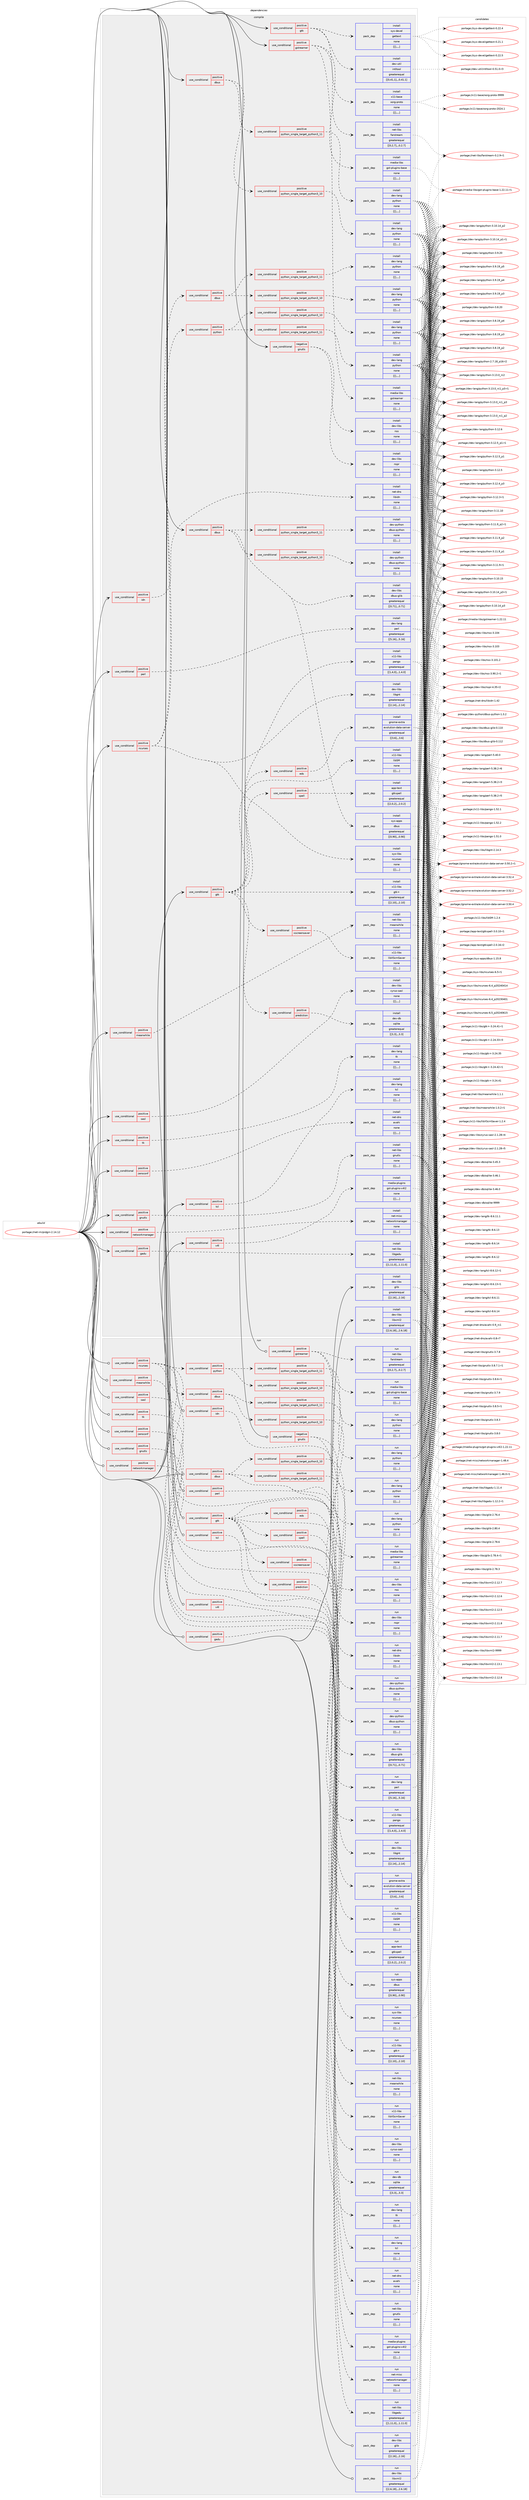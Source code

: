 digraph prolog {

# *************
# Graph options
# *************

newrank=true;
concentrate=true;
compound=true;
graph [rankdir=LR,fontname=Helvetica,fontsize=10,ranksep=1.5];#, ranksep=2.5, nodesep=0.2];
edge  [arrowhead=vee];
node  [fontname=Helvetica,fontsize=10];

# **********
# The ebuild
# **********

subgraph cluster_leftcol {
color=gray;
label=<<i>ebuild</i>>;
id [label="portage://net-im/pidgin-2.14.12", color=red, width=4, href="../net-im/pidgin-2.14.12.svg"];
}

# ****************
# The dependencies
# ****************

subgraph cluster_midcol {
color=gray;
label=<<i>dependencies</i>>;
subgraph cluster_compile {
fillcolor="#eeeeee";
style=filled;
label=<<i>compile</i>>;
subgraph cond96450 {
dependency371474 [label=<<TABLE BORDER="0" CELLBORDER="1" CELLSPACING="0" CELLPADDING="4"><TR><TD ROWSPAN="3" CELLPADDING="10">use_conditional</TD></TR><TR><TD>negative</TD></TR><TR><TD>gnutls</TD></TR></TABLE>>, shape=none, color=red];
subgraph pack272257 {
dependency371475 [label=<<TABLE BORDER="0" CELLBORDER="1" CELLSPACING="0" CELLPADDING="4" WIDTH="220"><TR><TD ROWSPAN="6" CELLPADDING="30">pack_dep</TD></TR><TR><TD WIDTH="110">install</TD></TR><TR><TD>dev-libs</TD></TR><TR><TD>nspr</TD></TR><TR><TD>none</TD></TR><TR><TD>[[],,,,]</TD></TR></TABLE>>, shape=none, color=blue];
}
dependency371474:e -> dependency371475:w [weight=20,style="dashed",arrowhead="vee"];
subgraph pack272258 {
dependency371476 [label=<<TABLE BORDER="0" CELLBORDER="1" CELLSPACING="0" CELLPADDING="4" WIDTH="220"><TR><TD ROWSPAN="6" CELLPADDING="30">pack_dep</TD></TR><TR><TD WIDTH="110">install</TD></TR><TR><TD>dev-libs</TD></TR><TR><TD>nss</TD></TR><TR><TD>none</TD></TR><TR><TD>[[],,,,]</TD></TR></TABLE>>, shape=none, color=blue];
}
dependency371474:e -> dependency371476:w [weight=20,style="dashed",arrowhead="vee"];
}
id:e -> dependency371474:w [weight=20,style="solid",arrowhead="vee"];
subgraph cond96451 {
dependency371477 [label=<<TABLE BORDER="0" CELLBORDER="1" CELLSPACING="0" CELLPADDING="4"><TR><TD ROWSPAN="3" CELLPADDING="10">use_conditional</TD></TR><TR><TD>positive</TD></TR><TR><TD>dbus</TD></TR></TABLE>>, shape=none, color=red];
subgraph cond96452 {
dependency371478 [label=<<TABLE BORDER="0" CELLBORDER="1" CELLSPACING="0" CELLPADDING="4"><TR><TD ROWSPAN="3" CELLPADDING="10">use_conditional</TD></TR><TR><TD>positive</TD></TR><TR><TD>python_single_target_python3_10</TD></TR></TABLE>>, shape=none, color=red];
subgraph pack272259 {
dependency371479 [label=<<TABLE BORDER="0" CELLBORDER="1" CELLSPACING="0" CELLPADDING="4" WIDTH="220"><TR><TD ROWSPAN="6" CELLPADDING="30">pack_dep</TD></TR><TR><TD WIDTH="110">install</TD></TR><TR><TD>dev-lang</TD></TR><TR><TD>python</TD></TR><TR><TD>none</TD></TR><TR><TD>[[],,,,]</TD></TR></TABLE>>, shape=none, color=blue];
}
dependency371478:e -> dependency371479:w [weight=20,style="dashed",arrowhead="vee"];
}
dependency371477:e -> dependency371478:w [weight=20,style="dashed",arrowhead="vee"];
subgraph cond96453 {
dependency371480 [label=<<TABLE BORDER="0" CELLBORDER="1" CELLSPACING="0" CELLPADDING="4"><TR><TD ROWSPAN="3" CELLPADDING="10">use_conditional</TD></TR><TR><TD>positive</TD></TR><TR><TD>python_single_target_python3_11</TD></TR></TABLE>>, shape=none, color=red];
subgraph pack272260 {
dependency371481 [label=<<TABLE BORDER="0" CELLBORDER="1" CELLSPACING="0" CELLPADDING="4" WIDTH="220"><TR><TD ROWSPAN="6" CELLPADDING="30">pack_dep</TD></TR><TR><TD WIDTH="110">install</TD></TR><TR><TD>dev-lang</TD></TR><TR><TD>python</TD></TR><TR><TD>none</TD></TR><TR><TD>[[],,,,]</TD></TR></TABLE>>, shape=none, color=blue];
}
dependency371480:e -> dependency371481:w [weight=20,style="dashed",arrowhead="vee"];
}
dependency371477:e -> dependency371480:w [weight=20,style="dashed",arrowhead="vee"];
}
id:e -> dependency371477:w [weight=20,style="solid",arrowhead="vee"];
subgraph cond96454 {
dependency371482 [label=<<TABLE BORDER="0" CELLBORDER="1" CELLSPACING="0" CELLPADDING="4"><TR><TD ROWSPAN="3" CELLPADDING="10">use_conditional</TD></TR><TR><TD>positive</TD></TR><TR><TD>dbus</TD></TR></TABLE>>, shape=none, color=red];
subgraph pack272261 {
dependency371483 [label=<<TABLE BORDER="0" CELLBORDER="1" CELLSPACING="0" CELLPADDING="4" WIDTH="220"><TR><TD ROWSPAN="6" CELLPADDING="30">pack_dep</TD></TR><TR><TD WIDTH="110">install</TD></TR><TR><TD>dev-libs</TD></TR><TR><TD>dbus-glib</TD></TR><TR><TD>greaterequal</TD></TR><TR><TD>[[0,71],,,0.71]</TD></TR></TABLE>>, shape=none, color=blue];
}
dependency371482:e -> dependency371483:w [weight=20,style="dashed",arrowhead="vee"];
subgraph pack272262 {
dependency371484 [label=<<TABLE BORDER="0" CELLBORDER="1" CELLSPACING="0" CELLPADDING="4" WIDTH="220"><TR><TD ROWSPAN="6" CELLPADDING="30">pack_dep</TD></TR><TR><TD WIDTH="110">install</TD></TR><TR><TD>sys-apps</TD></TR><TR><TD>dbus</TD></TR><TR><TD>greaterequal</TD></TR><TR><TD>[[0,90],,,0.90]</TD></TR></TABLE>>, shape=none, color=blue];
}
dependency371482:e -> dependency371484:w [weight=20,style="dashed",arrowhead="vee"];
subgraph cond96455 {
dependency371485 [label=<<TABLE BORDER="0" CELLBORDER="1" CELLSPACING="0" CELLPADDING="4"><TR><TD ROWSPAN="3" CELLPADDING="10">use_conditional</TD></TR><TR><TD>positive</TD></TR><TR><TD>python_single_target_python3_10</TD></TR></TABLE>>, shape=none, color=red];
subgraph pack272263 {
dependency371486 [label=<<TABLE BORDER="0" CELLBORDER="1" CELLSPACING="0" CELLPADDING="4" WIDTH="220"><TR><TD ROWSPAN="6" CELLPADDING="30">pack_dep</TD></TR><TR><TD WIDTH="110">install</TD></TR><TR><TD>dev-python</TD></TR><TR><TD>dbus-python</TD></TR><TR><TD>none</TD></TR><TR><TD>[[],,,,]</TD></TR></TABLE>>, shape=none, color=blue];
}
dependency371485:e -> dependency371486:w [weight=20,style="dashed",arrowhead="vee"];
}
dependency371482:e -> dependency371485:w [weight=20,style="dashed",arrowhead="vee"];
subgraph cond96456 {
dependency371487 [label=<<TABLE BORDER="0" CELLBORDER="1" CELLSPACING="0" CELLPADDING="4"><TR><TD ROWSPAN="3" CELLPADDING="10">use_conditional</TD></TR><TR><TD>positive</TD></TR><TR><TD>python_single_target_python3_11</TD></TR></TABLE>>, shape=none, color=red];
subgraph pack272264 {
dependency371488 [label=<<TABLE BORDER="0" CELLBORDER="1" CELLSPACING="0" CELLPADDING="4" WIDTH="220"><TR><TD ROWSPAN="6" CELLPADDING="30">pack_dep</TD></TR><TR><TD WIDTH="110">install</TD></TR><TR><TD>dev-python</TD></TR><TR><TD>dbus-python</TD></TR><TR><TD>none</TD></TR><TR><TD>[[],,,,]</TD></TR></TABLE>>, shape=none, color=blue];
}
dependency371487:e -> dependency371488:w [weight=20,style="dashed",arrowhead="vee"];
}
dependency371482:e -> dependency371487:w [weight=20,style="dashed",arrowhead="vee"];
}
id:e -> dependency371482:w [weight=20,style="solid",arrowhead="vee"];
subgraph cond96457 {
dependency371489 [label=<<TABLE BORDER="0" CELLBORDER="1" CELLSPACING="0" CELLPADDING="4"><TR><TD ROWSPAN="3" CELLPADDING="10">use_conditional</TD></TR><TR><TD>positive</TD></TR><TR><TD>gadu</TD></TR></TABLE>>, shape=none, color=red];
subgraph pack272265 {
dependency371490 [label=<<TABLE BORDER="0" CELLBORDER="1" CELLSPACING="0" CELLPADDING="4" WIDTH="220"><TR><TD ROWSPAN="6" CELLPADDING="30">pack_dep</TD></TR><TR><TD WIDTH="110">install</TD></TR><TR><TD>net-libs</TD></TR><TR><TD>libgadu</TD></TR><TR><TD>greaterequal</TD></TR><TR><TD>[[1,11,0],,,1.11.0]</TD></TR></TABLE>>, shape=none, color=blue];
}
dependency371489:e -> dependency371490:w [weight=20,style="dashed",arrowhead="vee"];
}
id:e -> dependency371489:w [weight=20,style="solid",arrowhead="vee"];
subgraph cond96458 {
dependency371491 [label=<<TABLE BORDER="0" CELLBORDER="1" CELLSPACING="0" CELLPADDING="4"><TR><TD ROWSPAN="3" CELLPADDING="10">use_conditional</TD></TR><TR><TD>positive</TD></TR><TR><TD>gnutls</TD></TR></TABLE>>, shape=none, color=red];
subgraph pack272266 {
dependency371492 [label=<<TABLE BORDER="0" CELLBORDER="1" CELLSPACING="0" CELLPADDING="4" WIDTH="220"><TR><TD ROWSPAN="6" CELLPADDING="30">pack_dep</TD></TR><TR><TD WIDTH="110">install</TD></TR><TR><TD>net-libs</TD></TR><TR><TD>gnutls</TD></TR><TR><TD>none</TD></TR><TR><TD>[[],,,,]</TD></TR></TABLE>>, shape=none, color=blue];
}
dependency371491:e -> dependency371492:w [weight=20,style="dashed",arrowhead="vee"];
}
id:e -> dependency371491:w [weight=20,style="solid",arrowhead="vee"];
subgraph cond96459 {
dependency371493 [label=<<TABLE BORDER="0" CELLBORDER="1" CELLSPACING="0" CELLPADDING="4"><TR><TD ROWSPAN="3" CELLPADDING="10">use_conditional</TD></TR><TR><TD>positive</TD></TR><TR><TD>gstreamer</TD></TR></TABLE>>, shape=none, color=red];
subgraph pack272267 {
dependency371494 [label=<<TABLE BORDER="0" CELLBORDER="1" CELLSPACING="0" CELLPADDING="4" WIDTH="220"><TR><TD ROWSPAN="6" CELLPADDING="30">pack_dep</TD></TR><TR><TD WIDTH="110">install</TD></TR><TR><TD>media-libs</TD></TR><TR><TD>gstreamer</TD></TR><TR><TD>none</TD></TR><TR><TD>[[],,,,]</TD></TR></TABLE>>, shape=none, color=blue];
}
dependency371493:e -> dependency371494:w [weight=20,style="dashed",arrowhead="vee"];
subgraph pack272268 {
dependency371495 [label=<<TABLE BORDER="0" CELLBORDER="1" CELLSPACING="0" CELLPADDING="4" WIDTH="220"><TR><TD ROWSPAN="6" CELLPADDING="30">pack_dep</TD></TR><TR><TD WIDTH="110">install</TD></TR><TR><TD>media-libs</TD></TR><TR><TD>gst-plugins-base</TD></TR><TR><TD>none</TD></TR><TR><TD>[[],,,,]</TD></TR></TABLE>>, shape=none, color=blue];
}
dependency371493:e -> dependency371495:w [weight=20,style="dashed",arrowhead="vee"];
subgraph pack272269 {
dependency371496 [label=<<TABLE BORDER="0" CELLBORDER="1" CELLSPACING="0" CELLPADDING="4" WIDTH="220"><TR><TD ROWSPAN="6" CELLPADDING="30">pack_dep</TD></TR><TR><TD WIDTH="110">install</TD></TR><TR><TD>net-libs</TD></TR><TR><TD>farstream</TD></TR><TR><TD>greaterequal</TD></TR><TR><TD>[[0,2,7],,,0.2.7]</TD></TR></TABLE>>, shape=none, color=blue];
}
dependency371493:e -> dependency371496:w [weight=20,style="dashed",arrowhead="vee"];
}
id:e -> dependency371493:w [weight=20,style="solid",arrowhead="vee"];
subgraph cond96460 {
dependency371497 [label=<<TABLE BORDER="0" CELLBORDER="1" CELLSPACING="0" CELLPADDING="4"><TR><TD ROWSPAN="3" CELLPADDING="10">use_conditional</TD></TR><TR><TD>positive</TD></TR><TR><TD>gtk</TD></TR></TABLE>>, shape=none, color=red];
subgraph pack272270 {
dependency371498 [label=<<TABLE BORDER="0" CELLBORDER="1" CELLSPACING="0" CELLPADDING="4" WIDTH="220"><TR><TD ROWSPAN="6" CELLPADDING="30">pack_dep</TD></TR><TR><TD WIDTH="110">install</TD></TR><TR><TD>x11-base</TD></TR><TR><TD>xorg-proto</TD></TR><TR><TD>none</TD></TR><TR><TD>[[],,,,]</TD></TR></TABLE>>, shape=none, color=blue];
}
dependency371497:e -> dependency371498:w [weight=20,style="dashed",arrowhead="vee"];
subgraph pack272271 {
dependency371499 [label=<<TABLE BORDER="0" CELLBORDER="1" CELLSPACING="0" CELLPADDING="4" WIDTH="220"><TR><TD ROWSPAN="6" CELLPADDING="30">pack_dep</TD></TR><TR><TD WIDTH="110">install</TD></TR><TR><TD>dev-util</TD></TR><TR><TD>intltool</TD></TR><TR><TD>greaterequal</TD></TR><TR><TD>[[0,41,1],,,0.41.1]</TD></TR></TABLE>>, shape=none, color=blue];
}
dependency371497:e -> dependency371499:w [weight=20,style="dashed",arrowhead="vee"];
subgraph pack272272 {
dependency371500 [label=<<TABLE BORDER="0" CELLBORDER="1" CELLSPACING="0" CELLPADDING="4" WIDTH="220"><TR><TD ROWSPAN="6" CELLPADDING="30">pack_dep</TD></TR><TR><TD WIDTH="110">install</TD></TR><TR><TD>sys-devel</TD></TR><TR><TD>gettext</TD></TR><TR><TD>none</TD></TR><TR><TD>[[],,,,]</TD></TR></TABLE>>, shape=none, color=blue];
}
dependency371497:e -> dependency371500:w [weight=20,style="dashed",arrowhead="vee"];
}
id:e -> dependency371497:w [weight=20,style="solid",arrowhead="vee"];
subgraph cond96461 {
dependency371501 [label=<<TABLE BORDER="0" CELLBORDER="1" CELLSPACING="0" CELLPADDING="4"><TR><TD ROWSPAN="3" CELLPADDING="10">use_conditional</TD></TR><TR><TD>positive</TD></TR><TR><TD>gtk</TD></TR></TABLE>>, shape=none, color=red];
subgraph pack272273 {
dependency371502 [label=<<TABLE BORDER="0" CELLBORDER="1" CELLSPACING="0" CELLPADDING="4" WIDTH="220"><TR><TD ROWSPAN="6" CELLPADDING="30">pack_dep</TD></TR><TR><TD WIDTH="110">install</TD></TR><TR><TD>x11-libs</TD></TR><TR><TD>gtk+</TD></TR><TR><TD>greaterequal</TD></TR><TR><TD>[[2,10],,,2.10]</TD></TR></TABLE>>, shape=none, color=blue];
}
dependency371501:e -> dependency371502:w [weight=20,style="dashed",arrowhead="vee"];
subgraph pack272274 {
dependency371503 [label=<<TABLE BORDER="0" CELLBORDER="1" CELLSPACING="0" CELLPADDING="4" WIDTH="220"><TR><TD ROWSPAN="6" CELLPADDING="30">pack_dep</TD></TR><TR><TD WIDTH="110">install</TD></TR><TR><TD>x11-libs</TD></TR><TR><TD>libSM</TD></TR><TR><TD>none</TD></TR><TR><TD>[[],,,,]</TD></TR></TABLE>>, shape=none, color=blue];
}
dependency371501:e -> dependency371503:w [weight=20,style="dashed",arrowhead="vee"];
subgraph pack272275 {
dependency371504 [label=<<TABLE BORDER="0" CELLBORDER="1" CELLSPACING="0" CELLPADDING="4" WIDTH="220"><TR><TD ROWSPAN="6" CELLPADDING="30">pack_dep</TD></TR><TR><TD WIDTH="110">install</TD></TR><TR><TD>x11-libs</TD></TR><TR><TD>pango</TD></TR><TR><TD>greaterequal</TD></TR><TR><TD>[[1,4,0],,,1.4.0]</TD></TR></TABLE>>, shape=none, color=blue];
}
dependency371501:e -> dependency371504:w [weight=20,style="dashed",arrowhead="vee"];
subgraph cond96462 {
dependency371505 [label=<<TABLE BORDER="0" CELLBORDER="1" CELLSPACING="0" CELLPADDING="4"><TR><TD ROWSPAN="3" CELLPADDING="10">use_conditional</TD></TR><TR><TD>positive</TD></TR><TR><TD>xscreensaver</TD></TR></TABLE>>, shape=none, color=red];
subgraph pack272276 {
dependency371506 [label=<<TABLE BORDER="0" CELLBORDER="1" CELLSPACING="0" CELLPADDING="4" WIDTH="220"><TR><TD ROWSPAN="6" CELLPADDING="30">pack_dep</TD></TR><TR><TD WIDTH="110">install</TD></TR><TR><TD>x11-libs</TD></TR><TR><TD>libXScrnSaver</TD></TR><TR><TD>none</TD></TR><TR><TD>[[],,,,]</TD></TR></TABLE>>, shape=none, color=blue];
}
dependency371505:e -> dependency371506:w [weight=20,style="dashed",arrowhead="vee"];
}
dependency371501:e -> dependency371505:w [weight=20,style="dashed",arrowhead="vee"];
subgraph cond96463 {
dependency371507 [label=<<TABLE BORDER="0" CELLBORDER="1" CELLSPACING="0" CELLPADDING="4"><TR><TD ROWSPAN="3" CELLPADDING="10">use_conditional</TD></TR><TR><TD>positive</TD></TR><TR><TD>spell</TD></TR></TABLE>>, shape=none, color=red];
subgraph pack272277 {
dependency371508 [label=<<TABLE BORDER="0" CELLBORDER="1" CELLSPACING="0" CELLPADDING="4" WIDTH="220"><TR><TD ROWSPAN="6" CELLPADDING="30">pack_dep</TD></TR><TR><TD WIDTH="110">install</TD></TR><TR><TD>app-text</TD></TR><TR><TD>gtkspell</TD></TR><TR><TD>greaterequal</TD></TR><TR><TD>[[2,0,2],,,2.0.2]</TD></TR></TABLE>>, shape=none, color=blue];
}
dependency371507:e -> dependency371508:w [weight=20,style="dashed",arrowhead="vee"];
}
dependency371501:e -> dependency371507:w [weight=20,style="dashed",arrowhead="vee"];
subgraph cond96464 {
dependency371509 [label=<<TABLE BORDER="0" CELLBORDER="1" CELLSPACING="0" CELLPADDING="4"><TR><TD ROWSPAN="3" CELLPADDING="10">use_conditional</TD></TR><TR><TD>positive</TD></TR><TR><TD>eds</TD></TR></TABLE>>, shape=none, color=red];
subgraph pack272278 {
dependency371510 [label=<<TABLE BORDER="0" CELLBORDER="1" CELLSPACING="0" CELLPADDING="4" WIDTH="220"><TR><TD ROWSPAN="6" CELLPADDING="30">pack_dep</TD></TR><TR><TD WIDTH="110">install</TD></TR><TR><TD>gnome-extra</TD></TR><TR><TD>evolution-data-server</TD></TR><TR><TD>greaterequal</TD></TR><TR><TD>[[3,6],,,3.6]</TD></TR></TABLE>>, shape=none, color=blue];
}
dependency371509:e -> dependency371510:w [weight=20,style="dashed",arrowhead="vee"];
}
dependency371501:e -> dependency371509:w [weight=20,style="dashed",arrowhead="vee"];
subgraph cond96465 {
dependency371511 [label=<<TABLE BORDER="0" CELLBORDER="1" CELLSPACING="0" CELLPADDING="4"><TR><TD ROWSPAN="3" CELLPADDING="10">use_conditional</TD></TR><TR><TD>positive</TD></TR><TR><TD>prediction</TD></TR></TABLE>>, shape=none, color=red];
subgraph pack272279 {
dependency371512 [label=<<TABLE BORDER="0" CELLBORDER="1" CELLSPACING="0" CELLPADDING="4" WIDTH="220"><TR><TD ROWSPAN="6" CELLPADDING="30">pack_dep</TD></TR><TR><TD WIDTH="110">install</TD></TR><TR><TD>dev-db</TD></TR><TR><TD>sqlite</TD></TR><TR><TD>greaterequal</TD></TR><TR><TD>[[3,3],,,3.3]</TD></TR></TABLE>>, shape=none, color=blue];
}
dependency371511:e -> dependency371512:w [weight=20,style="dashed",arrowhead="vee"];
}
dependency371501:e -> dependency371511:w [weight=20,style="dashed",arrowhead="vee"];
}
id:e -> dependency371501:w [weight=20,style="solid",arrowhead="vee"];
subgraph cond96466 {
dependency371513 [label=<<TABLE BORDER="0" CELLBORDER="1" CELLSPACING="0" CELLPADDING="4"><TR><TD ROWSPAN="3" CELLPADDING="10">use_conditional</TD></TR><TR><TD>positive</TD></TR><TR><TD>idn</TD></TR></TABLE>>, shape=none, color=red];
subgraph pack272280 {
dependency371514 [label=<<TABLE BORDER="0" CELLBORDER="1" CELLSPACING="0" CELLPADDING="4" WIDTH="220"><TR><TD ROWSPAN="6" CELLPADDING="30">pack_dep</TD></TR><TR><TD WIDTH="110">install</TD></TR><TR><TD>net-dns</TD></TR><TR><TD>libidn</TD></TR><TR><TD>none</TD></TR><TR><TD>[[],,,,]</TD></TR></TABLE>>, shape=none, color=blue];
}
dependency371513:e -> dependency371514:w [weight=20,style="dashed",arrowhead="vee"];
}
id:e -> dependency371513:w [weight=20,style="solid",arrowhead="vee"];
subgraph cond96467 {
dependency371515 [label=<<TABLE BORDER="0" CELLBORDER="1" CELLSPACING="0" CELLPADDING="4"><TR><TD ROWSPAN="3" CELLPADDING="10">use_conditional</TD></TR><TR><TD>positive</TD></TR><TR><TD>meanwhile</TD></TR></TABLE>>, shape=none, color=red];
subgraph pack272281 {
dependency371516 [label=<<TABLE BORDER="0" CELLBORDER="1" CELLSPACING="0" CELLPADDING="4" WIDTH="220"><TR><TD ROWSPAN="6" CELLPADDING="30">pack_dep</TD></TR><TR><TD WIDTH="110">install</TD></TR><TR><TD>net-libs</TD></TR><TR><TD>meanwhile</TD></TR><TR><TD>none</TD></TR><TR><TD>[[],,,,]</TD></TR></TABLE>>, shape=none, color=blue];
}
dependency371515:e -> dependency371516:w [weight=20,style="dashed",arrowhead="vee"];
}
id:e -> dependency371515:w [weight=20,style="solid",arrowhead="vee"];
subgraph cond96468 {
dependency371517 [label=<<TABLE BORDER="0" CELLBORDER="1" CELLSPACING="0" CELLPADDING="4"><TR><TD ROWSPAN="3" CELLPADDING="10">use_conditional</TD></TR><TR><TD>positive</TD></TR><TR><TD>ncurses</TD></TR></TABLE>>, shape=none, color=red];
subgraph pack272282 {
dependency371518 [label=<<TABLE BORDER="0" CELLBORDER="1" CELLSPACING="0" CELLPADDING="4" WIDTH="220"><TR><TD ROWSPAN="6" CELLPADDING="30">pack_dep</TD></TR><TR><TD WIDTH="110">install</TD></TR><TR><TD>dev-libs</TD></TR><TR><TD>libgnt</TD></TR><TR><TD>greaterequal</TD></TR><TR><TD>[[2,14],,,2.14]</TD></TR></TABLE>>, shape=none, color=blue];
}
dependency371517:e -> dependency371518:w [weight=20,style="dashed",arrowhead="vee"];
subgraph pack272283 {
dependency371519 [label=<<TABLE BORDER="0" CELLBORDER="1" CELLSPACING="0" CELLPADDING="4" WIDTH="220"><TR><TD ROWSPAN="6" CELLPADDING="30">pack_dep</TD></TR><TR><TD WIDTH="110">install</TD></TR><TR><TD>sys-libs</TD></TR><TR><TD>ncurses</TD></TR><TR><TD>none</TD></TR><TR><TD>[[],,,,]</TD></TR></TABLE>>, shape=none, color=blue];
}
dependency371517:e -> dependency371519:w [weight=20,style="dashed",arrowhead="vee"];
subgraph cond96469 {
dependency371520 [label=<<TABLE BORDER="0" CELLBORDER="1" CELLSPACING="0" CELLPADDING="4"><TR><TD ROWSPAN="3" CELLPADDING="10">use_conditional</TD></TR><TR><TD>positive</TD></TR><TR><TD>dbus</TD></TR></TABLE>>, shape=none, color=red];
subgraph cond96470 {
dependency371521 [label=<<TABLE BORDER="0" CELLBORDER="1" CELLSPACING="0" CELLPADDING="4"><TR><TD ROWSPAN="3" CELLPADDING="10">use_conditional</TD></TR><TR><TD>positive</TD></TR><TR><TD>python_single_target_python3_10</TD></TR></TABLE>>, shape=none, color=red];
subgraph pack272284 {
dependency371522 [label=<<TABLE BORDER="0" CELLBORDER="1" CELLSPACING="0" CELLPADDING="4" WIDTH="220"><TR><TD ROWSPAN="6" CELLPADDING="30">pack_dep</TD></TR><TR><TD WIDTH="110">install</TD></TR><TR><TD>dev-lang</TD></TR><TR><TD>python</TD></TR><TR><TD>none</TD></TR><TR><TD>[[],,,,]</TD></TR></TABLE>>, shape=none, color=blue];
}
dependency371521:e -> dependency371522:w [weight=20,style="dashed",arrowhead="vee"];
}
dependency371520:e -> dependency371521:w [weight=20,style="dashed",arrowhead="vee"];
subgraph cond96471 {
dependency371523 [label=<<TABLE BORDER="0" CELLBORDER="1" CELLSPACING="0" CELLPADDING="4"><TR><TD ROWSPAN="3" CELLPADDING="10">use_conditional</TD></TR><TR><TD>positive</TD></TR><TR><TD>python_single_target_python3_11</TD></TR></TABLE>>, shape=none, color=red];
subgraph pack272285 {
dependency371524 [label=<<TABLE BORDER="0" CELLBORDER="1" CELLSPACING="0" CELLPADDING="4" WIDTH="220"><TR><TD ROWSPAN="6" CELLPADDING="30">pack_dep</TD></TR><TR><TD WIDTH="110">install</TD></TR><TR><TD>dev-lang</TD></TR><TR><TD>python</TD></TR><TR><TD>none</TD></TR><TR><TD>[[],,,,]</TD></TR></TABLE>>, shape=none, color=blue];
}
dependency371523:e -> dependency371524:w [weight=20,style="dashed",arrowhead="vee"];
}
dependency371520:e -> dependency371523:w [weight=20,style="dashed",arrowhead="vee"];
}
dependency371517:e -> dependency371520:w [weight=20,style="dashed",arrowhead="vee"];
subgraph cond96472 {
dependency371525 [label=<<TABLE BORDER="0" CELLBORDER="1" CELLSPACING="0" CELLPADDING="4"><TR><TD ROWSPAN="3" CELLPADDING="10">use_conditional</TD></TR><TR><TD>positive</TD></TR><TR><TD>python</TD></TR></TABLE>>, shape=none, color=red];
subgraph cond96473 {
dependency371526 [label=<<TABLE BORDER="0" CELLBORDER="1" CELLSPACING="0" CELLPADDING="4"><TR><TD ROWSPAN="3" CELLPADDING="10">use_conditional</TD></TR><TR><TD>positive</TD></TR><TR><TD>python_single_target_python3_10</TD></TR></TABLE>>, shape=none, color=red];
subgraph pack272286 {
dependency371527 [label=<<TABLE BORDER="0" CELLBORDER="1" CELLSPACING="0" CELLPADDING="4" WIDTH="220"><TR><TD ROWSPAN="6" CELLPADDING="30">pack_dep</TD></TR><TR><TD WIDTH="110">install</TD></TR><TR><TD>dev-lang</TD></TR><TR><TD>python</TD></TR><TR><TD>none</TD></TR><TR><TD>[[],,,,]</TD></TR></TABLE>>, shape=none, color=blue];
}
dependency371526:e -> dependency371527:w [weight=20,style="dashed",arrowhead="vee"];
}
dependency371525:e -> dependency371526:w [weight=20,style="dashed",arrowhead="vee"];
subgraph cond96474 {
dependency371528 [label=<<TABLE BORDER="0" CELLBORDER="1" CELLSPACING="0" CELLPADDING="4"><TR><TD ROWSPAN="3" CELLPADDING="10">use_conditional</TD></TR><TR><TD>positive</TD></TR><TR><TD>python_single_target_python3_11</TD></TR></TABLE>>, shape=none, color=red];
subgraph pack272287 {
dependency371529 [label=<<TABLE BORDER="0" CELLBORDER="1" CELLSPACING="0" CELLPADDING="4" WIDTH="220"><TR><TD ROWSPAN="6" CELLPADDING="30">pack_dep</TD></TR><TR><TD WIDTH="110">install</TD></TR><TR><TD>dev-lang</TD></TR><TR><TD>python</TD></TR><TR><TD>none</TD></TR><TR><TD>[[],,,,]</TD></TR></TABLE>>, shape=none, color=blue];
}
dependency371528:e -> dependency371529:w [weight=20,style="dashed",arrowhead="vee"];
}
dependency371525:e -> dependency371528:w [weight=20,style="dashed",arrowhead="vee"];
}
dependency371517:e -> dependency371525:w [weight=20,style="dashed",arrowhead="vee"];
}
id:e -> dependency371517:w [weight=20,style="solid",arrowhead="vee"];
subgraph cond96475 {
dependency371530 [label=<<TABLE BORDER="0" CELLBORDER="1" CELLSPACING="0" CELLPADDING="4"><TR><TD ROWSPAN="3" CELLPADDING="10">use_conditional</TD></TR><TR><TD>positive</TD></TR><TR><TD>networkmanager</TD></TR></TABLE>>, shape=none, color=red];
subgraph pack272288 {
dependency371531 [label=<<TABLE BORDER="0" CELLBORDER="1" CELLSPACING="0" CELLPADDING="4" WIDTH="220"><TR><TD ROWSPAN="6" CELLPADDING="30">pack_dep</TD></TR><TR><TD WIDTH="110">install</TD></TR><TR><TD>net-misc</TD></TR><TR><TD>networkmanager</TD></TR><TR><TD>none</TD></TR><TR><TD>[[],,,,]</TD></TR></TABLE>>, shape=none, color=blue];
}
dependency371530:e -> dependency371531:w [weight=20,style="dashed",arrowhead="vee"];
}
id:e -> dependency371530:w [weight=20,style="solid",arrowhead="vee"];
subgraph cond96476 {
dependency371532 [label=<<TABLE BORDER="0" CELLBORDER="1" CELLSPACING="0" CELLPADDING="4"><TR><TD ROWSPAN="3" CELLPADDING="10">use_conditional</TD></TR><TR><TD>positive</TD></TR><TR><TD>perl</TD></TR></TABLE>>, shape=none, color=red];
subgraph pack272289 {
dependency371533 [label=<<TABLE BORDER="0" CELLBORDER="1" CELLSPACING="0" CELLPADDING="4" WIDTH="220"><TR><TD ROWSPAN="6" CELLPADDING="30">pack_dep</TD></TR><TR><TD WIDTH="110">install</TD></TR><TR><TD>dev-lang</TD></TR><TR><TD>perl</TD></TR><TR><TD>greaterequal</TD></TR><TR><TD>[[5,16],,,5.16]</TD></TR></TABLE>>, shape=none, color=blue];
}
dependency371532:e -> dependency371533:w [weight=20,style="dashed",arrowhead="vee"];
}
id:e -> dependency371532:w [weight=20,style="solid",arrowhead="vee"];
subgraph cond96477 {
dependency371534 [label=<<TABLE BORDER="0" CELLBORDER="1" CELLSPACING="0" CELLPADDING="4"><TR><TD ROWSPAN="3" CELLPADDING="10">use_conditional</TD></TR><TR><TD>positive</TD></TR><TR><TD>sasl</TD></TR></TABLE>>, shape=none, color=red];
subgraph pack272290 {
dependency371535 [label=<<TABLE BORDER="0" CELLBORDER="1" CELLSPACING="0" CELLPADDING="4" WIDTH="220"><TR><TD ROWSPAN="6" CELLPADDING="30">pack_dep</TD></TR><TR><TD WIDTH="110">install</TD></TR><TR><TD>dev-libs</TD></TR><TR><TD>cyrus-sasl</TD></TR><TR><TD>none</TD></TR><TR><TD>[[],,,,]</TD></TR></TABLE>>, shape=none, color=blue];
}
dependency371534:e -> dependency371535:w [weight=20,style="dashed",arrowhead="vee"];
}
id:e -> dependency371534:w [weight=20,style="solid",arrowhead="vee"];
subgraph cond96478 {
dependency371536 [label=<<TABLE BORDER="0" CELLBORDER="1" CELLSPACING="0" CELLPADDING="4"><TR><TD ROWSPAN="3" CELLPADDING="10">use_conditional</TD></TR><TR><TD>positive</TD></TR><TR><TD>tcl</TD></TR></TABLE>>, shape=none, color=red];
subgraph pack272291 {
dependency371537 [label=<<TABLE BORDER="0" CELLBORDER="1" CELLSPACING="0" CELLPADDING="4" WIDTH="220"><TR><TD ROWSPAN="6" CELLPADDING="30">pack_dep</TD></TR><TR><TD WIDTH="110">install</TD></TR><TR><TD>dev-lang</TD></TR><TR><TD>tcl</TD></TR><TR><TD>none</TD></TR><TR><TD>[[],,,,]</TD></TR></TABLE>>, shape=none, color=blue];
}
dependency371536:e -> dependency371537:w [weight=20,style="dashed",arrowhead="vee"];
}
id:e -> dependency371536:w [weight=20,style="solid",arrowhead="vee"];
subgraph cond96479 {
dependency371538 [label=<<TABLE BORDER="0" CELLBORDER="1" CELLSPACING="0" CELLPADDING="4"><TR><TD ROWSPAN="3" CELLPADDING="10">use_conditional</TD></TR><TR><TD>positive</TD></TR><TR><TD>tk</TD></TR></TABLE>>, shape=none, color=red];
subgraph pack272292 {
dependency371539 [label=<<TABLE BORDER="0" CELLBORDER="1" CELLSPACING="0" CELLPADDING="4" WIDTH="220"><TR><TD ROWSPAN="6" CELLPADDING="30">pack_dep</TD></TR><TR><TD WIDTH="110">install</TD></TR><TR><TD>dev-lang</TD></TR><TR><TD>tk</TD></TR><TR><TD>none</TD></TR><TR><TD>[[],,,,]</TD></TR></TABLE>>, shape=none, color=blue];
}
dependency371538:e -> dependency371539:w [weight=20,style="dashed",arrowhead="vee"];
}
id:e -> dependency371538:w [weight=20,style="solid",arrowhead="vee"];
subgraph cond96480 {
dependency371540 [label=<<TABLE BORDER="0" CELLBORDER="1" CELLSPACING="0" CELLPADDING="4"><TR><TD ROWSPAN="3" CELLPADDING="10">use_conditional</TD></TR><TR><TD>positive</TD></TR><TR><TD>v4l</TD></TR></TABLE>>, shape=none, color=red];
subgraph pack272293 {
dependency371541 [label=<<TABLE BORDER="0" CELLBORDER="1" CELLSPACING="0" CELLPADDING="4" WIDTH="220"><TR><TD ROWSPAN="6" CELLPADDING="30">pack_dep</TD></TR><TR><TD WIDTH="110">install</TD></TR><TR><TD>media-plugins</TD></TR><TR><TD>gst-plugins-v4l2</TD></TR><TR><TD>none</TD></TR><TR><TD>[[],,,,]</TD></TR></TABLE>>, shape=none, color=blue];
}
dependency371540:e -> dependency371541:w [weight=20,style="dashed",arrowhead="vee"];
}
id:e -> dependency371540:w [weight=20,style="solid",arrowhead="vee"];
subgraph cond96481 {
dependency371542 [label=<<TABLE BORDER="0" CELLBORDER="1" CELLSPACING="0" CELLPADDING="4"><TR><TD ROWSPAN="3" CELLPADDING="10">use_conditional</TD></TR><TR><TD>positive</TD></TR><TR><TD>zeroconf</TD></TR></TABLE>>, shape=none, color=red];
subgraph pack272294 {
dependency371543 [label=<<TABLE BORDER="0" CELLBORDER="1" CELLSPACING="0" CELLPADDING="4" WIDTH="220"><TR><TD ROWSPAN="6" CELLPADDING="30">pack_dep</TD></TR><TR><TD WIDTH="110">install</TD></TR><TR><TD>net-dns</TD></TR><TR><TD>avahi</TD></TR><TR><TD>none</TD></TR><TR><TD>[[],,,,]</TD></TR></TABLE>>, shape=none, color=blue];
}
dependency371542:e -> dependency371543:w [weight=20,style="dashed",arrowhead="vee"];
}
id:e -> dependency371542:w [weight=20,style="solid",arrowhead="vee"];
subgraph pack272295 {
dependency371544 [label=<<TABLE BORDER="0" CELLBORDER="1" CELLSPACING="0" CELLPADDING="4" WIDTH="220"><TR><TD ROWSPAN="6" CELLPADDING="30">pack_dep</TD></TR><TR><TD WIDTH="110">install</TD></TR><TR><TD>dev-libs</TD></TR><TR><TD>glib</TD></TR><TR><TD>greaterequal</TD></TR><TR><TD>[[2,16],,,2.16]</TD></TR></TABLE>>, shape=none, color=blue];
}
id:e -> dependency371544:w [weight=20,style="solid",arrowhead="vee"];
subgraph pack272296 {
dependency371545 [label=<<TABLE BORDER="0" CELLBORDER="1" CELLSPACING="0" CELLPADDING="4" WIDTH="220"><TR><TD ROWSPAN="6" CELLPADDING="30">pack_dep</TD></TR><TR><TD WIDTH="110">install</TD></TR><TR><TD>dev-libs</TD></TR><TR><TD>libxml2</TD></TR><TR><TD>greaterequal</TD></TR><TR><TD>[[2,6,18],,,2.6.18]</TD></TR></TABLE>>, shape=none, color=blue];
}
id:e -> dependency371545:w [weight=20,style="solid",arrowhead="vee"];
}
subgraph cluster_compileandrun {
fillcolor="#eeeeee";
style=filled;
label=<<i>compile and run</i>>;
}
subgraph cluster_run {
fillcolor="#eeeeee";
style=filled;
label=<<i>run</i>>;
subgraph cond96482 {
dependency371546 [label=<<TABLE BORDER="0" CELLBORDER="1" CELLSPACING="0" CELLPADDING="4"><TR><TD ROWSPAN="3" CELLPADDING="10">use_conditional</TD></TR><TR><TD>negative</TD></TR><TR><TD>gnutls</TD></TR></TABLE>>, shape=none, color=red];
subgraph pack272297 {
dependency371547 [label=<<TABLE BORDER="0" CELLBORDER="1" CELLSPACING="0" CELLPADDING="4" WIDTH="220"><TR><TD ROWSPAN="6" CELLPADDING="30">pack_dep</TD></TR><TR><TD WIDTH="110">run</TD></TR><TR><TD>dev-libs</TD></TR><TR><TD>nspr</TD></TR><TR><TD>none</TD></TR><TR><TD>[[],,,,]</TD></TR></TABLE>>, shape=none, color=blue];
}
dependency371546:e -> dependency371547:w [weight=20,style="dashed",arrowhead="vee"];
subgraph pack272298 {
dependency371548 [label=<<TABLE BORDER="0" CELLBORDER="1" CELLSPACING="0" CELLPADDING="4" WIDTH="220"><TR><TD ROWSPAN="6" CELLPADDING="30">pack_dep</TD></TR><TR><TD WIDTH="110">run</TD></TR><TR><TD>dev-libs</TD></TR><TR><TD>nss</TD></TR><TR><TD>none</TD></TR><TR><TD>[[],,,,]</TD></TR></TABLE>>, shape=none, color=blue];
}
dependency371546:e -> dependency371548:w [weight=20,style="dashed",arrowhead="vee"];
}
id:e -> dependency371546:w [weight=20,style="solid",arrowhead="odot"];
subgraph cond96483 {
dependency371549 [label=<<TABLE BORDER="0" CELLBORDER="1" CELLSPACING="0" CELLPADDING="4"><TR><TD ROWSPAN="3" CELLPADDING="10">use_conditional</TD></TR><TR><TD>positive</TD></TR><TR><TD>dbus</TD></TR></TABLE>>, shape=none, color=red];
subgraph pack272299 {
dependency371550 [label=<<TABLE BORDER="0" CELLBORDER="1" CELLSPACING="0" CELLPADDING="4" WIDTH="220"><TR><TD ROWSPAN="6" CELLPADDING="30">pack_dep</TD></TR><TR><TD WIDTH="110">run</TD></TR><TR><TD>dev-libs</TD></TR><TR><TD>dbus-glib</TD></TR><TR><TD>greaterequal</TD></TR><TR><TD>[[0,71],,,0.71]</TD></TR></TABLE>>, shape=none, color=blue];
}
dependency371549:e -> dependency371550:w [weight=20,style="dashed",arrowhead="vee"];
subgraph pack272300 {
dependency371551 [label=<<TABLE BORDER="0" CELLBORDER="1" CELLSPACING="0" CELLPADDING="4" WIDTH="220"><TR><TD ROWSPAN="6" CELLPADDING="30">pack_dep</TD></TR><TR><TD WIDTH="110">run</TD></TR><TR><TD>sys-apps</TD></TR><TR><TD>dbus</TD></TR><TR><TD>greaterequal</TD></TR><TR><TD>[[0,90],,,0.90]</TD></TR></TABLE>>, shape=none, color=blue];
}
dependency371549:e -> dependency371551:w [weight=20,style="dashed",arrowhead="vee"];
subgraph cond96484 {
dependency371552 [label=<<TABLE BORDER="0" CELLBORDER="1" CELLSPACING="0" CELLPADDING="4"><TR><TD ROWSPAN="3" CELLPADDING="10">use_conditional</TD></TR><TR><TD>positive</TD></TR><TR><TD>python_single_target_python3_10</TD></TR></TABLE>>, shape=none, color=red];
subgraph pack272301 {
dependency371553 [label=<<TABLE BORDER="0" CELLBORDER="1" CELLSPACING="0" CELLPADDING="4" WIDTH="220"><TR><TD ROWSPAN="6" CELLPADDING="30">pack_dep</TD></TR><TR><TD WIDTH="110">run</TD></TR><TR><TD>dev-python</TD></TR><TR><TD>dbus-python</TD></TR><TR><TD>none</TD></TR><TR><TD>[[],,,,]</TD></TR></TABLE>>, shape=none, color=blue];
}
dependency371552:e -> dependency371553:w [weight=20,style="dashed",arrowhead="vee"];
}
dependency371549:e -> dependency371552:w [weight=20,style="dashed",arrowhead="vee"];
subgraph cond96485 {
dependency371554 [label=<<TABLE BORDER="0" CELLBORDER="1" CELLSPACING="0" CELLPADDING="4"><TR><TD ROWSPAN="3" CELLPADDING="10">use_conditional</TD></TR><TR><TD>positive</TD></TR><TR><TD>python_single_target_python3_11</TD></TR></TABLE>>, shape=none, color=red];
subgraph pack272302 {
dependency371555 [label=<<TABLE BORDER="0" CELLBORDER="1" CELLSPACING="0" CELLPADDING="4" WIDTH="220"><TR><TD ROWSPAN="6" CELLPADDING="30">pack_dep</TD></TR><TR><TD WIDTH="110">run</TD></TR><TR><TD>dev-python</TD></TR><TR><TD>dbus-python</TD></TR><TR><TD>none</TD></TR><TR><TD>[[],,,,]</TD></TR></TABLE>>, shape=none, color=blue];
}
dependency371554:e -> dependency371555:w [weight=20,style="dashed",arrowhead="vee"];
}
dependency371549:e -> dependency371554:w [weight=20,style="dashed",arrowhead="vee"];
}
id:e -> dependency371549:w [weight=20,style="solid",arrowhead="odot"];
subgraph cond96486 {
dependency371556 [label=<<TABLE BORDER="0" CELLBORDER="1" CELLSPACING="0" CELLPADDING="4"><TR><TD ROWSPAN="3" CELLPADDING="10">use_conditional</TD></TR><TR><TD>positive</TD></TR><TR><TD>gadu</TD></TR></TABLE>>, shape=none, color=red];
subgraph pack272303 {
dependency371557 [label=<<TABLE BORDER="0" CELLBORDER="1" CELLSPACING="0" CELLPADDING="4" WIDTH="220"><TR><TD ROWSPAN="6" CELLPADDING="30">pack_dep</TD></TR><TR><TD WIDTH="110">run</TD></TR><TR><TD>net-libs</TD></TR><TR><TD>libgadu</TD></TR><TR><TD>greaterequal</TD></TR><TR><TD>[[1,11,0],,,1.11.0]</TD></TR></TABLE>>, shape=none, color=blue];
}
dependency371556:e -> dependency371557:w [weight=20,style="dashed",arrowhead="vee"];
}
id:e -> dependency371556:w [weight=20,style="solid",arrowhead="odot"];
subgraph cond96487 {
dependency371558 [label=<<TABLE BORDER="0" CELLBORDER="1" CELLSPACING="0" CELLPADDING="4"><TR><TD ROWSPAN="3" CELLPADDING="10">use_conditional</TD></TR><TR><TD>positive</TD></TR><TR><TD>gnutls</TD></TR></TABLE>>, shape=none, color=red];
subgraph pack272304 {
dependency371559 [label=<<TABLE BORDER="0" CELLBORDER="1" CELLSPACING="0" CELLPADDING="4" WIDTH="220"><TR><TD ROWSPAN="6" CELLPADDING="30">pack_dep</TD></TR><TR><TD WIDTH="110">run</TD></TR><TR><TD>net-libs</TD></TR><TR><TD>gnutls</TD></TR><TR><TD>none</TD></TR><TR><TD>[[],,,,]</TD></TR></TABLE>>, shape=none, color=blue];
}
dependency371558:e -> dependency371559:w [weight=20,style="dashed",arrowhead="vee"];
}
id:e -> dependency371558:w [weight=20,style="solid",arrowhead="odot"];
subgraph cond96488 {
dependency371560 [label=<<TABLE BORDER="0" CELLBORDER="1" CELLSPACING="0" CELLPADDING="4"><TR><TD ROWSPAN="3" CELLPADDING="10">use_conditional</TD></TR><TR><TD>positive</TD></TR><TR><TD>gstreamer</TD></TR></TABLE>>, shape=none, color=red];
subgraph pack272305 {
dependency371561 [label=<<TABLE BORDER="0" CELLBORDER="1" CELLSPACING="0" CELLPADDING="4" WIDTH="220"><TR><TD ROWSPAN="6" CELLPADDING="30">pack_dep</TD></TR><TR><TD WIDTH="110">run</TD></TR><TR><TD>media-libs</TD></TR><TR><TD>gstreamer</TD></TR><TR><TD>none</TD></TR><TR><TD>[[],,,,]</TD></TR></TABLE>>, shape=none, color=blue];
}
dependency371560:e -> dependency371561:w [weight=20,style="dashed",arrowhead="vee"];
subgraph pack272306 {
dependency371562 [label=<<TABLE BORDER="0" CELLBORDER="1" CELLSPACING="0" CELLPADDING="4" WIDTH="220"><TR><TD ROWSPAN="6" CELLPADDING="30">pack_dep</TD></TR><TR><TD WIDTH="110">run</TD></TR><TR><TD>media-libs</TD></TR><TR><TD>gst-plugins-base</TD></TR><TR><TD>none</TD></TR><TR><TD>[[],,,,]</TD></TR></TABLE>>, shape=none, color=blue];
}
dependency371560:e -> dependency371562:w [weight=20,style="dashed",arrowhead="vee"];
subgraph pack272307 {
dependency371563 [label=<<TABLE BORDER="0" CELLBORDER="1" CELLSPACING="0" CELLPADDING="4" WIDTH="220"><TR><TD ROWSPAN="6" CELLPADDING="30">pack_dep</TD></TR><TR><TD WIDTH="110">run</TD></TR><TR><TD>net-libs</TD></TR><TR><TD>farstream</TD></TR><TR><TD>greaterequal</TD></TR><TR><TD>[[0,2,7],,,0.2.7]</TD></TR></TABLE>>, shape=none, color=blue];
}
dependency371560:e -> dependency371563:w [weight=20,style="dashed",arrowhead="vee"];
}
id:e -> dependency371560:w [weight=20,style="solid",arrowhead="odot"];
subgraph cond96489 {
dependency371564 [label=<<TABLE BORDER="0" CELLBORDER="1" CELLSPACING="0" CELLPADDING="4"><TR><TD ROWSPAN="3" CELLPADDING="10">use_conditional</TD></TR><TR><TD>positive</TD></TR><TR><TD>gtk</TD></TR></TABLE>>, shape=none, color=red];
subgraph pack272308 {
dependency371565 [label=<<TABLE BORDER="0" CELLBORDER="1" CELLSPACING="0" CELLPADDING="4" WIDTH="220"><TR><TD ROWSPAN="6" CELLPADDING="30">pack_dep</TD></TR><TR><TD WIDTH="110">run</TD></TR><TR><TD>x11-libs</TD></TR><TR><TD>gtk+</TD></TR><TR><TD>greaterequal</TD></TR><TR><TD>[[2,10],,,2.10]</TD></TR></TABLE>>, shape=none, color=blue];
}
dependency371564:e -> dependency371565:w [weight=20,style="dashed",arrowhead="vee"];
subgraph pack272309 {
dependency371566 [label=<<TABLE BORDER="0" CELLBORDER="1" CELLSPACING="0" CELLPADDING="4" WIDTH="220"><TR><TD ROWSPAN="6" CELLPADDING="30">pack_dep</TD></TR><TR><TD WIDTH="110">run</TD></TR><TR><TD>x11-libs</TD></TR><TR><TD>libSM</TD></TR><TR><TD>none</TD></TR><TR><TD>[[],,,,]</TD></TR></TABLE>>, shape=none, color=blue];
}
dependency371564:e -> dependency371566:w [weight=20,style="dashed",arrowhead="vee"];
subgraph pack272310 {
dependency371567 [label=<<TABLE BORDER="0" CELLBORDER="1" CELLSPACING="0" CELLPADDING="4" WIDTH="220"><TR><TD ROWSPAN="6" CELLPADDING="30">pack_dep</TD></TR><TR><TD WIDTH="110">run</TD></TR><TR><TD>x11-libs</TD></TR><TR><TD>pango</TD></TR><TR><TD>greaterequal</TD></TR><TR><TD>[[1,4,0],,,1.4.0]</TD></TR></TABLE>>, shape=none, color=blue];
}
dependency371564:e -> dependency371567:w [weight=20,style="dashed",arrowhead="vee"];
subgraph cond96490 {
dependency371568 [label=<<TABLE BORDER="0" CELLBORDER="1" CELLSPACING="0" CELLPADDING="4"><TR><TD ROWSPAN="3" CELLPADDING="10">use_conditional</TD></TR><TR><TD>positive</TD></TR><TR><TD>xscreensaver</TD></TR></TABLE>>, shape=none, color=red];
subgraph pack272311 {
dependency371569 [label=<<TABLE BORDER="0" CELLBORDER="1" CELLSPACING="0" CELLPADDING="4" WIDTH="220"><TR><TD ROWSPAN="6" CELLPADDING="30">pack_dep</TD></TR><TR><TD WIDTH="110">run</TD></TR><TR><TD>x11-libs</TD></TR><TR><TD>libXScrnSaver</TD></TR><TR><TD>none</TD></TR><TR><TD>[[],,,,]</TD></TR></TABLE>>, shape=none, color=blue];
}
dependency371568:e -> dependency371569:w [weight=20,style="dashed",arrowhead="vee"];
}
dependency371564:e -> dependency371568:w [weight=20,style="dashed",arrowhead="vee"];
subgraph cond96491 {
dependency371570 [label=<<TABLE BORDER="0" CELLBORDER="1" CELLSPACING="0" CELLPADDING="4"><TR><TD ROWSPAN="3" CELLPADDING="10">use_conditional</TD></TR><TR><TD>positive</TD></TR><TR><TD>spell</TD></TR></TABLE>>, shape=none, color=red];
subgraph pack272312 {
dependency371571 [label=<<TABLE BORDER="0" CELLBORDER="1" CELLSPACING="0" CELLPADDING="4" WIDTH="220"><TR><TD ROWSPAN="6" CELLPADDING="30">pack_dep</TD></TR><TR><TD WIDTH="110">run</TD></TR><TR><TD>app-text</TD></TR><TR><TD>gtkspell</TD></TR><TR><TD>greaterequal</TD></TR><TR><TD>[[2,0,2],,,2.0.2]</TD></TR></TABLE>>, shape=none, color=blue];
}
dependency371570:e -> dependency371571:w [weight=20,style="dashed",arrowhead="vee"];
}
dependency371564:e -> dependency371570:w [weight=20,style="dashed",arrowhead="vee"];
subgraph cond96492 {
dependency371572 [label=<<TABLE BORDER="0" CELLBORDER="1" CELLSPACING="0" CELLPADDING="4"><TR><TD ROWSPAN="3" CELLPADDING="10">use_conditional</TD></TR><TR><TD>positive</TD></TR><TR><TD>eds</TD></TR></TABLE>>, shape=none, color=red];
subgraph pack272313 {
dependency371573 [label=<<TABLE BORDER="0" CELLBORDER="1" CELLSPACING="0" CELLPADDING="4" WIDTH="220"><TR><TD ROWSPAN="6" CELLPADDING="30">pack_dep</TD></TR><TR><TD WIDTH="110">run</TD></TR><TR><TD>gnome-extra</TD></TR><TR><TD>evolution-data-server</TD></TR><TR><TD>greaterequal</TD></TR><TR><TD>[[3,6],,,3.6]</TD></TR></TABLE>>, shape=none, color=blue];
}
dependency371572:e -> dependency371573:w [weight=20,style="dashed",arrowhead="vee"];
}
dependency371564:e -> dependency371572:w [weight=20,style="dashed",arrowhead="vee"];
subgraph cond96493 {
dependency371574 [label=<<TABLE BORDER="0" CELLBORDER="1" CELLSPACING="0" CELLPADDING="4"><TR><TD ROWSPAN="3" CELLPADDING="10">use_conditional</TD></TR><TR><TD>positive</TD></TR><TR><TD>prediction</TD></TR></TABLE>>, shape=none, color=red];
subgraph pack272314 {
dependency371575 [label=<<TABLE BORDER="0" CELLBORDER="1" CELLSPACING="0" CELLPADDING="4" WIDTH="220"><TR><TD ROWSPAN="6" CELLPADDING="30">pack_dep</TD></TR><TR><TD WIDTH="110">run</TD></TR><TR><TD>dev-db</TD></TR><TR><TD>sqlite</TD></TR><TR><TD>greaterequal</TD></TR><TR><TD>[[3,3],,,3.3]</TD></TR></TABLE>>, shape=none, color=blue];
}
dependency371574:e -> dependency371575:w [weight=20,style="dashed",arrowhead="vee"];
}
dependency371564:e -> dependency371574:w [weight=20,style="dashed",arrowhead="vee"];
}
id:e -> dependency371564:w [weight=20,style="solid",arrowhead="odot"];
subgraph cond96494 {
dependency371576 [label=<<TABLE BORDER="0" CELLBORDER="1" CELLSPACING="0" CELLPADDING="4"><TR><TD ROWSPAN="3" CELLPADDING="10">use_conditional</TD></TR><TR><TD>positive</TD></TR><TR><TD>idn</TD></TR></TABLE>>, shape=none, color=red];
subgraph pack272315 {
dependency371577 [label=<<TABLE BORDER="0" CELLBORDER="1" CELLSPACING="0" CELLPADDING="4" WIDTH="220"><TR><TD ROWSPAN="6" CELLPADDING="30">pack_dep</TD></TR><TR><TD WIDTH="110">run</TD></TR><TR><TD>net-dns</TD></TR><TR><TD>libidn</TD></TR><TR><TD>none</TD></TR><TR><TD>[[],,,,]</TD></TR></TABLE>>, shape=none, color=blue];
}
dependency371576:e -> dependency371577:w [weight=20,style="dashed",arrowhead="vee"];
}
id:e -> dependency371576:w [weight=20,style="solid",arrowhead="odot"];
subgraph cond96495 {
dependency371578 [label=<<TABLE BORDER="0" CELLBORDER="1" CELLSPACING="0" CELLPADDING="4"><TR><TD ROWSPAN="3" CELLPADDING="10">use_conditional</TD></TR><TR><TD>positive</TD></TR><TR><TD>meanwhile</TD></TR></TABLE>>, shape=none, color=red];
subgraph pack272316 {
dependency371579 [label=<<TABLE BORDER="0" CELLBORDER="1" CELLSPACING="0" CELLPADDING="4" WIDTH="220"><TR><TD ROWSPAN="6" CELLPADDING="30">pack_dep</TD></TR><TR><TD WIDTH="110">run</TD></TR><TR><TD>net-libs</TD></TR><TR><TD>meanwhile</TD></TR><TR><TD>none</TD></TR><TR><TD>[[],,,,]</TD></TR></TABLE>>, shape=none, color=blue];
}
dependency371578:e -> dependency371579:w [weight=20,style="dashed",arrowhead="vee"];
}
id:e -> dependency371578:w [weight=20,style="solid",arrowhead="odot"];
subgraph cond96496 {
dependency371580 [label=<<TABLE BORDER="0" CELLBORDER="1" CELLSPACING="0" CELLPADDING="4"><TR><TD ROWSPAN="3" CELLPADDING="10">use_conditional</TD></TR><TR><TD>positive</TD></TR><TR><TD>ncurses</TD></TR></TABLE>>, shape=none, color=red];
subgraph pack272317 {
dependency371581 [label=<<TABLE BORDER="0" CELLBORDER="1" CELLSPACING="0" CELLPADDING="4" WIDTH="220"><TR><TD ROWSPAN="6" CELLPADDING="30">pack_dep</TD></TR><TR><TD WIDTH="110">run</TD></TR><TR><TD>dev-libs</TD></TR><TR><TD>libgnt</TD></TR><TR><TD>greaterequal</TD></TR><TR><TD>[[2,14],,,2.14]</TD></TR></TABLE>>, shape=none, color=blue];
}
dependency371580:e -> dependency371581:w [weight=20,style="dashed",arrowhead="vee"];
subgraph pack272318 {
dependency371582 [label=<<TABLE BORDER="0" CELLBORDER="1" CELLSPACING="0" CELLPADDING="4" WIDTH="220"><TR><TD ROWSPAN="6" CELLPADDING="30">pack_dep</TD></TR><TR><TD WIDTH="110">run</TD></TR><TR><TD>sys-libs</TD></TR><TR><TD>ncurses</TD></TR><TR><TD>none</TD></TR><TR><TD>[[],,,,]</TD></TR></TABLE>>, shape=none, color=blue];
}
dependency371580:e -> dependency371582:w [weight=20,style="dashed",arrowhead="vee"];
subgraph cond96497 {
dependency371583 [label=<<TABLE BORDER="0" CELLBORDER="1" CELLSPACING="0" CELLPADDING="4"><TR><TD ROWSPAN="3" CELLPADDING="10">use_conditional</TD></TR><TR><TD>positive</TD></TR><TR><TD>dbus</TD></TR></TABLE>>, shape=none, color=red];
subgraph cond96498 {
dependency371584 [label=<<TABLE BORDER="0" CELLBORDER="1" CELLSPACING="0" CELLPADDING="4"><TR><TD ROWSPAN="3" CELLPADDING="10">use_conditional</TD></TR><TR><TD>positive</TD></TR><TR><TD>python_single_target_python3_10</TD></TR></TABLE>>, shape=none, color=red];
subgraph pack272319 {
dependency371585 [label=<<TABLE BORDER="0" CELLBORDER="1" CELLSPACING="0" CELLPADDING="4" WIDTH="220"><TR><TD ROWSPAN="6" CELLPADDING="30">pack_dep</TD></TR><TR><TD WIDTH="110">run</TD></TR><TR><TD>dev-lang</TD></TR><TR><TD>python</TD></TR><TR><TD>none</TD></TR><TR><TD>[[],,,,]</TD></TR></TABLE>>, shape=none, color=blue];
}
dependency371584:e -> dependency371585:w [weight=20,style="dashed",arrowhead="vee"];
}
dependency371583:e -> dependency371584:w [weight=20,style="dashed",arrowhead="vee"];
subgraph cond96499 {
dependency371586 [label=<<TABLE BORDER="0" CELLBORDER="1" CELLSPACING="0" CELLPADDING="4"><TR><TD ROWSPAN="3" CELLPADDING="10">use_conditional</TD></TR><TR><TD>positive</TD></TR><TR><TD>python_single_target_python3_11</TD></TR></TABLE>>, shape=none, color=red];
subgraph pack272320 {
dependency371587 [label=<<TABLE BORDER="0" CELLBORDER="1" CELLSPACING="0" CELLPADDING="4" WIDTH="220"><TR><TD ROWSPAN="6" CELLPADDING="30">pack_dep</TD></TR><TR><TD WIDTH="110">run</TD></TR><TR><TD>dev-lang</TD></TR><TR><TD>python</TD></TR><TR><TD>none</TD></TR><TR><TD>[[],,,,]</TD></TR></TABLE>>, shape=none, color=blue];
}
dependency371586:e -> dependency371587:w [weight=20,style="dashed",arrowhead="vee"];
}
dependency371583:e -> dependency371586:w [weight=20,style="dashed",arrowhead="vee"];
}
dependency371580:e -> dependency371583:w [weight=20,style="dashed",arrowhead="vee"];
subgraph cond96500 {
dependency371588 [label=<<TABLE BORDER="0" CELLBORDER="1" CELLSPACING="0" CELLPADDING="4"><TR><TD ROWSPAN="3" CELLPADDING="10">use_conditional</TD></TR><TR><TD>positive</TD></TR><TR><TD>python</TD></TR></TABLE>>, shape=none, color=red];
subgraph cond96501 {
dependency371589 [label=<<TABLE BORDER="0" CELLBORDER="1" CELLSPACING="0" CELLPADDING="4"><TR><TD ROWSPAN="3" CELLPADDING="10">use_conditional</TD></TR><TR><TD>positive</TD></TR><TR><TD>python_single_target_python3_10</TD></TR></TABLE>>, shape=none, color=red];
subgraph pack272321 {
dependency371590 [label=<<TABLE BORDER="0" CELLBORDER="1" CELLSPACING="0" CELLPADDING="4" WIDTH="220"><TR><TD ROWSPAN="6" CELLPADDING="30">pack_dep</TD></TR><TR><TD WIDTH="110">run</TD></TR><TR><TD>dev-lang</TD></TR><TR><TD>python</TD></TR><TR><TD>none</TD></TR><TR><TD>[[],,,,]</TD></TR></TABLE>>, shape=none, color=blue];
}
dependency371589:e -> dependency371590:w [weight=20,style="dashed",arrowhead="vee"];
}
dependency371588:e -> dependency371589:w [weight=20,style="dashed",arrowhead="vee"];
subgraph cond96502 {
dependency371591 [label=<<TABLE BORDER="0" CELLBORDER="1" CELLSPACING="0" CELLPADDING="4"><TR><TD ROWSPAN="3" CELLPADDING="10">use_conditional</TD></TR><TR><TD>positive</TD></TR><TR><TD>python_single_target_python3_11</TD></TR></TABLE>>, shape=none, color=red];
subgraph pack272322 {
dependency371592 [label=<<TABLE BORDER="0" CELLBORDER="1" CELLSPACING="0" CELLPADDING="4" WIDTH="220"><TR><TD ROWSPAN="6" CELLPADDING="30">pack_dep</TD></TR><TR><TD WIDTH="110">run</TD></TR><TR><TD>dev-lang</TD></TR><TR><TD>python</TD></TR><TR><TD>none</TD></TR><TR><TD>[[],,,,]</TD></TR></TABLE>>, shape=none, color=blue];
}
dependency371591:e -> dependency371592:w [weight=20,style="dashed",arrowhead="vee"];
}
dependency371588:e -> dependency371591:w [weight=20,style="dashed",arrowhead="vee"];
}
dependency371580:e -> dependency371588:w [weight=20,style="dashed",arrowhead="vee"];
}
id:e -> dependency371580:w [weight=20,style="solid",arrowhead="odot"];
subgraph cond96503 {
dependency371593 [label=<<TABLE BORDER="0" CELLBORDER="1" CELLSPACING="0" CELLPADDING="4"><TR><TD ROWSPAN="3" CELLPADDING="10">use_conditional</TD></TR><TR><TD>positive</TD></TR><TR><TD>networkmanager</TD></TR></TABLE>>, shape=none, color=red];
subgraph pack272323 {
dependency371594 [label=<<TABLE BORDER="0" CELLBORDER="1" CELLSPACING="0" CELLPADDING="4" WIDTH="220"><TR><TD ROWSPAN="6" CELLPADDING="30">pack_dep</TD></TR><TR><TD WIDTH="110">run</TD></TR><TR><TD>net-misc</TD></TR><TR><TD>networkmanager</TD></TR><TR><TD>none</TD></TR><TR><TD>[[],,,,]</TD></TR></TABLE>>, shape=none, color=blue];
}
dependency371593:e -> dependency371594:w [weight=20,style="dashed",arrowhead="vee"];
}
id:e -> dependency371593:w [weight=20,style="solid",arrowhead="odot"];
subgraph cond96504 {
dependency371595 [label=<<TABLE BORDER="0" CELLBORDER="1" CELLSPACING="0" CELLPADDING="4"><TR><TD ROWSPAN="3" CELLPADDING="10">use_conditional</TD></TR><TR><TD>positive</TD></TR><TR><TD>perl</TD></TR></TABLE>>, shape=none, color=red];
subgraph pack272324 {
dependency371596 [label=<<TABLE BORDER="0" CELLBORDER="1" CELLSPACING="0" CELLPADDING="4" WIDTH="220"><TR><TD ROWSPAN="6" CELLPADDING="30">pack_dep</TD></TR><TR><TD WIDTH="110">run</TD></TR><TR><TD>dev-lang</TD></TR><TR><TD>perl</TD></TR><TR><TD>greaterequal</TD></TR><TR><TD>[[5,16],,,5.16]</TD></TR></TABLE>>, shape=none, color=blue];
}
dependency371595:e -> dependency371596:w [weight=20,style="dashed",arrowhead="vee"];
}
id:e -> dependency371595:w [weight=20,style="solid",arrowhead="odot"];
subgraph cond96505 {
dependency371597 [label=<<TABLE BORDER="0" CELLBORDER="1" CELLSPACING="0" CELLPADDING="4"><TR><TD ROWSPAN="3" CELLPADDING="10">use_conditional</TD></TR><TR><TD>positive</TD></TR><TR><TD>sasl</TD></TR></TABLE>>, shape=none, color=red];
subgraph pack272325 {
dependency371598 [label=<<TABLE BORDER="0" CELLBORDER="1" CELLSPACING="0" CELLPADDING="4" WIDTH="220"><TR><TD ROWSPAN="6" CELLPADDING="30">pack_dep</TD></TR><TR><TD WIDTH="110">run</TD></TR><TR><TD>dev-libs</TD></TR><TR><TD>cyrus-sasl</TD></TR><TR><TD>none</TD></TR><TR><TD>[[],,,,]</TD></TR></TABLE>>, shape=none, color=blue];
}
dependency371597:e -> dependency371598:w [weight=20,style="dashed",arrowhead="vee"];
}
id:e -> dependency371597:w [weight=20,style="solid",arrowhead="odot"];
subgraph cond96506 {
dependency371599 [label=<<TABLE BORDER="0" CELLBORDER="1" CELLSPACING="0" CELLPADDING="4"><TR><TD ROWSPAN="3" CELLPADDING="10">use_conditional</TD></TR><TR><TD>positive</TD></TR><TR><TD>tcl</TD></TR></TABLE>>, shape=none, color=red];
subgraph pack272326 {
dependency371600 [label=<<TABLE BORDER="0" CELLBORDER="1" CELLSPACING="0" CELLPADDING="4" WIDTH="220"><TR><TD ROWSPAN="6" CELLPADDING="30">pack_dep</TD></TR><TR><TD WIDTH="110">run</TD></TR><TR><TD>dev-lang</TD></TR><TR><TD>tcl</TD></TR><TR><TD>none</TD></TR><TR><TD>[[],,,,]</TD></TR></TABLE>>, shape=none, color=blue];
}
dependency371599:e -> dependency371600:w [weight=20,style="dashed",arrowhead="vee"];
}
id:e -> dependency371599:w [weight=20,style="solid",arrowhead="odot"];
subgraph cond96507 {
dependency371601 [label=<<TABLE BORDER="0" CELLBORDER="1" CELLSPACING="0" CELLPADDING="4"><TR><TD ROWSPAN="3" CELLPADDING="10">use_conditional</TD></TR><TR><TD>positive</TD></TR><TR><TD>tk</TD></TR></TABLE>>, shape=none, color=red];
subgraph pack272327 {
dependency371602 [label=<<TABLE BORDER="0" CELLBORDER="1" CELLSPACING="0" CELLPADDING="4" WIDTH="220"><TR><TD ROWSPAN="6" CELLPADDING="30">pack_dep</TD></TR><TR><TD WIDTH="110">run</TD></TR><TR><TD>dev-lang</TD></TR><TR><TD>tk</TD></TR><TR><TD>none</TD></TR><TR><TD>[[],,,,]</TD></TR></TABLE>>, shape=none, color=blue];
}
dependency371601:e -> dependency371602:w [weight=20,style="dashed",arrowhead="vee"];
}
id:e -> dependency371601:w [weight=20,style="solid",arrowhead="odot"];
subgraph cond96508 {
dependency371603 [label=<<TABLE BORDER="0" CELLBORDER="1" CELLSPACING="0" CELLPADDING="4"><TR><TD ROWSPAN="3" CELLPADDING="10">use_conditional</TD></TR><TR><TD>positive</TD></TR><TR><TD>v4l</TD></TR></TABLE>>, shape=none, color=red];
subgraph pack272328 {
dependency371604 [label=<<TABLE BORDER="0" CELLBORDER="1" CELLSPACING="0" CELLPADDING="4" WIDTH="220"><TR><TD ROWSPAN="6" CELLPADDING="30">pack_dep</TD></TR><TR><TD WIDTH="110">run</TD></TR><TR><TD>media-plugins</TD></TR><TR><TD>gst-plugins-v4l2</TD></TR><TR><TD>none</TD></TR><TR><TD>[[],,,,]</TD></TR></TABLE>>, shape=none, color=blue];
}
dependency371603:e -> dependency371604:w [weight=20,style="dashed",arrowhead="vee"];
}
id:e -> dependency371603:w [weight=20,style="solid",arrowhead="odot"];
subgraph cond96509 {
dependency371605 [label=<<TABLE BORDER="0" CELLBORDER="1" CELLSPACING="0" CELLPADDING="4"><TR><TD ROWSPAN="3" CELLPADDING="10">use_conditional</TD></TR><TR><TD>positive</TD></TR><TR><TD>zeroconf</TD></TR></TABLE>>, shape=none, color=red];
subgraph pack272329 {
dependency371606 [label=<<TABLE BORDER="0" CELLBORDER="1" CELLSPACING="0" CELLPADDING="4" WIDTH="220"><TR><TD ROWSPAN="6" CELLPADDING="30">pack_dep</TD></TR><TR><TD WIDTH="110">run</TD></TR><TR><TD>net-dns</TD></TR><TR><TD>avahi</TD></TR><TR><TD>none</TD></TR><TR><TD>[[],,,,]</TD></TR></TABLE>>, shape=none, color=blue];
}
dependency371605:e -> dependency371606:w [weight=20,style="dashed",arrowhead="vee"];
}
id:e -> dependency371605:w [weight=20,style="solid",arrowhead="odot"];
subgraph pack272330 {
dependency371607 [label=<<TABLE BORDER="0" CELLBORDER="1" CELLSPACING="0" CELLPADDING="4" WIDTH="220"><TR><TD ROWSPAN="6" CELLPADDING="30">pack_dep</TD></TR><TR><TD WIDTH="110">run</TD></TR><TR><TD>dev-libs</TD></TR><TR><TD>glib</TD></TR><TR><TD>greaterequal</TD></TR><TR><TD>[[2,16],,,2.16]</TD></TR></TABLE>>, shape=none, color=blue];
}
id:e -> dependency371607:w [weight=20,style="solid",arrowhead="odot"];
subgraph pack272331 {
dependency371608 [label=<<TABLE BORDER="0" CELLBORDER="1" CELLSPACING="0" CELLPADDING="4" WIDTH="220"><TR><TD ROWSPAN="6" CELLPADDING="30">pack_dep</TD></TR><TR><TD WIDTH="110">run</TD></TR><TR><TD>dev-libs</TD></TR><TR><TD>libxml2</TD></TR><TR><TD>greaterequal</TD></TR><TR><TD>[[2,6,18],,,2.6.18]</TD></TR></TABLE>>, shape=none, color=blue];
}
id:e -> dependency371608:w [weight=20,style="solid",arrowhead="odot"];
}
}

# **************
# The candidates
# **************

subgraph cluster_choices {
rank=same;
color=gray;
label=<<i>candidates</i>>;

subgraph choice272257 {
color=black;
nodesep=1;
choice10010111845108105981154711011511211445524651534511450 [label="portage://dev-libs/nspr-4.35-r2", color=red, width=4,href="../dev-libs/nspr-4.35-r2.svg"];
dependency371475:e -> choice10010111845108105981154711011511211445524651534511450:w [style=dotted,weight="100"];
}
subgraph choice272258 {
color=black;
nodesep=1;
choice100101118451081059811547110115115455146494852 [label="portage://dev-libs/nss-3.104", color=red, width=4,href="../dev-libs/nss-3.104.svg"];
choice100101118451081059811547110115115455146494851 [label="portage://dev-libs/nss-3.103", color=red, width=4,href="../dev-libs/nss-3.103.svg"];
choice1001011184510810598115471101151154551464948494650 [label="portage://dev-libs/nss-3.101.2", color=red, width=4,href="../dev-libs/nss-3.101.2.svg"];
choice100101118451081059811547110115115455146574846504511449 [label="portage://dev-libs/nss-3.90.2-r1", color=red, width=4,href="../dev-libs/nss-3.90.2-r1.svg"];
dependency371476:e -> choice100101118451081059811547110115115455146494852:w [style=dotted,weight="100"];
dependency371476:e -> choice100101118451081059811547110115115455146494851:w [style=dotted,weight="100"];
dependency371476:e -> choice1001011184510810598115471101151154551464948494650:w [style=dotted,weight="100"];
dependency371476:e -> choice100101118451081059811547110115115455146574846504511449:w [style=dotted,weight="100"];
}
subgraph choice272259 {
color=black;
nodesep=1;
choice10010111845108971101034711212111610411111045514649514648951149950 [label="portage://dev-lang/python-3.13.0_rc2", color=red, width=4,href="../dev-lang/python-3.13.0_rc2.svg"];
choice1001011184510897110103471121211161041111104551464951464895114994995112514511449 [label="portage://dev-lang/python-3.13.0_rc1_p3-r1", color=red, width=4,href="../dev-lang/python-3.13.0_rc1_p3-r1.svg"];
choice100101118451089711010347112121116104111110455146495146489511499499511251 [label="portage://dev-lang/python-3.13.0_rc1_p3", color=red, width=4,href="../dev-lang/python-3.13.0_rc1_p3.svg"];
choice100101118451089711010347112121116104111110455146495146489511499499511250 [label="portage://dev-lang/python-3.13.0_rc1_p2", color=red, width=4,href="../dev-lang/python-3.13.0_rc1_p2.svg"];
choice10010111845108971101034711212111610411111045514649504654 [label="portage://dev-lang/python-3.12.6", color=red, width=4,href="../dev-lang/python-3.12.6.svg"];
choice1001011184510897110103471121211161041111104551464950465395112494511449 [label="portage://dev-lang/python-3.12.5_p1-r1", color=red, width=4,href="../dev-lang/python-3.12.5_p1-r1.svg"];
choice100101118451089711010347112121116104111110455146495046539511249 [label="portage://dev-lang/python-3.12.5_p1", color=red, width=4,href="../dev-lang/python-3.12.5_p1.svg"];
choice10010111845108971101034711212111610411111045514649504653 [label="portage://dev-lang/python-3.12.5", color=red, width=4,href="../dev-lang/python-3.12.5.svg"];
choice100101118451089711010347112121116104111110455146495046529511251 [label="portage://dev-lang/python-3.12.4_p3", color=red, width=4,href="../dev-lang/python-3.12.4_p3.svg"];
choice100101118451089711010347112121116104111110455146495046514511449 [label="portage://dev-lang/python-3.12.3-r1", color=red, width=4,href="../dev-lang/python-3.12.3-r1.svg"];
choice1001011184510897110103471121211161041111104551464949464948 [label="portage://dev-lang/python-3.11.10", color=red, width=4,href="../dev-lang/python-3.11.10.svg"];
choice1001011184510897110103471121211161041111104551464949465795112504511449 [label="portage://dev-lang/python-3.11.9_p2-r1", color=red, width=4,href="../dev-lang/python-3.11.9_p2-r1.svg"];
choice100101118451089711010347112121116104111110455146494946579511250 [label="portage://dev-lang/python-3.11.9_p2", color=red, width=4,href="../dev-lang/python-3.11.9_p2.svg"];
choice100101118451089711010347112121116104111110455146494946579511249 [label="portage://dev-lang/python-3.11.9_p1", color=red, width=4,href="../dev-lang/python-3.11.9_p1.svg"];
choice100101118451089711010347112121116104111110455146494946574511449 [label="portage://dev-lang/python-3.11.9-r1", color=red, width=4,href="../dev-lang/python-3.11.9-r1.svg"];
choice1001011184510897110103471121211161041111104551464948464953 [label="portage://dev-lang/python-3.10.15", color=red, width=4,href="../dev-lang/python-3.10.15.svg"];
choice100101118451089711010347112121116104111110455146494846495295112514511449 [label="portage://dev-lang/python-3.10.14_p3-r1", color=red, width=4,href="../dev-lang/python-3.10.14_p3-r1.svg"];
choice10010111845108971101034711212111610411111045514649484649529511251 [label="portage://dev-lang/python-3.10.14_p3", color=red, width=4,href="../dev-lang/python-3.10.14_p3.svg"];
choice10010111845108971101034711212111610411111045514649484649529511250 [label="portage://dev-lang/python-3.10.14_p2", color=red, width=4,href="../dev-lang/python-3.10.14_p2.svg"];
choice100101118451089711010347112121116104111110455146494846495295112494511449 [label="portage://dev-lang/python-3.10.14_p1-r1", color=red, width=4,href="../dev-lang/python-3.10.14_p1-r1.svg"];
choice10010111845108971101034711212111610411111045514657465048 [label="portage://dev-lang/python-3.9.20", color=red, width=4,href="../dev-lang/python-3.9.20.svg"];
choice100101118451089711010347112121116104111110455146574649579511253 [label="portage://dev-lang/python-3.9.19_p5", color=red, width=4,href="../dev-lang/python-3.9.19_p5.svg"];
choice100101118451089711010347112121116104111110455146574649579511252 [label="portage://dev-lang/python-3.9.19_p4", color=red, width=4,href="../dev-lang/python-3.9.19_p4.svg"];
choice100101118451089711010347112121116104111110455146574649579511251 [label="portage://dev-lang/python-3.9.19_p3", color=red, width=4,href="../dev-lang/python-3.9.19_p3.svg"];
choice10010111845108971101034711212111610411111045514656465048 [label="portage://dev-lang/python-3.8.20", color=red, width=4,href="../dev-lang/python-3.8.20.svg"];
choice100101118451089711010347112121116104111110455146564649579511252 [label="portage://dev-lang/python-3.8.19_p4", color=red, width=4,href="../dev-lang/python-3.8.19_p4.svg"];
choice100101118451089711010347112121116104111110455146564649579511251 [label="portage://dev-lang/python-3.8.19_p3", color=red, width=4,href="../dev-lang/python-3.8.19_p3.svg"];
choice100101118451089711010347112121116104111110455146564649579511250 [label="portage://dev-lang/python-3.8.19_p2", color=red, width=4,href="../dev-lang/python-3.8.19_p2.svg"];
choice100101118451089711010347112121116104111110455046554649569511249544511450 [label="portage://dev-lang/python-2.7.18_p16-r2", color=red, width=4,href="../dev-lang/python-2.7.18_p16-r2.svg"];
dependency371479:e -> choice10010111845108971101034711212111610411111045514649514648951149950:w [style=dotted,weight="100"];
dependency371479:e -> choice1001011184510897110103471121211161041111104551464951464895114994995112514511449:w [style=dotted,weight="100"];
dependency371479:e -> choice100101118451089711010347112121116104111110455146495146489511499499511251:w [style=dotted,weight="100"];
dependency371479:e -> choice100101118451089711010347112121116104111110455146495146489511499499511250:w [style=dotted,weight="100"];
dependency371479:e -> choice10010111845108971101034711212111610411111045514649504654:w [style=dotted,weight="100"];
dependency371479:e -> choice1001011184510897110103471121211161041111104551464950465395112494511449:w [style=dotted,weight="100"];
dependency371479:e -> choice100101118451089711010347112121116104111110455146495046539511249:w [style=dotted,weight="100"];
dependency371479:e -> choice10010111845108971101034711212111610411111045514649504653:w [style=dotted,weight="100"];
dependency371479:e -> choice100101118451089711010347112121116104111110455146495046529511251:w [style=dotted,weight="100"];
dependency371479:e -> choice100101118451089711010347112121116104111110455146495046514511449:w [style=dotted,weight="100"];
dependency371479:e -> choice1001011184510897110103471121211161041111104551464949464948:w [style=dotted,weight="100"];
dependency371479:e -> choice1001011184510897110103471121211161041111104551464949465795112504511449:w [style=dotted,weight="100"];
dependency371479:e -> choice100101118451089711010347112121116104111110455146494946579511250:w [style=dotted,weight="100"];
dependency371479:e -> choice100101118451089711010347112121116104111110455146494946579511249:w [style=dotted,weight="100"];
dependency371479:e -> choice100101118451089711010347112121116104111110455146494946574511449:w [style=dotted,weight="100"];
dependency371479:e -> choice1001011184510897110103471121211161041111104551464948464953:w [style=dotted,weight="100"];
dependency371479:e -> choice100101118451089711010347112121116104111110455146494846495295112514511449:w [style=dotted,weight="100"];
dependency371479:e -> choice10010111845108971101034711212111610411111045514649484649529511251:w [style=dotted,weight="100"];
dependency371479:e -> choice10010111845108971101034711212111610411111045514649484649529511250:w [style=dotted,weight="100"];
dependency371479:e -> choice100101118451089711010347112121116104111110455146494846495295112494511449:w [style=dotted,weight="100"];
dependency371479:e -> choice10010111845108971101034711212111610411111045514657465048:w [style=dotted,weight="100"];
dependency371479:e -> choice100101118451089711010347112121116104111110455146574649579511253:w [style=dotted,weight="100"];
dependency371479:e -> choice100101118451089711010347112121116104111110455146574649579511252:w [style=dotted,weight="100"];
dependency371479:e -> choice100101118451089711010347112121116104111110455146574649579511251:w [style=dotted,weight="100"];
dependency371479:e -> choice10010111845108971101034711212111610411111045514656465048:w [style=dotted,weight="100"];
dependency371479:e -> choice100101118451089711010347112121116104111110455146564649579511252:w [style=dotted,weight="100"];
dependency371479:e -> choice100101118451089711010347112121116104111110455146564649579511251:w [style=dotted,weight="100"];
dependency371479:e -> choice100101118451089711010347112121116104111110455146564649579511250:w [style=dotted,weight="100"];
dependency371479:e -> choice100101118451089711010347112121116104111110455046554649569511249544511450:w [style=dotted,weight="100"];
}
subgraph choice272260 {
color=black;
nodesep=1;
choice10010111845108971101034711212111610411111045514649514648951149950 [label="portage://dev-lang/python-3.13.0_rc2", color=red, width=4,href="../dev-lang/python-3.13.0_rc2.svg"];
choice1001011184510897110103471121211161041111104551464951464895114994995112514511449 [label="portage://dev-lang/python-3.13.0_rc1_p3-r1", color=red, width=4,href="../dev-lang/python-3.13.0_rc1_p3-r1.svg"];
choice100101118451089711010347112121116104111110455146495146489511499499511251 [label="portage://dev-lang/python-3.13.0_rc1_p3", color=red, width=4,href="../dev-lang/python-3.13.0_rc1_p3.svg"];
choice100101118451089711010347112121116104111110455146495146489511499499511250 [label="portage://dev-lang/python-3.13.0_rc1_p2", color=red, width=4,href="../dev-lang/python-3.13.0_rc1_p2.svg"];
choice10010111845108971101034711212111610411111045514649504654 [label="portage://dev-lang/python-3.12.6", color=red, width=4,href="../dev-lang/python-3.12.6.svg"];
choice1001011184510897110103471121211161041111104551464950465395112494511449 [label="portage://dev-lang/python-3.12.5_p1-r1", color=red, width=4,href="../dev-lang/python-3.12.5_p1-r1.svg"];
choice100101118451089711010347112121116104111110455146495046539511249 [label="portage://dev-lang/python-3.12.5_p1", color=red, width=4,href="../dev-lang/python-3.12.5_p1.svg"];
choice10010111845108971101034711212111610411111045514649504653 [label="portage://dev-lang/python-3.12.5", color=red, width=4,href="../dev-lang/python-3.12.5.svg"];
choice100101118451089711010347112121116104111110455146495046529511251 [label="portage://dev-lang/python-3.12.4_p3", color=red, width=4,href="../dev-lang/python-3.12.4_p3.svg"];
choice100101118451089711010347112121116104111110455146495046514511449 [label="portage://dev-lang/python-3.12.3-r1", color=red, width=4,href="../dev-lang/python-3.12.3-r1.svg"];
choice1001011184510897110103471121211161041111104551464949464948 [label="portage://dev-lang/python-3.11.10", color=red, width=4,href="../dev-lang/python-3.11.10.svg"];
choice1001011184510897110103471121211161041111104551464949465795112504511449 [label="portage://dev-lang/python-3.11.9_p2-r1", color=red, width=4,href="../dev-lang/python-3.11.9_p2-r1.svg"];
choice100101118451089711010347112121116104111110455146494946579511250 [label="portage://dev-lang/python-3.11.9_p2", color=red, width=4,href="../dev-lang/python-3.11.9_p2.svg"];
choice100101118451089711010347112121116104111110455146494946579511249 [label="portage://dev-lang/python-3.11.9_p1", color=red, width=4,href="../dev-lang/python-3.11.9_p1.svg"];
choice100101118451089711010347112121116104111110455146494946574511449 [label="portage://dev-lang/python-3.11.9-r1", color=red, width=4,href="../dev-lang/python-3.11.9-r1.svg"];
choice1001011184510897110103471121211161041111104551464948464953 [label="portage://dev-lang/python-3.10.15", color=red, width=4,href="../dev-lang/python-3.10.15.svg"];
choice100101118451089711010347112121116104111110455146494846495295112514511449 [label="portage://dev-lang/python-3.10.14_p3-r1", color=red, width=4,href="../dev-lang/python-3.10.14_p3-r1.svg"];
choice10010111845108971101034711212111610411111045514649484649529511251 [label="portage://dev-lang/python-3.10.14_p3", color=red, width=4,href="../dev-lang/python-3.10.14_p3.svg"];
choice10010111845108971101034711212111610411111045514649484649529511250 [label="portage://dev-lang/python-3.10.14_p2", color=red, width=4,href="../dev-lang/python-3.10.14_p2.svg"];
choice100101118451089711010347112121116104111110455146494846495295112494511449 [label="portage://dev-lang/python-3.10.14_p1-r1", color=red, width=4,href="../dev-lang/python-3.10.14_p1-r1.svg"];
choice10010111845108971101034711212111610411111045514657465048 [label="portage://dev-lang/python-3.9.20", color=red, width=4,href="../dev-lang/python-3.9.20.svg"];
choice100101118451089711010347112121116104111110455146574649579511253 [label="portage://dev-lang/python-3.9.19_p5", color=red, width=4,href="../dev-lang/python-3.9.19_p5.svg"];
choice100101118451089711010347112121116104111110455146574649579511252 [label="portage://dev-lang/python-3.9.19_p4", color=red, width=4,href="../dev-lang/python-3.9.19_p4.svg"];
choice100101118451089711010347112121116104111110455146574649579511251 [label="portage://dev-lang/python-3.9.19_p3", color=red, width=4,href="../dev-lang/python-3.9.19_p3.svg"];
choice10010111845108971101034711212111610411111045514656465048 [label="portage://dev-lang/python-3.8.20", color=red, width=4,href="../dev-lang/python-3.8.20.svg"];
choice100101118451089711010347112121116104111110455146564649579511252 [label="portage://dev-lang/python-3.8.19_p4", color=red, width=4,href="../dev-lang/python-3.8.19_p4.svg"];
choice100101118451089711010347112121116104111110455146564649579511251 [label="portage://dev-lang/python-3.8.19_p3", color=red, width=4,href="../dev-lang/python-3.8.19_p3.svg"];
choice100101118451089711010347112121116104111110455146564649579511250 [label="portage://dev-lang/python-3.8.19_p2", color=red, width=4,href="../dev-lang/python-3.8.19_p2.svg"];
choice100101118451089711010347112121116104111110455046554649569511249544511450 [label="portage://dev-lang/python-2.7.18_p16-r2", color=red, width=4,href="../dev-lang/python-2.7.18_p16-r2.svg"];
dependency371481:e -> choice10010111845108971101034711212111610411111045514649514648951149950:w [style=dotted,weight="100"];
dependency371481:e -> choice1001011184510897110103471121211161041111104551464951464895114994995112514511449:w [style=dotted,weight="100"];
dependency371481:e -> choice100101118451089711010347112121116104111110455146495146489511499499511251:w [style=dotted,weight="100"];
dependency371481:e -> choice100101118451089711010347112121116104111110455146495146489511499499511250:w [style=dotted,weight="100"];
dependency371481:e -> choice10010111845108971101034711212111610411111045514649504654:w [style=dotted,weight="100"];
dependency371481:e -> choice1001011184510897110103471121211161041111104551464950465395112494511449:w [style=dotted,weight="100"];
dependency371481:e -> choice100101118451089711010347112121116104111110455146495046539511249:w [style=dotted,weight="100"];
dependency371481:e -> choice10010111845108971101034711212111610411111045514649504653:w [style=dotted,weight="100"];
dependency371481:e -> choice100101118451089711010347112121116104111110455146495046529511251:w [style=dotted,weight="100"];
dependency371481:e -> choice100101118451089711010347112121116104111110455146495046514511449:w [style=dotted,weight="100"];
dependency371481:e -> choice1001011184510897110103471121211161041111104551464949464948:w [style=dotted,weight="100"];
dependency371481:e -> choice1001011184510897110103471121211161041111104551464949465795112504511449:w [style=dotted,weight="100"];
dependency371481:e -> choice100101118451089711010347112121116104111110455146494946579511250:w [style=dotted,weight="100"];
dependency371481:e -> choice100101118451089711010347112121116104111110455146494946579511249:w [style=dotted,weight="100"];
dependency371481:e -> choice100101118451089711010347112121116104111110455146494946574511449:w [style=dotted,weight="100"];
dependency371481:e -> choice1001011184510897110103471121211161041111104551464948464953:w [style=dotted,weight="100"];
dependency371481:e -> choice100101118451089711010347112121116104111110455146494846495295112514511449:w [style=dotted,weight="100"];
dependency371481:e -> choice10010111845108971101034711212111610411111045514649484649529511251:w [style=dotted,weight="100"];
dependency371481:e -> choice10010111845108971101034711212111610411111045514649484649529511250:w [style=dotted,weight="100"];
dependency371481:e -> choice100101118451089711010347112121116104111110455146494846495295112494511449:w [style=dotted,weight="100"];
dependency371481:e -> choice10010111845108971101034711212111610411111045514657465048:w [style=dotted,weight="100"];
dependency371481:e -> choice100101118451089711010347112121116104111110455146574649579511253:w [style=dotted,weight="100"];
dependency371481:e -> choice100101118451089711010347112121116104111110455146574649579511252:w [style=dotted,weight="100"];
dependency371481:e -> choice100101118451089711010347112121116104111110455146574649579511251:w [style=dotted,weight="100"];
dependency371481:e -> choice10010111845108971101034711212111610411111045514656465048:w [style=dotted,weight="100"];
dependency371481:e -> choice100101118451089711010347112121116104111110455146564649579511252:w [style=dotted,weight="100"];
dependency371481:e -> choice100101118451089711010347112121116104111110455146564649579511251:w [style=dotted,weight="100"];
dependency371481:e -> choice100101118451089711010347112121116104111110455146564649579511250:w [style=dotted,weight="100"];
dependency371481:e -> choice100101118451089711010347112121116104111110455046554649569511249544511450:w [style=dotted,weight="100"];
}
subgraph choice272261 {
color=black;
nodesep=1;
choice100101118451081059811547100981171154510310810598454846494950 [label="portage://dev-libs/dbus-glib-0.112", color=red, width=4,href="../dev-libs/dbus-glib-0.112.svg"];
choice100101118451081059811547100981171154510310810598454846494948 [label="portage://dev-libs/dbus-glib-0.110", color=red, width=4,href="../dev-libs/dbus-glib-0.110.svg"];
dependency371483:e -> choice100101118451081059811547100981171154510310810598454846494950:w [style=dotted,weight="100"];
dependency371483:e -> choice100101118451081059811547100981171154510310810598454846494948:w [style=dotted,weight="100"];
}
subgraph choice272262 {
color=black;
nodesep=1;
choice1151211154597112112115471009811711545494649534656 [label="portage://sys-apps/dbus-1.15.8", color=red, width=4,href="../sys-apps/dbus-1.15.8.svg"];
dependency371484:e -> choice1151211154597112112115471009811711545494649534656:w [style=dotted,weight="100"];
}
subgraph choice272263 {
color=black;
nodesep=1;
choice10010111845112121116104111110471009811711545112121116104111110454946514650 [label="portage://dev-python/dbus-python-1.3.2", color=red, width=4,href="../dev-python/dbus-python-1.3.2.svg"];
dependency371486:e -> choice10010111845112121116104111110471009811711545112121116104111110454946514650:w [style=dotted,weight="100"];
}
subgraph choice272264 {
color=black;
nodesep=1;
choice10010111845112121116104111110471009811711545112121116104111110454946514650 [label="portage://dev-python/dbus-python-1.3.2", color=red, width=4,href="../dev-python/dbus-python-1.3.2.svg"];
dependency371488:e -> choice10010111845112121116104111110471009811711545112121116104111110454946514650:w [style=dotted,weight="100"];
}
subgraph choice272265 {
color=black;
nodesep=1;
choice1101011164510810598115471081059810397100117454946495046504511449 [label="portage://net-libs/libgadu-1.12.2-r1", color=red, width=4,href="../net-libs/libgadu-1.12.2-r1.svg"];
choice110101116451081059811547108105981039710011745494649494652 [label="portage://net-libs/libgadu-1.11.4", color=red, width=4,href="../net-libs/libgadu-1.11.4.svg"];
dependency371490:e -> choice1101011164510810598115471081059810397100117454946495046504511449:w [style=dotted,weight="100"];
dependency371490:e -> choice110101116451081059811547108105981039710011745494649494652:w [style=dotted,weight="100"];
}
subgraph choice272266 {
color=black;
nodesep=1;
choice11010111645108105981154710311011711610811545514656465546494511449 [label="portage://net-libs/gnutls-3.8.7.1-r1", color=red, width=4,href="../net-libs/gnutls-3.8.7.1-r1.svg"];
choice1101011164510810598115471031101171161081154551465646544511449 [label="portage://net-libs/gnutls-3.8.6-r1", color=red, width=4,href="../net-libs/gnutls-3.8.6-r1.svg"];
choice1101011164510810598115471031101171161081154551465646534511449 [label="portage://net-libs/gnutls-3.8.5-r1", color=red, width=4,href="../net-libs/gnutls-3.8.5-r1.svg"];
choice110101116451081059811547103110117116108115455146564651 [label="portage://net-libs/gnutls-3.8.3", color=red, width=4,href="../net-libs/gnutls-3.8.3.svg"];
choice110101116451081059811547103110117116108115455146564648 [label="portage://net-libs/gnutls-3.8.0", color=red, width=4,href="../net-libs/gnutls-3.8.0.svg"];
choice110101116451081059811547103110117116108115455146554657 [label="portage://net-libs/gnutls-3.7.9", color=red, width=4,href="../net-libs/gnutls-3.7.9.svg"];
choice110101116451081059811547103110117116108115455146554656 [label="portage://net-libs/gnutls-3.7.8", color=red, width=4,href="../net-libs/gnutls-3.7.8.svg"];
dependency371492:e -> choice11010111645108105981154710311011711610811545514656465546494511449:w [style=dotted,weight="100"];
dependency371492:e -> choice1101011164510810598115471031101171161081154551465646544511449:w [style=dotted,weight="100"];
dependency371492:e -> choice1101011164510810598115471031101171161081154551465646534511449:w [style=dotted,weight="100"];
dependency371492:e -> choice110101116451081059811547103110117116108115455146564651:w [style=dotted,weight="100"];
dependency371492:e -> choice110101116451081059811547103110117116108115455146564648:w [style=dotted,weight="100"];
dependency371492:e -> choice110101116451081059811547103110117116108115455146554657:w [style=dotted,weight="100"];
dependency371492:e -> choice110101116451081059811547103110117116108115455146554656:w [style=dotted,weight="100"];
}
subgraph choice272267 {
color=black;
nodesep=1;
choice10910110010597451081059811547103115116114101971091011144549465050464949 [label="portage://media-libs/gstreamer-1.22.11", color=red, width=4,href="../media-libs/gstreamer-1.22.11.svg"];
dependency371494:e -> choice10910110010597451081059811547103115116114101971091011144549465050464949:w [style=dotted,weight="100"];
}
subgraph choice272268 {
color=black;
nodesep=1;
choice109101100105974510810598115471031151164511210811710310511011545989711510145494650504649494511449 [label="portage://media-libs/gst-plugins-base-1.22.11-r1", color=red, width=4,href="../media-libs/gst-plugins-base-1.22.11-r1.svg"];
dependency371495:e -> choice109101100105974510810598115471031151164511210811710310511011545989711510145494650504649494511449:w [style=dotted,weight="100"];
}
subgraph choice272269 {
color=black;
nodesep=1;
choice11010111645108105981154710297114115116114101971094548465046574511449 [label="portage://net-libs/farstream-0.2.9-r1", color=red, width=4,href="../net-libs/farstream-0.2.9-r1.svg"];
dependency371496:e -> choice11010111645108105981154710297114115116114101971094548465046574511449:w [style=dotted,weight="100"];
}
subgraph choice272270 {
color=black;
nodesep=1;
choice120494945989711510147120111114103451121141111161114557575757 [label="portage://x11-base/xorg-proto-9999", color=red, width=4,href="../x11-base/xorg-proto-9999.svg"];
choice1204949459897115101471201111141034511211411111611145504850524649 [label="portage://x11-base/xorg-proto-2024.1", color=red, width=4,href="../x11-base/xorg-proto-2024.1.svg"];
dependency371498:e -> choice120494945989711510147120111114103451121141111161114557575757:w [style=dotted,weight="100"];
dependency371498:e -> choice1204949459897115101471201111141034511211411111611145504850524649:w [style=dotted,weight="100"];
}
subgraph choice272271 {
color=black;
nodesep=1;
choice1001011184511711610510847105110116108116111111108454846534946484511451 [label="portage://dev-util/intltool-0.51.0-r3", color=red, width=4,href="../dev-util/intltool-0.51.0-r3.svg"];
dependency371499:e -> choice1001011184511711610510847105110116108116111111108454846534946484511451:w [style=dotted,weight="100"];
}
subgraph choice272272 {
color=black;
nodesep=1;
choice115121115451001011181011084710310111611610112011645484650504653 [label="portage://sys-devel/gettext-0.22.5", color=red, width=4,href="../sys-devel/gettext-0.22.5.svg"];
choice115121115451001011181011084710310111611610112011645484650504652 [label="portage://sys-devel/gettext-0.22.4", color=red, width=4,href="../sys-devel/gettext-0.22.4.svg"];
choice115121115451001011181011084710310111611610112011645484650494649 [label="portage://sys-devel/gettext-0.21.1", color=red, width=4,href="../sys-devel/gettext-0.21.1.svg"];
dependency371500:e -> choice115121115451001011181011084710310111611610112011645484650504653:w [style=dotted,weight="100"];
dependency371500:e -> choice115121115451001011181011084710310111611610112011645484650504652:w [style=dotted,weight="100"];
dependency371500:e -> choice115121115451001011181011084710310111611610112011645484650494649:w [style=dotted,weight="100"];
}
subgraph choice272273 {
color=black;
nodesep=1;
choice12049494510810598115471031161074345514650524652504511449 [label="portage://x11-libs/gtk+-3.24.42-r1", color=red, width=4,href="../x11-libs/gtk+-3.24.42-r1.svg"];
choice12049494510810598115471031161074345514650524652494511449 [label="portage://x11-libs/gtk+-3.24.41-r1", color=red, width=4,href="../x11-libs/gtk+-3.24.41-r1.svg"];
choice1204949451081059811547103116107434551465052465249 [label="portage://x11-libs/gtk+-3.24.41", color=red, width=4,href="../x11-libs/gtk+-3.24.41.svg"];
choice1204949451081059811547103116107434551465052465153 [label="portage://x11-libs/gtk+-3.24.35", color=red, width=4,href="../x11-libs/gtk+-3.24.35.svg"];
choice12049494510810598115471031161074345504650524651514511451 [label="portage://x11-libs/gtk+-2.24.33-r3", color=red, width=4,href="../x11-libs/gtk+-2.24.33-r3.svg"];
dependency371502:e -> choice12049494510810598115471031161074345514650524652504511449:w [style=dotted,weight="100"];
dependency371502:e -> choice12049494510810598115471031161074345514650524652494511449:w [style=dotted,weight="100"];
dependency371502:e -> choice1204949451081059811547103116107434551465052465249:w [style=dotted,weight="100"];
dependency371502:e -> choice1204949451081059811547103116107434551465052465153:w [style=dotted,weight="100"];
dependency371502:e -> choice12049494510810598115471031161074345504650524651514511451:w [style=dotted,weight="100"];
}
subgraph choice272274 {
color=black;
nodesep=1;
choice1204949451081059811547108105988377454946504652 [label="portage://x11-libs/libSM-1.2.4", color=red, width=4,href="../x11-libs/libSM-1.2.4.svg"];
dependency371503:e -> choice1204949451081059811547108105988377454946504652:w [style=dotted,weight="100"];
}
subgraph choice272275 {
color=black;
nodesep=1;
choice12049494510810598115471129711010311145494653504650 [label="portage://x11-libs/pango-1.52.2", color=red, width=4,href="../x11-libs/pango-1.52.2.svg"];
choice12049494510810598115471129711010311145494653504649 [label="portage://x11-libs/pango-1.52.1", color=red, width=4,href="../x11-libs/pango-1.52.1.svg"];
choice12049494510810598115471129711010311145494653494648 [label="portage://x11-libs/pango-1.51.0", color=red, width=4,href="../x11-libs/pango-1.51.0.svg"];
dependency371504:e -> choice12049494510810598115471129711010311145494653504650:w [style=dotted,weight="100"];
dependency371504:e -> choice12049494510810598115471129711010311145494653504649:w [style=dotted,weight="100"];
dependency371504:e -> choice12049494510810598115471129711010311145494653494648:w [style=dotted,weight="100"];
}
subgraph choice272276 {
color=black;
nodesep=1;
choice1204949451081059811547108105988883991141108397118101114454946504652 [label="portage://x11-libs/libXScrnSaver-1.2.4", color=red, width=4,href="../x11-libs/libXScrnSaver-1.2.4.svg"];
dependency371506:e -> choice1204949451081059811547108105988883991141108397118101114454946504652:w [style=dotted,weight="100"];
}
subgraph choice272277 {
color=black;
nodesep=1;
choice971121124511610112011647103116107115112101108108455146484649484511449 [label="portage://app-text/gtkspell-3.0.10-r1", color=red, width=4,href="../app-text/gtkspell-3.0.10-r1.svg"];
choice971121124511610112011647103116107115112101108108455046484649544511450 [label="portage://app-text/gtkspell-2.0.16-r2", color=red, width=4,href="../app-text/gtkspell-2.0.16-r2.svg"];
dependency371508:e -> choice971121124511610112011647103116107115112101108108455146484649484511449:w [style=dotted,weight="100"];
dependency371508:e -> choice971121124511610112011647103116107115112101108108455046484649544511450:w [style=dotted,weight="100"];
}
subgraph choice272278 {
color=black;
nodesep=1;
choice1031101111091014510112011611497471011181111081171161051111104510097116974511510111411810111445514653504652 [label="portage://gnome-extra/evolution-data-server-3.52.4", color=red, width=4,href="../gnome-extra/evolution-data-server-3.52.4.svg"];
choice1031101111091014510112011611497471011181111081171161051111104510097116974511510111411810111445514653504650 [label="portage://gnome-extra/evolution-data-server-3.52.2", color=red, width=4,href="../gnome-extra/evolution-data-server-3.52.2.svg"];
choice1031101111091014510112011611497471011181111081171161051111104510097116974511510111411810111445514653484652 [label="portage://gnome-extra/evolution-data-server-3.50.4", color=red, width=4,href="../gnome-extra/evolution-data-server-3.50.4.svg"];
choice10311011110910145101120116114974710111811110811711610511111045100971169745115101114118101114455146534846504511449 [label="portage://gnome-extra/evolution-data-server-3.50.2-r1", color=red, width=4,href="../gnome-extra/evolution-data-server-3.50.2-r1.svg"];
dependency371510:e -> choice1031101111091014510112011611497471011181111081171161051111104510097116974511510111411810111445514653504652:w [style=dotted,weight="100"];
dependency371510:e -> choice1031101111091014510112011611497471011181111081171161051111104510097116974511510111411810111445514653504650:w [style=dotted,weight="100"];
dependency371510:e -> choice1031101111091014510112011611497471011181111081171161051111104510097116974511510111411810111445514653484652:w [style=dotted,weight="100"];
dependency371510:e -> choice10311011110910145101120116114974710111811110811711610511111045100971169745115101114118101114455146534846504511449:w [style=dotted,weight="100"];
}
subgraph choice272279 {
color=black;
nodesep=1;
choice1001011184510098471151131081051161014557575757 [label="portage://dev-db/sqlite-9999", color=red, width=4,href="../dev-db/sqlite-9999.svg"];
choice10010111845100984711511310810511610145514652544649 [label="portage://dev-db/sqlite-3.46.1", color=red, width=4,href="../dev-db/sqlite-3.46.1.svg"];
choice10010111845100984711511310810511610145514652544648 [label="portage://dev-db/sqlite-3.46.0", color=red, width=4,href="../dev-db/sqlite-3.46.0.svg"];
choice10010111845100984711511310810511610145514652534651 [label="portage://dev-db/sqlite-3.45.3", color=red, width=4,href="../dev-db/sqlite-3.45.3.svg"];
dependency371512:e -> choice1001011184510098471151131081051161014557575757:w [style=dotted,weight="100"];
dependency371512:e -> choice10010111845100984711511310810511610145514652544649:w [style=dotted,weight="100"];
dependency371512:e -> choice10010111845100984711511310810511610145514652544648:w [style=dotted,weight="100"];
dependency371512:e -> choice10010111845100984711511310810511610145514652534651:w [style=dotted,weight="100"];
}
subgraph choice272280 {
color=black;
nodesep=1;
choice1101011164510011011547108105981051001104549465250 [label="portage://net-dns/libidn-1.42", color=red, width=4,href="../net-dns/libidn-1.42.svg"];
dependency371514:e -> choice1101011164510011011547108105981051001104549465250:w [style=dotted,weight="100"];
}
subgraph choice272281 {
color=black;
nodesep=1;
choice11010111645108105981154710910197110119104105108101454946494649 [label="portage://net-libs/meanwhile-1.1.1", color=red, width=4,href="../net-libs/meanwhile-1.1.1.svg"];
choice110101116451081059811547109101971101191041051081014549464846504511449 [label="portage://net-libs/meanwhile-1.0.2-r1", color=red, width=4,href="../net-libs/meanwhile-1.0.2-r1.svg"];
dependency371516:e -> choice11010111645108105981154710910197110119104105108101454946494649:w [style=dotted,weight="100"];
dependency371516:e -> choice110101116451081059811547109101971101191041051081014549464846504511449:w [style=dotted,weight="100"];
}
subgraph choice272282 {
color=black;
nodesep=1;
choice1001011184510810598115471081059810311011645504649524651 [label="portage://dev-libs/libgnt-2.14.3", color=red, width=4,href="../dev-libs/libgnt-2.14.3.svg"];
dependency371518:e -> choice1001011184510810598115471081059810311011645504649524651:w [style=dotted,weight="100"];
}
subgraph choice272283 {
color=black;
nodesep=1;
choice1151211154510810598115471109911711411510111545544653951125048505248544953 [label="portage://sys-libs/ncurses-6.5_p20240615", color=red, width=4,href="../sys-libs/ncurses-6.5_p20240615.svg"];
choice11512111545108105981154711099117114115101115455446534511449 [label="portage://sys-libs/ncurses-6.5-r1", color=red, width=4,href="../sys-libs/ncurses-6.5-r1.svg"];
choice1151211154510810598115471109911711411510111545544652951125048505248524952 [label="portage://sys-libs/ncurses-6.4_p20240414", color=red, width=4,href="../sys-libs/ncurses-6.4_p20240414.svg"];
choice1151211154510810598115471109911711411510111545544652951125048505148524849 [label="portage://sys-libs/ncurses-6.4_p20230401", color=red, width=4,href="../sys-libs/ncurses-6.4_p20230401.svg"];
dependency371519:e -> choice1151211154510810598115471109911711411510111545544653951125048505248544953:w [style=dotted,weight="100"];
dependency371519:e -> choice11512111545108105981154711099117114115101115455446534511449:w [style=dotted,weight="100"];
dependency371519:e -> choice1151211154510810598115471109911711411510111545544652951125048505248524952:w [style=dotted,weight="100"];
dependency371519:e -> choice1151211154510810598115471109911711411510111545544652951125048505148524849:w [style=dotted,weight="100"];
}
subgraph choice272284 {
color=black;
nodesep=1;
choice10010111845108971101034711212111610411111045514649514648951149950 [label="portage://dev-lang/python-3.13.0_rc2", color=red, width=4,href="../dev-lang/python-3.13.0_rc2.svg"];
choice1001011184510897110103471121211161041111104551464951464895114994995112514511449 [label="portage://dev-lang/python-3.13.0_rc1_p3-r1", color=red, width=4,href="../dev-lang/python-3.13.0_rc1_p3-r1.svg"];
choice100101118451089711010347112121116104111110455146495146489511499499511251 [label="portage://dev-lang/python-3.13.0_rc1_p3", color=red, width=4,href="../dev-lang/python-3.13.0_rc1_p3.svg"];
choice100101118451089711010347112121116104111110455146495146489511499499511250 [label="portage://dev-lang/python-3.13.0_rc1_p2", color=red, width=4,href="../dev-lang/python-3.13.0_rc1_p2.svg"];
choice10010111845108971101034711212111610411111045514649504654 [label="portage://dev-lang/python-3.12.6", color=red, width=4,href="../dev-lang/python-3.12.6.svg"];
choice1001011184510897110103471121211161041111104551464950465395112494511449 [label="portage://dev-lang/python-3.12.5_p1-r1", color=red, width=4,href="../dev-lang/python-3.12.5_p1-r1.svg"];
choice100101118451089711010347112121116104111110455146495046539511249 [label="portage://dev-lang/python-3.12.5_p1", color=red, width=4,href="../dev-lang/python-3.12.5_p1.svg"];
choice10010111845108971101034711212111610411111045514649504653 [label="portage://dev-lang/python-3.12.5", color=red, width=4,href="../dev-lang/python-3.12.5.svg"];
choice100101118451089711010347112121116104111110455146495046529511251 [label="portage://dev-lang/python-3.12.4_p3", color=red, width=4,href="../dev-lang/python-3.12.4_p3.svg"];
choice100101118451089711010347112121116104111110455146495046514511449 [label="portage://dev-lang/python-3.12.3-r1", color=red, width=4,href="../dev-lang/python-3.12.3-r1.svg"];
choice1001011184510897110103471121211161041111104551464949464948 [label="portage://dev-lang/python-3.11.10", color=red, width=4,href="../dev-lang/python-3.11.10.svg"];
choice1001011184510897110103471121211161041111104551464949465795112504511449 [label="portage://dev-lang/python-3.11.9_p2-r1", color=red, width=4,href="../dev-lang/python-3.11.9_p2-r1.svg"];
choice100101118451089711010347112121116104111110455146494946579511250 [label="portage://dev-lang/python-3.11.9_p2", color=red, width=4,href="../dev-lang/python-3.11.9_p2.svg"];
choice100101118451089711010347112121116104111110455146494946579511249 [label="portage://dev-lang/python-3.11.9_p1", color=red, width=4,href="../dev-lang/python-3.11.9_p1.svg"];
choice100101118451089711010347112121116104111110455146494946574511449 [label="portage://dev-lang/python-3.11.9-r1", color=red, width=4,href="../dev-lang/python-3.11.9-r1.svg"];
choice1001011184510897110103471121211161041111104551464948464953 [label="portage://dev-lang/python-3.10.15", color=red, width=4,href="../dev-lang/python-3.10.15.svg"];
choice100101118451089711010347112121116104111110455146494846495295112514511449 [label="portage://dev-lang/python-3.10.14_p3-r1", color=red, width=4,href="../dev-lang/python-3.10.14_p3-r1.svg"];
choice10010111845108971101034711212111610411111045514649484649529511251 [label="portage://dev-lang/python-3.10.14_p3", color=red, width=4,href="../dev-lang/python-3.10.14_p3.svg"];
choice10010111845108971101034711212111610411111045514649484649529511250 [label="portage://dev-lang/python-3.10.14_p2", color=red, width=4,href="../dev-lang/python-3.10.14_p2.svg"];
choice100101118451089711010347112121116104111110455146494846495295112494511449 [label="portage://dev-lang/python-3.10.14_p1-r1", color=red, width=4,href="../dev-lang/python-3.10.14_p1-r1.svg"];
choice10010111845108971101034711212111610411111045514657465048 [label="portage://dev-lang/python-3.9.20", color=red, width=4,href="../dev-lang/python-3.9.20.svg"];
choice100101118451089711010347112121116104111110455146574649579511253 [label="portage://dev-lang/python-3.9.19_p5", color=red, width=4,href="../dev-lang/python-3.9.19_p5.svg"];
choice100101118451089711010347112121116104111110455146574649579511252 [label="portage://dev-lang/python-3.9.19_p4", color=red, width=4,href="../dev-lang/python-3.9.19_p4.svg"];
choice100101118451089711010347112121116104111110455146574649579511251 [label="portage://dev-lang/python-3.9.19_p3", color=red, width=4,href="../dev-lang/python-3.9.19_p3.svg"];
choice10010111845108971101034711212111610411111045514656465048 [label="portage://dev-lang/python-3.8.20", color=red, width=4,href="../dev-lang/python-3.8.20.svg"];
choice100101118451089711010347112121116104111110455146564649579511252 [label="portage://dev-lang/python-3.8.19_p4", color=red, width=4,href="../dev-lang/python-3.8.19_p4.svg"];
choice100101118451089711010347112121116104111110455146564649579511251 [label="portage://dev-lang/python-3.8.19_p3", color=red, width=4,href="../dev-lang/python-3.8.19_p3.svg"];
choice100101118451089711010347112121116104111110455146564649579511250 [label="portage://dev-lang/python-3.8.19_p2", color=red, width=4,href="../dev-lang/python-3.8.19_p2.svg"];
choice100101118451089711010347112121116104111110455046554649569511249544511450 [label="portage://dev-lang/python-2.7.18_p16-r2", color=red, width=4,href="../dev-lang/python-2.7.18_p16-r2.svg"];
dependency371522:e -> choice10010111845108971101034711212111610411111045514649514648951149950:w [style=dotted,weight="100"];
dependency371522:e -> choice1001011184510897110103471121211161041111104551464951464895114994995112514511449:w [style=dotted,weight="100"];
dependency371522:e -> choice100101118451089711010347112121116104111110455146495146489511499499511251:w [style=dotted,weight="100"];
dependency371522:e -> choice100101118451089711010347112121116104111110455146495146489511499499511250:w [style=dotted,weight="100"];
dependency371522:e -> choice10010111845108971101034711212111610411111045514649504654:w [style=dotted,weight="100"];
dependency371522:e -> choice1001011184510897110103471121211161041111104551464950465395112494511449:w [style=dotted,weight="100"];
dependency371522:e -> choice100101118451089711010347112121116104111110455146495046539511249:w [style=dotted,weight="100"];
dependency371522:e -> choice10010111845108971101034711212111610411111045514649504653:w [style=dotted,weight="100"];
dependency371522:e -> choice100101118451089711010347112121116104111110455146495046529511251:w [style=dotted,weight="100"];
dependency371522:e -> choice100101118451089711010347112121116104111110455146495046514511449:w [style=dotted,weight="100"];
dependency371522:e -> choice1001011184510897110103471121211161041111104551464949464948:w [style=dotted,weight="100"];
dependency371522:e -> choice1001011184510897110103471121211161041111104551464949465795112504511449:w [style=dotted,weight="100"];
dependency371522:e -> choice100101118451089711010347112121116104111110455146494946579511250:w [style=dotted,weight="100"];
dependency371522:e -> choice100101118451089711010347112121116104111110455146494946579511249:w [style=dotted,weight="100"];
dependency371522:e -> choice100101118451089711010347112121116104111110455146494946574511449:w [style=dotted,weight="100"];
dependency371522:e -> choice1001011184510897110103471121211161041111104551464948464953:w [style=dotted,weight="100"];
dependency371522:e -> choice100101118451089711010347112121116104111110455146494846495295112514511449:w [style=dotted,weight="100"];
dependency371522:e -> choice10010111845108971101034711212111610411111045514649484649529511251:w [style=dotted,weight="100"];
dependency371522:e -> choice10010111845108971101034711212111610411111045514649484649529511250:w [style=dotted,weight="100"];
dependency371522:e -> choice100101118451089711010347112121116104111110455146494846495295112494511449:w [style=dotted,weight="100"];
dependency371522:e -> choice10010111845108971101034711212111610411111045514657465048:w [style=dotted,weight="100"];
dependency371522:e -> choice100101118451089711010347112121116104111110455146574649579511253:w [style=dotted,weight="100"];
dependency371522:e -> choice100101118451089711010347112121116104111110455146574649579511252:w [style=dotted,weight="100"];
dependency371522:e -> choice100101118451089711010347112121116104111110455146574649579511251:w [style=dotted,weight="100"];
dependency371522:e -> choice10010111845108971101034711212111610411111045514656465048:w [style=dotted,weight="100"];
dependency371522:e -> choice100101118451089711010347112121116104111110455146564649579511252:w [style=dotted,weight="100"];
dependency371522:e -> choice100101118451089711010347112121116104111110455146564649579511251:w [style=dotted,weight="100"];
dependency371522:e -> choice100101118451089711010347112121116104111110455146564649579511250:w [style=dotted,weight="100"];
dependency371522:e -> choice100101118451089711010347112121116104111110455046554649569511249544511450:w [style=dotted,weight="100"];
}
subgraph choice272285 {
color=black;
nodesep=1;
choice10010111845108971101034711212111610411111045514649514648951149950 [label="portage://dev-lang/python-3.13.0_rc2", color=red, width=4,href="../dev-lang/python-3.13.0_rc2.svg"];
choice1001011184510897110103471121211161041111104551464951464895114994995112514511449 [label="portage://dev-lang/python-3.13.0_rc1_p3-r1", color=red, width=4,href="../dev-lang/python-3.13.0_rc1_p3-r1.svg"];
choice100101118451089711010347112121116104111110455146495146489511499499511251 [label="portage://dev-lang/python-3.13.0_rc1_p3", color=red, width=4,href="../dev-lang/python-3.13.0_rc1_p3.svg"];
choice100101118451089711010347112121116104111110455146495146489511499499511250 [label="portage://dev-lang/python-3.13.0_rc1_p2", color=red, width=4,href="../dev-lang/python-3.13.0_rc1_p2.svg"];
choice10010111845108971101034711212111610411111045514649504654 [label="portage://dev-lang/python-3.12.6", color=red, width=4,href="../dev-lang/python-3.12.6.svg"];
choice1001011184510897110103471121211161041111104551464950465395112494511449 [label="portage://dev-lang/python-3.12.5_p1-r1", color=red, width=4,href="../dev-lang/python-3.12.5_p1-r1.svg"];
choice100101118451089711010347112121116104111110455146495046539511249 [label="portage://dev-lang/python-3.12.5_p1", color=red, width=4,href="../dev-lang/python-3.12.5_p1.svg"];
choice10010111845108971101034711212111610411111045514649504653 [label="portage://dev-lang/python-3.12.5", color=red, width=4,href="../dev-lang/python-3.12.5.svg"];
choice100101118451089711010347112121116104111110455146495046529511251 [label="portage://dev-lang/python-3.12.4_p3", color=red, width=4,href="../dev-lang/python-3.12.4_p3.svg"];
choice100101118451089711010347112121116104111110455146495046514511449 [label="portage://dev-lang/python-3.12.3-r1", color=red, width=4,href="../dev-lang/python-3.12.3-r1.svg"];
choice1001011184510897110103471121211161041111104551464949464948 [label="portage://dev-lang/python-3.11.10", color=red, width=4,href="../dev-lang/python-3.11.10.svg"];
choice1001011184510897110103471121211161041111104551464949465795112504511449 [label="portage://dev-lang/python-3.11.9_p2-r1", color=red, width=4,href="../dev-lang/python-3.11.9_p2-r1.svg"];
choice100101118451089711010347112121116104111110455146494946579511250 [label="portage://dev-lang/python-3.11.9_p2", color=red, width=4,href="../dev-lang/python-3.11.9_p2.svg"];
choice100101118451089711010347112121116104111110455146494946579511249 [label="portage://dev-lang/python-3.11.9_p1", color=red, width=4,href="../dev-lang/python-3.11.9_p1.svg"];
choice100101118451089711010347112121116104111110455146494946574511449 [label="portage://dev-lang/python-3.11.9-r1", color=red, width=4,href="../dev-lang/python-3.11.9-r1.svg"];
choice1001011184510897110103471121211161041111104551464948464953 [label="portage://dev-lang/python-3.10.15", color=red, width=4,href="../dev-lang/python-3.10.15.svg"];
choice100101118451089711010347112121116104111110455146494846495295112514511449 [label="portage://dev-lang/python-3.10.14_p3-r1", color=red, width=4,href="../dev-lang/python-3.10.14_p3-r1.svg"];
choice10010111845108971101034711212111610411111045514649484649529511251 [label="portage://dev-lang/python-3.10.14_p3", color=red, width=4,href="../dev-lang/python-3.10.14_p3.svg"];
choice10010111845108971101034711212111610411111045514649484649529511250 [label="portage://dev-lang/python-3.10.14_p2", color=red, width=4,href="../dev-lang/python-3.10.14_p2.svg"];
choice100101118451089711010347112121116104111110455146494846495295112494511449 [label="portage://dev-lang/python-3.10.14_p1-r1", color=red, width=4,href="../dev-lang/python-3.10.14_p1-r1.svg"];
choice10010111845108971101034711212111610411111045514657465048 [label="portage://dev-lang/python-3.9.20", color=red, width=4,href="../dev-lang/python-3.9.20.svg"];
choice100101118451089711010347112121116104111110455146574649579511253 [label="portage://dev-lang/python-3.9.19_p5", color=red, width=4,href="../dev-lang/python-3.9.19_p5.svg"];
choice100101118451089711010347112121116104111110455146574649579511252 [label="portage://dev-lang/python-3.9.19_p4", color=red, width=4,href="../dev-lang/python-3.9.19_p4.svg"];
choice100101118451089711010347112121116104111110455146574649579511251 [label="portage://dev-lang/python-3.9.19_p3", color=red, width=4,href="../dev-lang/python-3.9.19_p3.svg"];
choice10010111845108971101034711212111610411111045514656465048 [label="portage://dev-lang/python-3.8.20", color=red, width=4,href="../dev-lang/python-3.8.20.svg"];
choice100101118451089711010347112121116104111110455146564649579511252 [label="portage://dev-lang/python-3.8.19_p4", color=red, width=4,href="../dev-lang/python-3.8.19_p4.svg"];
choice100101118451089711010347112121116104111110455146564649579511251 [label="portage://dev-lang/python-3.8.19_p3", color=red, width=4,href="../dev-lang/python-3.8.19_p3.svg"];
choice100101118451089711010347112121116104111110455146564649579511250 [label="portage://dev-lang/python-3.8.19_p2", color=red, width=4,href="../dev-lang/python-3.8.19_p2.svg"];
choice100101118451089711010347112121116104111110455046554649569511249544511450 [label="portage://dev-lang/python-2.7.18_p16-r2", color=red, width=4,href="../dev-lang/python-2.7.18_p16-r2.svg"];
dependency371524:e -> choice10010111845108971101034711212111610411111045514649514648951149950:w [style=dotted,weight="100"];
dependency371524:e -> choice1001011184510897110103471121211161041111104551464951464895114994995112514511449:w [style=dotted,weight="100"];
dependency371524:e -> choice100101118451089711010347112121116104111110455146495146489511499499511251:w [style=dotted,weight="100"];
dependency371524:e -> choice100101118451089711010347112121116104111110455146495146489511499499511250:w [style=dotted,weight="100"];
dependency371524:e -> choice10010111845108971101034711212111610411111045514649504654:w [style=dotted,weight="100"];
dependency371524:e -> choice1001011184510897110103471121211161041111104551464950465395112494511449:w [style=dotted,weight="100"];
dependency371524:e -> choice100101118451089711010347112121116104111110455146495046539511249:w [style=dotted,weight="100"];
dependency371524:e -> choice10010111845108971101034711212111610411111045514649504653:w [style=dotted,weight="100"];
dependency371524:e -> choice100101118451089711010347112121116104111110455146495046529511251:w [style=dotted,weight="100"];
dependency371524:e -> choice100101118451089711010347112121116104111110455146495046514511449:w [style=dotted,weight="100"];
dependency371524:e -> choice1001011184510897110103471121211161041111104551464949464948:w [style=dotted,weight="100"];
dependency371524:e -> choice1001011184510897110103471121211161041111104551464949465795112504511449:w [style=dotted,weight="100"];
dependency371524:e -> choice100101118451089711010347112121116104111110455146494946579511250:w [style=dotted,weight="100"];
dependency371524:e -> choice100101118451089711010347112121116104111110455146494946579511249:w [style=dotted,weight="100"];
dependency371524:e -> choice100101118451089711010347112121116104111110455146494946574511449:w [style=dotted,weight="100"];
dependency371524:e -> choice1001011184510897110103471121211161041111104551464948464953:w [style=dotted,weight="100"];
dependency371524:e -> choice100101118451089711010347112121116104111110455146494846495295112514511449:w [style=dotted,weight="100"];
dependency371524:e -> choice10010111845108971101034711212111610411111045514649484649529511251:w [style=dotted,weight="100"];
dependency371524:e -> choice10010111845108971101034711212111610411111045514649484649529511250:w [style=dotted,weight="100"];
dependency371524:e -> choice100101118451089711010347112121116104111110455146494846495295112494511449:w [style=dotted,weight="100"];
dependency371524:e -> choice10010111845108971101034711212111610411111045514657465048:w [style=dotted,weight="100"];
dependency371524:e -> choice100101118451089711010347112121116104111110455146574649579511253:w [style=dotted,weight="100"];
dependency371524:e -> choice100101118451089711010347112121116104111110455146574649579511252:w [style=dotted,weight="100"];
dependency371524:e -> choice100101118451089711010347112121116104111110455146574649579511251:w [style=dotted,weight="100"];
dependency371524:e -> choice10010111845108971101034711212111610411111045514656465048:w [style=dotted,weight="100"];
dependency371524:e -> choice100101118451089711010347112121116104111110455146564649579511252:w [style=dotted,weight="100"];
dependency371524:e -> choice100101118451089711010347112121116104111110455146564649579511251:w [style=dotted,weight="100"];
dependency371524:e -> choice100101118451089711010347112121116104111110455146564649579511250:w [style=dotted,weight="100"];
dependency371524:e -> choice100101118451089711010347112121116104111110455046554649569511249544511450:w [style=dotted,weight="100"];
}
subgraph choice272286 {
color=black;
nodesep=1;
choice10010111845108971101034711212111610411111045514649514648951149950 [label="portage://dev-lang/python-3.13.0_rc2", color=red, width=4,href="../dev-lang/python-3.13.0_rc2.svg"];
choice1001011184510897110103471121211161041111104551464951464895114994995112514511449 [label="portage://dev-lang/python-3.13.0_rc1_p3-r1", color=red, width=4,href="../dev-lang/python-3.13.0_rc1_p3-r1.svg"];
choice100101118451089711010347112121116104111110455146495146489511499499511251 [label="portage://dev-lang/python-3.13.0_rc1_p3", color=red, width=4,href="../dev-lang/python-3.13.0_rc1_p3.svg"];
choice100101118451089711010347112121116104111110455146495146489511499499511250 [label="portage://dev-lang/python-3.13.0_rc1_p2", color=red, width=4,href="../dev-lang/python-3.13.0_rc1_p2.svg"];
choice10010111845108971101034711212111610411111045514649504654 [label="portage://dev-lang/python-3.12.6", color=red, width=4,href="../dev-lang/python-3.12.6.svg"];
choice1001011184510897110103471121211161041111104551464950465395112494511449 [label="portage://dev-lang/python-3.12.5_p1-r1", color=red, width=4,href="../dev-lang/python-3.12.5_p1-r1.svg"];
choice100101118451089711010347112121116104111110455146495046539511249 [label="portage://dev-lang/python-3.12.5_p1", color=red, width=4,href="../dev-lang/python-3.12.5_p1.svg"];
choice10010111845108971101034711212111610411111045514649504653 [label="portage://dev-lang/python-3.12.5", color=red, width=4,href="../dev-lang/python-3.12.5.svg"];
choice100101118451089711010347112121116104111110455146495046529511251 [label="portage://dev-lang/python-3.12.4_p3", color=red, width=4,href="../dev-lang/python-3.12.4_p3.svg"];
choice100101118451089711010347112121116104111110455146495046514511449 [label="portage://dev-lang/python-3.12.3-r1", color=red, width=4,href="../dev-lang/python-3.12.3-r1.svg"];
choice1001011184510897110103471121211161041111104551464949464948 [label="portage://dev-lang/python-3.11.10", color=red, width=4,href="../dev-lang/python-3.11.10.svg"];
choice1001011184510897110103471121211161041111104551464949465795112504511449 [label="portage://dev-lang/python-3.11.9_p2-r1", color=red, width=4,href="../dev-lang/python-3.11.9_p2-r1.svg"];
choice100101118451089711010347112121116104111110455146494946579511250 [label="portage://dev-lang/python-3.11.9_p2", color=red, width=4,href="../dev-lang/python-3.11.9_p2.svg"];
choice100101118451089711010347112121116104111110455146494946579511249 [label="portage://dev-lang/python-3.11.9_p1", color=red, width=4,href="../dev-lang/python-3.11.9_p1.svg"];
choice100101118451089711010347112121116104111110455146494946574511449 [label="portage://dev-lang/python-3.11.9-r1", color=red, width=4,href="../dev-lang/python-3.11.9-r1.svg"];
choice1001011184510897110103471121211161041111104551464948464953 [label="portage://dev-lang/python-3.10.15", color=red, width=4,href="../dev-lang/python-3.10.15.svg"];
choice100101118451089711010347112121116104111110455146494846495295112514511449 [label="portage://dev-lang/python-3.10.14_p3-r1", color=red, width=4,href="../dev-lang/python-3.10.14_p3-r1.svg"];
choice10010111845108971101034711212111610411111045514649484649529511251 [label="portage://dev-lang/python-3.10.14_p3", color=red, width=4,href="../dev-lang/python-3.10.14_p3.svg"];
choice10010111845108971101034711212111610411111045514649484649529511250 [label="portage://dev-lang/python-3.10.14_p2", color=red, width=4,href="../dev-lang/python-3.10.14_p2.svg"];
choice100101118451089711010347112121116104111110455146494846495295112494511449 [label="portage://dev-lang/python-3.10.14_p1-r1", color=red, width=4,href="../dev-lang/python-3.10.14_p1-r1.svg"];
choice10010111845108971101034711212111610411111045514657465048 [label="portage://dev-lang/python-3.9.20", color=red, width=4,href="../dev-lang/python-3.9.20.svg"];
choice100101118451089711010347112121116104111110455146574649579511253 [label="portage://dev-lang/python-3.9.19_p5", color=red, width=4,href="../dev-lang/python-3.9.19_p5.svg"];
choice100101118451089711010347112121116104111110455146574649579511252 [label="portage://dev-lang/python-3.9.19_p4", color=red, width=4,href="../dev-lang/python-3.9.19_p4.svg"];
choice100101118451089711010347112121116104111110455146574649579511251 [label="portage://dev-lang/python-3.9.19_p3", color=red, width=4,href="../dev-lang/python-3.9.19_p3.svg"];
choice10010111845108971101034711212111610411111045514656465048 [label="portage://dev-lang/python-3.8.20", color=red, width=4,href="../dev-lang/python-3.8.20.svg"];
choice100101118451089711010347112121116104111110455146564649579511252 [label="portage://dev-lang/python-3.8.19_p4", color=red, width=4,href="../dev-lang/python-3.8.19_p4.svg"];
choice100101118451089711010347112121116104111110455146564649579511251 [label="portage://dev-lang/python-3.8.19_p3", color=red, width=4,href="../dev-lang/python-3.8.19_p3.svg"];
choice100101118451089711010347112121116104111110455146564649579511250 [label="portage://dev-lang/python-3.8.19_p2", color=red, width=4,href="../dev-lang/python-3.8.19_p2.svg"];
choice100101118451089711010347112121116104111110455046554649569511249544511450 [label="portage://dev-lang/python-2.7.18_p16-r2", color=red, width=4,href="../dev-lang/python-2.7.18_p16-r2.svg"];
dependency371527:e -> choice10010111845108971101034711212111610411111045514649514648951149950:w [style=dotted,weight="100"];
dependency371527:e -> choice1001011184510897110103471121211161041111104551464951464895114994995112514511449:w [style=dotted,weight="100"];
dependency371527:e -> choice100101118451089711010347112121116104111110455146495146489511499499511251:w [style=dotted,weight="100"];
dependency371527:e -> choice100101118451089711010347112121116104111110455146495146489511499499511250:w [style=dotted,weight="100"];
dependency371527:e -> choice10010111845108971101034711212111610411111045514649504654:w [style=dotted,weight="100"];
dependency371527:e -> choice1001011184510897110103471121211161041111104551464950465395112494511449:w [style=dotted,weight="100"];
dependency371527:e -> choice100101118451089711010347112121116104111110455146495046539511249:w [style=dotted,weight="100"];
dependency371527:e -> choice10010111845108971101034711212111610411111045514649504653:w [style=dotted,weight="100"];
dependency371527:e -> choice100101118451089711010347112121116104111110455146495046529511251:w [style=dotted,weight="100"];
dependency371527:e -> choice100101118451089711010347112121116104111110455146495046514511449:w [style=dotted,weight="100"];
dependency371527:e -> choice1001011184510897110103471121211161041111104551464949464948:w [style=dotted,weight="100"];
dependency371527:e -> choice1001011184510897110103471121211161041111104551464949465795112504511449:w [style=dotted,weight="100"];
dependency371527:e -> choice100101118451089711010347112121116104111110455146494946579511250:w [style=dotted,weight="100"];
dependency371527:e -> choice100101118451089711010347112121116104111110455146494946579511249:w [style=dotted,weight="100"];
dependency371527:e -> choice100101118451089711010347112121116104111110455146494946574511449:w [style=dotted,weight="100"];
dependency371527:e -> choice1001011184510897110103471121211161041111104551464948464953:w [style=dotted,weight="100"];
dependency371527:e -> choice100101118451089711010347112121116104111110455146494846495295112514511449:w [style=dotted,weight="100"];
dependency371527:e -> choice10010111845108971101034711212111610411111045514649484649529511251:w [style=dotted,weight="100"];
dependency371527:e -> choice10010111845108971101034711212111610411111045514649484649529511250:w [style=dotted,weight="100"];
dependency371527:e -> choice100101118451089711010347112121116104111110455146494846495295112494511449:w [style=dotted,weight="100"];
dependency371527:e -> choice10010111845108971101034711212111610411111045514657465048:w [style=dotted,weight="100"];
dependency371527:e -> choice100101118451089711010347112121116104111110455146574649579511253:w [style=dotted,weight="100"];
dependency371527:e -> choice100101118451089711010347112121116104111110455146574649579511252:w [style=dotted,weight="100"];
dependency371527:e -> choice100101118451089711010347112121116104111110455146574649579511251:w [style=dotted,weight="100"];
dependency371527:e -> choice10010111845108971101034711212111610411111045514656465048:w [style=dotted,weight="100"];
dependency371527:e -> choice100101118451089711010347112121116104111110455146564649579511252:w [style=dotted,weight="100"];
dependency371527:e -> choice100101118451089711010347112121116104111110455146564649579511251:w [style=dotted,weight="100"];
dependency371527:e -> choice100101118451089711010347112121116104111110455146564649579511250:w [style=dotted,weight="100"];
dependency371527:e -> choice100101118451089711010347112121116104111110455046554649569511249544511450:w [style=dotted,weight="100"];
}
subgraph choice272287 {
color=black;
nodesep=1;
choice10010111845108971101034711212111610411111045514649514648951149950 [label="portage://dev-lang/python-3.13.0_rc2", color=red, width=4,href="../dev-lang/python-3.13.0_rc2.svg"];
choice1001011184510897110103471121211161041111104551464951464895114994995112514511449 [label="portage://dev-lang/python-3.13.0_rc1_p3-r1", color=red, width=4,href="../dev-lang/python-3.13.0_rc1_p3-r1.svg"];
choice100101118451089711010347112121116104111110455146495146489511499499511251 [label="portage://dev-lang/python-3.13.0_rc1_p3", color=red, width=4,href="../dev-lang/python-3.13.0_rc1_p3.svg"];
choice100101118451089711010347112121116104111110455146495146489511499499511250 [label="portage://dev-lang/python-3.13.0_rc1_p2", color=red, width=4,href="../dev-lang/python-3.13.0_rc1_p2.svg"];
choice10010111845108971101034711212111610411111045514649504654 [label="portage://dev-lang/python-3.12.6", color=red, width=4,href="../dev-lang/python-3.12.6.svg"];
choice1001011184510897110103471121211161041111104551464950465395112494511449 [label="portage://dev-lang/python-3.12.5_p1-r1", color=red, width=4,href="../dev-lang/python-3.12.5_p1-r1.svg"];
choice100101118451089711010347112121116104111110455146495046539511249 [label="portage://dev-lang/python-3.12.5_p1", color=red, width=4,href="../dev-lang/python-3.12.5_p1.svg"];
choice10010111845108971101034711212111610411111045514649504653 [label="portage://dev-lang/python-3.12.5", color=red, width=4,href="../dev-lang/python-3.12.5.svg"];
choice100101118451089711010347112121116104111110455146495046529511251 [label="portage://dev-lang/python-3.12.4_p3", color=red, width=4,href="../dev-lang/python-3.12.4_p3.svg"];
choice100101118451089711010347112121116104111110455146495046514511449 [label="portage://dev-lang/python-3.12.3-r1", color=red, width=4,href="../dev-lang/python-3.12.3-r1.svg"];
choice1001011184510897110103471121211161041111104551464949464948 [label="portage://dev-lang/python-3.11.10", color=red, width=4,href="../dev-lang/python-3.11.10.svg"];
choice1001011184510897110103471121211161041111104551464949465795112504511449 [label="portage://dev-lang/python-3.11.9_p2-r1", color=red, width=4,href="../dev-lang/python-3.11.9_p2-r1.svg"];
choice100101118451089711010347112121116104111110455146494946579511250 [label="portage://dev-lang/python-3.11.9_p2", color=red, width=4,href="../dev-lang/python-3.11.9_p2.svg"];
choice100101118451089711010347112121116104111110455146494946579511249 [label="portage://dev-lang/python-3.11.9_p1", color=red, width=4,href="../dev-lang/python-3.11.9_p1.svg"];
choice100101118451089711010347112121116104111110455146494946574511449 [label="portage://dev-lang/python-3.11.9-r1", color=red, width=4,href="../dev-lang/python-3.11.9-r1.svg"];
choice1001011184510897110103471121211161041111104551464948464953 [label="portage://dev-lang/python-3.10.15", color=red, width=4,href="../dev-lang/python-3.10.15.svg"];
choice100101118451089711010347112121116104111110455146494846495295112514511449 [label="portage://dev-lang/python-3.10.14_p3-r1", color=red, width=4,href="../dev-lang/python-3.10.14_p3-r1.svg"];
choice10010111845108971101034711212111610411111045514649484649529511251 [label="portage://dev-lang/python-3.10.14_p3", color=red, width=4,href="../dev-lang/python-3.10.14_p3.svg"];
choice10010111845108971101034711212111610411111045514649484649529511250 [label="portage://dev-lang/python-3.10.14_p2", color=red, width=4,href="../dev-lang/python-3.10.14_p2.svg"];
choice100101118451089711010347112121116104111110455146494846495295112494511449 [label="portage://dev-lang/python-3.10.14_p1-r1", color=red, width=4,href="../dev-lang/python-3.10.14_p1-r1.svg"];
choice10010111845108971101034711212111610411111045514657465048 [label="portage://dev-lang/python-3.9.20", color=red, width=4,href="../dev-lang/python-3.9.20.svg"];
choice100101118451089711010347112121116104111110455146574649579511253 [label="portage://dev-lang/python-3.9.19_p5", color=red, width=4,href="../dev-lang/python-3.9.19_p5.svg"];
choice100101118451089711010347112121116104111110455146574649579511252 [label="portage://dev-lang/python-3.9.19_p4", color=red, width=4,href="../dev-lang/python-3.9.19_p4.svg"];
choice100101118451089711010347112121116104111110455146574649579511251 [label="portage://dev-lang/python-3.9.19_p3", color=red, width=4,href="../dev-lang/python-3.9.19_p3.svg"];
choice10010111845108971101034711212111610411111045514656465048 [label="portage://dev-lang/python-3.8.20", color=red, width=4,href="../dev-lang/python-3.8.20.svg"];
choice100101118451089711010347112121116104111110455146564649579511252 [label="portage://dev-lang/python-3.8.19_p4", color=red, width=4,href="../dev-lang/python-3.8.19_p4.svg"];
choice100101118451089711010347112121116104111110455146564649579511251 [label="portage://dev-lang/python-3.8.19_p3", color=red, width=4,href="../dev-lang/python-3.8.19_p3.svg"];
choice100101118451089711010347112121116104111110455146564649579511250 [label="portage://dev-lang/python-3.8.19_p2", color=red, width=4,href="../dev-lang/python-3.8.19_p2.svg"];
choice100101118451089711010347112121116104111110455046554649569511249544511450 [label="portage://dev-lang/python-2.7.18_p16-r2", color=red, width=4,href="../dev-lang/python-2.7.18_p16-r2.svg"];
dependency371529:e -> choice10010111845108971101034711212111610411111045514649514648951149950:w [style=dotted,weight="100"];
dependency371529:e -> choice1001011184510897110103471121211161041111104551464951464895114994995112514511449:w [style=dotted,weight="100"];
dependency371529:e -> choice100101118451089711010347112121116104111110455146495146489511499499511251:w [style=dotted,weight="100"];
dependency371529:e -> choice100101118451089711010347112121116104111110455146495146489511499499511250:w [style=dotted,weight="100"];
dependency371529:e -> choice10010111845108971101034711212111610411111045514649504654:w [style=dotted,weight="100"];
dependency371529:e -> choice1001011184510897110103471121211161041111104551464950465395112494511449:w [style=dotted,weight="100"];
dependency371529:e -> choice100101118451089711010347112121116104111110455146495046539511249:w [style=dotted,weight="100"];
dependency371529:e -> choice10010111845108971101034711212111610411111045514649504653:w [style=dotted,weight="100"];
dependency371529:e -> choice100101118451089711010347112121116104111110455146495046529511251:w [style=dotted,weight="100"];
dependency371529:e -> choice100101118451089711010347112121116104111110455146495046514511449:w [style=dotted,weight="100"];
dependency371529:e -> choice1001011184510897110103471121211161041111104551464949464948:w [style=dotted,weight="100"];
dependency371529:e -> choice1001011184510897110103471121211161041111104551464949465795112504511449:w [style=dotted,weight="100"];
dependency371529:e -> choice100101118451089711010347112121116104111110455146494946579511250:w [style=dotted,weight="100"];
dependency371529:e -> choice100101118451089711010347112121116104111110455146494946579511249:w [style=dotted,weight="100"];
dependency371529:e -> choice100101118451089711010347112121116104111110455146494946574511449:w [style=dotted,weight="100"];
dependency371529:e -> choice1001011184510897110103471121211161041111104551464948464953:w [style=dotted,weight="100"];
dependency371529:e -> choice100101118451089711010347112121116104111110455146494846495295112514511449:w [style=dotted,weight="100"];
dependency371529:e -> choice10010111845108971101034711212111610411111045514649484649529511251:w [style=dotted,weight="100"];
dependency371529:e -> choice10010111845108971101034711212111610411111045514649484649529511250:w [style=dotted,weight="100"];
dependency371529:e -> choice100101118451089711010347112121116104111110455146494846495295112494511449:w [style=dotted,weight="100"];
dependency371529:e -> choice10010111845108971101034711212111610411111045514657465048:w [style=dotted,weight="100"];
dependency371529:e -> choice100101118451089711010347112121116104111110455146574649579511253:w [style=dotted,weight="100"];
dependency371529:e -> choice100101118451089711010347112121116104111110455146574649579511252:w [style=dotted,weight="100"];
dependency371529:e -> choice100101118451089711010347112121116104111110455146574649579511251:w [style=dotted,weight="100"];
dependency371529:e -> choice10010111845108971101034711212111610411111045514656465048:w [style=dotted,weight="100"];
dependency371529:e -> choice100101118451089711010347112121116104111110455146564649579511252:w [style=dotted,weight="100"];
dependency371529:e -> choice100101118451089711010347112121116104111110455146564649579511251:w [style=dotted,weight="100"];
dependency371529:e -> choice100101118451089711010347112121116104111110455146564649579511250:w [style=dotted,weight="100"];
dependency371529:e -> choice100101118451089711010347112121116104111110455046554649569511249544511450:w [style=dotted,weight="100"];
}
subgraph choice272288 {
color=black;
nodesep=1;
choice110101116451091051159947110101116119111114107109971109710310111445494652564652 [label="portage://net-misc/networkmanager-1.48.4", color=red, width=4,href="../net-misc/networkmanager-1.48.4.svg"];
choice1101011164510910511599471101011161191111141071099711097103101114454946525446484511449 [label="portage://net-misc/networkmanager-1.46.0-r1", color=red, width=4,href="../net-misc/networkmanager-1.46.0-r1.svg"];
dependency371531:e -> choice110101116451091051159947110101116119111114107109971109710310111445494652564652:w [style=dotted,weight="100"];
dependency371531:e -> choice1101011164510910511599471101011161191111141071099711097103101114454946525446484511449:w [style=dotted,weight="100"];
}
subgraph choice272289 {
color=black;
nodesep=1;
choice10010111845108971101034711210111410845534652484648 [label="portage://dev-lang/perl-5.40.0", color=red, width=4,href="../dev-lang/perl-5.40.0.svg"];
choice100101118451089711010347112101114108455346515646504511454 [label="portage://dev-lang/perl-5.38.2-r6", color=red, width=4,href="../dev-lang/perl-5.38.2-r6.svg"];
choice100101118451089711010347112101114108455346515646504511453 [label="portage://dev-lang/perl-5.38.2-r5", color=red, width=4,href="../dev-lang/perl-5.38.2-r5.svg"];
choice100101118451089711010347112101114108455346515646504511451 [label="portage://dev-lang/perl-5.38.2-r3", color=red, width=4,href="../dev-lang/perl-5.38.2-r3.svg"];
dependency371533:e -> choice10010111845108971101034711210111410845534652484648:w [style=dotted,weight="100"];
dependency371533:e -> choice100101118451089711010347112101114108455346515646504511454:w [style=dotted,weight="100"];
dependency371533:e -> choice100101118451089711010347112101114108455346515646504511453:w [style=dotted,weight="100"];
dependency371533:e -> choice100101118451089711010347112101114108455346515646504511451:w [style=dotted,weight="100"];
}
subgraph choice272290 {
color=black;
nodesep=1;
choice100101118451081059811547991211141171154511597115108455046494650564511453 [label="portage://dev-libs/cyrus-sasl-2.1.28-r5", color=red, width=4,href="../dev-libs/cyrus-sasl-2.1.28-r5.svg"];
choice100101118451081059811547991211141171154511597115108455046494650564511452 [label="portage://dev-libs/cyrus-sasl-2.1.28-r4", color=red, width=4,href="../dev-libs/cyrus-sasl-2.1.28-r4.svg"];
dependency371535:e -> choice100101118451081059811547991211141171154511597115108455046494650564511453:w [style=dotted,weight="100"];
dependency371535:e -> choice100101118451081059811547991211141171154511597115108455046494650564511452:w [style=dotted,weight="100"];
}
subgraph choice272291 {
color=black;
nodesep=1;
choice1001011184510897110103471169910845564654464952 [label="portage://dev-lang/tcl-8.6.14", color=red, width=4,href="../dev-lang/tcl-8.6.14.svg"];
choice10010111845108971101034711699108455646544649514511449 [label="portage://dev-lang/tcl-8.6.13-r1", color=red, width=4,href="../dev-lang/tcl-8.6.13-r1.svg"];
choice10010111845108971101034711699108455646544649504511449 [label="portage://dev-lang/tcl-8.6.12-r1", color=red, width=4,href="../dev-lang/tcl-8.6.12-r1.svg"];
choice1001011184510897110103471169910845564654464949 [label="portage://dev-lang/tcl-8.6.11", color=red, width=4,href="../dev-lang/tcl-8.6.11.svg"];
dependency371537:e -> choice1001011184510897110103471169910845564654464952:w [style=dotted,weight="100"];
dependency371537:e -> choice10010111845108971101034711699108455646544649514511449:w [style=dotted,weight="100"];
dependency371537:e -> choice10010111845108971101034711699108455646544649504511449:w [style=dotted,weight="100"];
dependency371537:e -> choice1001011184510897110103471169910845564654464949:w [style=dotted,weight="100"];
}
subgraph choice272292 {
color=black;
nodesep=1;
choice10010111845108971101034711610745564654464952 [label="portage://dev-lang/tk-8.6.14", color=red, width=4,href="../dev-lang/tk-8.6.14.svg"];
choice10010111845108971101034711610745564654464951 [label="portage://dev-lang/tk-8.6.13", color=red, width=4,href="../dev-lang/tk-8.6.13.svg"];
choice10010111845108971101034711610745564654464950 [label="portage://dev-lang/tk-8.6.12", color=red, width=4,href="../dev-lang/tk-8.6.12.svg"];
choice100101118451089711010347116107455646544649494649 [label="portage://dev-lang/tk-8.6.11.1", color=red, width=4,href="../dev-lang/tk-8.6.11.1.svg"];
dependency371539:e -> choice10010111845108971101034711610745564654464952:w [style=dotted,weight="100"];
dependency371539:e -> choice10010111845108971101034711610745564654464951:w [style=dotted,weight="100"];
dependency371539:e -> choice10010111845108971101034711610745564654464950:w [style=dotted,weight="100"];
dependency371539:e -> choice100101118451089711010347116107455646544649494649:w [style=dotted,weight="100"];
}
subgraph choice272293 {
color=black;
nodesep=1;
choice109101100105974511210811710310511011547103115116451121081171031051101154511852108504549465050464949 [label="portage://media-plugins/gst-plugins-v4l2-1.22.11", color=red, width=4,href="../media-plugins/gst-plugins-v4l2-1.22.11.svg"];
dependency371541:e -> choice109101100105974511210811710310511011547103115116451121081171031051101154511852108504549465050464949:w [style=dotted,weight="100"];
}
subgraph choice272294 {
color=black;
nodesep=1;
choice1101011164510011011547971189710410545484657951149949 [label="portage://net-dns/avahi-0.9_rc1", color=red, width=4,href="../net-dns/avahi-0.9_rc1.svg"];
choice11010111645100110115479711897104105454846564511455 [label="portage://net-dns/avahi-0.8-r7", color=red, width=4,href="../net-dns/avahi-0.8-r7.svg"];
dependency371543:e -> choice1101011164510011011547971189710410545484657951149949:w [style=dotted,weight="100"];
dependency371543:e -> choice11010111645100110115479711897104105454846564511455:w [style=dotted,weight="100"];
}
subgraph choice272295 {
color=black;
nodesep=1;
choice1001011184510810598115471031081059845504656484652 [label="portage://dev-libs/glib-2.80.4", color=red, width=4,href="../dev-libs/glib-2.80.4.svg"];
choice1001011184510810598115471031081059845504655564654 [label="portage://dev-libs/glib-2.78.6", color=red, width=4,href="../dev-libs/glib-2.78.6.svg"];
choice10010111845108105981154710310810598455046555646524511449 [label="portage://dev-libs/glib-2.78.4-r1", color=red, width=4,href="../dev-libs/glib-2.78.4-r1.svg"];
choice1001011184510810598115471031081059845504655564651 [label="portage://dev-libs/glib-2.78.3", color=red, width=4,href="../dev-libs/glib-2.78.3.svg"];
choice1001011184510810598115471031081059845504655544652 [label="portage://dev-libs/glib-2.76.4", color=red, width=4,href="../dev-libs/glib-2.76.4.svg"];
dependency371544:e -> choice1001011184510810598115471031081059845504656484652:w [style=dotted,weight="100"];
dependency371544:e -> choice1001011184510810598115471031081059845504655564654:w [style=dotted,weight="100"];
dependency371544:e -> choice10010111845108105981154710310810598455046555646524511449:w [style=dotted,weight="100"];
dependency371544:e -> choice1001011184510810598115471031081059845504655564651:w [style=dotted,weight="100"];
dependency371544:e -> choice1001011184510810598115471031081059845504655544652:w [style=dotted,weight="100"];
}
subgraph choice272296 {
color=black;
nodesep=1;
choice10010111845108105981154710810598120109108504557575757 [label="portage://dev-libs/libxml2-9999", color=red, width=4,href="../dev-libs/libxml2-9999.svg"];
choice100101118451081059811547108105981201091085045504649514649 [label="portage://dev-libs/libxml2-2.13.1", color=red, width=4,href="../dev-libs/libxml2-2.13.1.svg"];
choice100101118451081059811547108105981201091085045504649504656 [label="portage://dev-libs/libxml2-2.12.8", color=red, width=4,href="../dev-libs/libxml2-2.12.8.svg"];
choice100101118451081059811547108105981201091085045504649504655 [label="portage://dev-libs/libxml2-2.12.7", color=red, width=4,href="../dev-libs/libxml2-2.12.7.svg"];
choice100101118451081059811547108105981201091085045504649504654 [label="portage://dev-libs/libxml2-2.12.6", color=red, width=4,href="../dev-libs/libxml2-2.12.6.svg"];
choice100101118451081059811547108105981201091085045504649504653 [label="portage://dev-libs/libxml2-2.12.5", color=red, width=4,href="../dev-libs/libxml2-2.12.5.svg"];
choice100101118451081059811547108105981201091085045504649494656 [label="portage://dev-libs/libxml2-2.11.8", color=red, width=4,href="../dev-libs/libxml2-2.11.8.svg"];
choice100101118451081059811547108105981201091085045504649494655 [label="portage://dev-libs/libxml2-2.11.7", color=red, width=4,href="../dev-libs/libxml2-2.11.7.svg"];
dependency371545:e -> choice10010111845108105981154710810598120109108504557575757:w [style=dotted,weight="100"];
dependency371545:e -> choice100101118451081059811547108105981201091085045504649514649:w [style=dotted,weight="100"];
dependency371545:e -> choice100101118451081059811547108105981201091085045504649504656:w [style=dotted,weight="100"];
dependency371545:e -> choice100101118451081059811547108105981201091085045504649504655:w [style=dotted,weight="100"];
dependency371545:e -> choice100101118451081059811547108105981201091085045504649504654:w [style=dotted,weight="100"];
dependency371545:e -> choice100101118451081059811547108105981201091085045504649504653:w [style=dotted,weight="100"];
dependency371545:e -> choice100101118451081059811547108105981201091085045504649494656:w [style=dotted,weight="100"];
dependency371545:e -> choice100101118451081059811547108105981201091085045504649494655:w [style=dotted,weight="100"];
}
subgraph choice272297 {
color=black;
nodesep=1;
choice10010111845108105981154711011511211445524651534511450 [label="portage://dev-libs/nspr-4.35-r2", color=red, width=4,href="../dev-libs/nspr-4.35-r2.svg"];
dependency371547:e -> choice10010111845108105981154711011511211445524651534511450:w [style=dotted,weight="100"];
}
subgraph choice272298 {
color=black;
nodesep=1;
choice100101118451081059811547110115115455146494852 [label="portage://dev-libs/nss-3.104", color=red, width=4,href="../dev-libs/nss-3.104.svg"];
choice100101118451081059811547110115115455146494851 [label="portage://dev-libs/nss-3.103", color=red, width=4,href="../dev-libs/nss-3.103.svg"];
choice1001011184510810598115471101151154551464948494650 [label="portage://dev-libs/nss-3.101.2", color=red, width=4,href="../dev-libs/nss-3.101.2.svg"];
choice100101118451081059811547110115115455146574846504511449 [label="portage://dev-libs/nss-3.90.2-r1", color=red, width=4,href="../dev-libs/nss-3.90.2-r1.svg"];
dependency371548:e -> choice100101118451081059811547110115115455146494852:w [style=dotted,weight="100"];
dependency371548:e -> choice100101118451081059811547110115115455146494851:w [style=dotted,weight="100"];
dependency371548:e -> choice1001011184510810598115471101151154551464948494650:w [style=dotted,weight="100"];
dependency371548:e -> choice100101118451081059811547110115115455146574846504511449:w [style=dotted,weight="100"];
}
subgraph choice272299 {
color=black;
nodesep=1;
choice100101118451081059811547100981171154510310810598454846494950 [label="portage://dev-libs/dbus-glib-0.112", color=red, width=4,href="../dev-libs/dbus-glib-0.112.svg"];
choice100101118451081059811547100981171154510310810598454846494948 [label="portage://dev-libs/dbus-glib-0.110", color=red, width=4,href="../dev-libs/dbus-glib-0.110.svg"];
dependency371550:e -> choice100101118451081059811547100981171154510310810598454846494950:w [style=dotted,weight="100"];
dependency371550:e -> choice100101118451081059811547100981171154510310810598454846494948:w [style=dotted,weight="100"];
}
subgraph choice272300 {
color=black;
nodesep=1;
choice1151211154597112112115471009811711545494649534656 [label="portage://sys-apps/dbus-1.15.8", color=red, width=4,href="../sys-apps/dbus-1.15.8.svg"];
dependency371551:e -> choice1151211154597112112115471009811711545494649534656:w [style=dotted,weight="100"];
}
subgraph choice272301 {
color=black;
nodesep=1;
choice10010111845112121116104111110471009811711545112121116104111110454946514650 [label="portage://dev-python/dbus-python-1.3.2", color=red, width=4,href="../dev-python/dbus-python-1.3.2.svg"];
dependency371553:e -> choice10010111845112121116104111110471009811711545112121116104111110454946514650:w [style=dotted,weight="100"];
}
subgraph choice272302 {
color=black;
nodesep=1;
choice10010111845112121116104111110471009811711545112121116104111110454946514650 [label="portage://dev-python/dbus-python-1.3.2", color=red, width=4,href="../dev-python/dbus-python-1.3.2.svg"];
dependency371555:e -> choice10010111845112121116104111110471009811711545112121116104111110454946514650:w [style=dotted,weight="100"];
}
subgraph choice272303 {
color=black;
nodesep=1;
choice1101011164510810598115471081059810397100117454946495046504511449 [label="portage://net-libs/libgadu-1.12.2-r1", color=red, width=4,href="../net-libs/libgadu-1.12.2-r1.svg"];
choice110101116451081059811547108105981039710011745494649494652 [label="portage://net-libs/libgadu-1.11.4", color=red, width=4,href="../net-libs/libgadu-1.11.4.svg"];
dependency371557:e -> choice1101011164510810598115471081059810397100117454946495046504511449:w [style=dotted,weight="100"];
dependency371557:e -> choice110101116451081059811547108105981039710011745494649494652:w [style=dotted,weight="100"];
}
subgraph choice272304 {
color=black;
nodesep=1;
choice11010111645108105981154710311011711610811545514656465546494511449 [label="portage://net-libs/gnutls-3.8.7.1-r1", color=red, width=4,href="../net-libs/gnutls-3.8.7.1-r1.svg"];
choice1101011164510810598115471031101171161081154551465646544511449 [label="portage://net-libs/gnutls-3.8.6-r1", color=red, width=4,href="../net-libs/gnutls-3.8.6-r1.svg"];
choice1101011164510810598115471031101171161081154551465646534511449 [label="portage://net-libs/gnutls-3.8.5-r1", color=red, width=4,href="../net-libs/gnutls-3.8.5-r1.svg"];
choice110101116451081059811547103110117116108115455146564651 [label="portage://net-libs/gnutls-3.8.3", color=red, width=4,href="../net-libs/gnutls-3.8.3.svg"];
choice110101116451081059811547103110117116108115455146564648 [label="portage://net-libs/gnutls-3.8.0", color=red, width=4,href="../net-libs/gnutls-3.8.0.svg"];
choice110101116451081059811547103110117116108115455146554657 [label="portage://net-libs/gnutls-3.7.9", color=red, width=4,href="../net-libs/gnutls-3.7.9.svg"];
choice110101116451081059811547103110117116108115455146554656 [label="portage://net-libs/gnutls-3.7.8", color=red, width=4,href="../net-libs/gnutls-3.7.8.svg"];
dependency371559:e -> choice11010111645108105981154710311011711610811545514656465546494511449:w [style=dotted,weight="100"];
dependency371559:e -> choice1101011164510810598115471031101171161081154551465646544511449:w [style=dotted,weight="100"];
dependency371559:e -> choice1101011164510810598115471031101171161081154551465646534511449:w [style=dotted,weight="100"];
dependency371559:e -> choice110101116451081059811547103110117116108115455146564651:w [style=dotted,weight="100"];
dependency371559:e -> choice110101116451081059811547103110117116108115455146564648:w [style=dotted,weight="100"];
dependency371559:e -> choice110101116451081059811547103110117116108115455146554657:w [style=dotted,weight="100"];
dependency371559:e -> choice110101116451081059811547103110117116108115455146554656:w [style=dotted,weight="100"];
}
subgraph choice272305 {
color=black;
nodesep=1;
choice10910110010597451081059811547103115116114101971091011144549465050464949 [label="portage://media-libs/gstreamer-1.22.11", color=red, width=4,href="../media-libs/gstreamer-1.22.11.svg"];
dependency371561:e -> choice10910110010597451081059811547103115116114101971091011144549465050464949:w [style=dotted,weight="100"];
}
subgraph choice272306 {
color=black;
nodesep=1;
choice109101100105974510810598115471031151164511210811710310511011545989711510145494650504649494511449 [label="portage://media-libs/gst-plugins-base-1.22.11-r1", color=red, width=4,href="../media-libs/gst-plugins-base-1.22.11-r1.svg"];
dependency371562:e -> choice109101100105974510810598115471031151164511210811710310511011545989711510145494650504649494511449:w [style=dotted,weight="100"];
}
subgraph choice272307 {
color=black;
nodesep=1;
choice11010111645108105981154710297114115116114101971094548465046574511449 [label="portage://net-libs/farstream-0.2.9-r1", color=red, width=4,href="../net-libs/farstream-0.2.9-r1.svg"];
dependency371563:e -> choice11010111645108105981154710297114115116114101971094548465046574511449:w [style=dotted,weight="100"];
}
subgraph choice272308 {
color=black;
nodesep=1;
choice12049494510810598115471031161074345514650524652504511449 [label="portage://x11-libs/gtk+-3.24.42-r1", color=red, width=4,href="../x11-libs/gtk+-3.24.42-r1.svg"];
choice12049494510810598115471031161074345514650524652494511449 [label="portage://x11-libs/gtk+-3.24.41-r1", color=red, width=4,href="../x11-libs/gtk+-3.24.41-r1.svg"];
choice1204949451081059811547103116107434551465052465249 [label="portage://x11-libs/gtk+-3.24.41", color=red, width=4,href="../x11-libs/gtk+-3.24.41.svg"];
choice1204949451081059811547103116107434551465052465153 [label="portage://x11-libs/gtk+-3.24.35", color=red, width=4,href="../x11-libs/gtk+-3.24.35.svg"];
choice12049494510810598115471031161074345504650524651514511451 [label="portage://x11-libs/gtk+-2.24.33-r3", color=red, width=4,href="../x11-libs/gtk+-2.24.33-r3.svg"];
dependency371565:e -> choice12049494510810598115471031161074345514650524652504511449:w [style=dotted,weight="100"];
dependency371565:e -> choice12049494510810598115471031161074345514650524652494511449:w [style=dotted,weight="100"];
dependency371565:e -> choice1204949451081059811547103116107434551465052465249:w [style=dotted,weight="100"];
dependency371565:e -> choice1204949451081059811547103116107434551465052465153:w [style=dotted,weight="100"];
dependency371565:e -> choice12049494510810598115471031161074345504650524651514511451:w [style=dotted,weight="100"];
}
subgraph choice272309 {
color=black;
nodesep=1;
choice1204949451081059811547108105988377454946504652 [label="portage://x11-libs/libSM-1.2.4", color=red, width=4,href="../x11-libs/libSM-1.2.4.svg"];
dependency371566:e -> choice1204949451081059811547108105988377454946504652:w [style=dotted,weight="100"];
}
subgraph choice272310 {
color=black;
nodesep=1;
choice12049494510810598115471129711010311145494653504650 [label="portage://x11-libs/pango-1.52.2", color=red, width=4,href="../x11-libs/pango-1.52.2.svg"];
choice12049494510810598115471129711010311145494653504649 [label="portage://x11-libs/pango-1.52.1", color=red, width=4,href="../x11-libs/pango-1.52.1.svg"];
choice12049494510810598115471129711010311145494653494648 [label="portage://x11-libs/pango-1.51.0", color=red, width=4,href="../x11-libs/pango-1.51.0.svg"];
dependency371567:e -> choice12049494510810598115471129711010311145494653504650:w [style=dotted,weight="100"];
dependency371567:e -> choice12049494510810598115471129711010311145494653504649:w [style=dotted,weight="100"];
dependency371567:e -> choice12049494510810598115471129711010311145494653494648:w [style=dotted,weight="100"];
}
subgraph choice272311 {
color=black;
nodesep=1;
choice1204949451081059811547108105988883991141108397118101114454946504652 [label="portage://x11-libs/libXScrnSaver-1.2.4", color=red, width=4,href="../x11-libs/libXScrnSaver-1.2.4.svg"];
dependency371569:e -> choice1204949451081059811547108105988883991141108397118101114454946504652:w [style=dotted,weight="100"];
}
subgraph choice272312 {
color=black;
nodesep=1;
choice971121124511610112011647103116107115112101108108455146484649484511449 [label="portage://app-text/gtkspell-3.0.10-r1", color=red, width=4,href="../app-text/gtkspell-3.0.10-r1.svg"];
choice971121124511610112011647103116107115112101108108455046484649544511450 [label="portage://app-text/gtkspell-2.0.16-r2", color=red, width=4,href="../app-text/gtkspell-2.0.16-r2.svg"];
dependency371571:e -> choice971121124511610112011647103116107115112101108108455146484649484511449:w [style=dotted,weight="100"];
dependency371571:e -> choice971121124511610112011647103116107115112101108108455046484649544511450:w [style=dotted,weight="100"];
}
subgraph choice272313 {
color=black;
nodesep=1;
choice1031101111091014510112011611497471011181111081171161051111104510097116974511510111411810111445514653504652 [label="portage://gnome-extra/evolution-data-server-3.52.4", color=red, width=4,href="../gnome-extra/evolution-data-server-3.52.4.svg"];
choice1031101111091014510112011611497471011181111081171161051111104510097116974511510111411810111445514653504650 [label="portage://gnome-extra/evolution-data-server-3.52.2", color=red, width=4,href="../gnome-extra/evolution-data-server-3.52.2.svg"];
choice1031101111091014510112011611497471011181111081171161051111104510097116974511510111411810111445514653484652 [label="portage://gnome-extra/evolution-data-server-3.50.4", color=red, width=4,href="../gnome-extra/evolution-data-server-3.50.4.svg"];
choice10311011110910145101120116114974710111811110811711610511111045100971169745115101114118101114455146534846504511449 [label="portage://gnome-extra/evolution-data-server-3.50.2-r1", color=red, width=4,href="../gnome-extra/evolution-data-server-3.50.2-r1.svg"];
dependency371573:e -> choice1031101111091014510112011611497471011181111081171161051111104510097116974511510111411810111445514653504652:w [style=dotted,weight="100"];
dependency371573:e -> choice1031101111091014510112011611497471011181111081171161051111104510097116974511510111411810111445514653504650:w [style=dotted,weight="100"];
dependency371573:e -> choice1031101111091014510112011611497471011181111081171161051111104510097116974511510111411810111445514653484652:w [style=dotted,weight="100"];
dependency371573:e -> choice10311011110910145101120116114974710111811110811711610511111045100971169745115101114118101114455146534846504511449:w [style=dotted,weight="100"];
}
subgraph choice272314 {
color=black;
nodesep=1;
choice1001011184510098471151131081051161014557575757 [label="portage://dev-db/sqlite-9999", color=red, width=4,href="../dev-db/sqlite-9999.svg"];
choice10010111845100984711511310810511610145514652544649 [label="portage://dev-db/sqlite-3.46.1", color=red, width=4,href="../dev-db/sqlite-3.46.1.svg"];
choice10010111845100984711511310810511610145514652544648 [label="portage://dev-db/sqlite-3.46.0", color=red, width=4,href="../dev-db/sqlite-3.46.0.svg"];
choice10010111845100984711511310810511610145514652534651 [label="portage://dev-db/sqlite-3.45.3", color=red, width=4,href="../dev-db/sqlite-3.45.3.svg"];
dependency371575:e -> choice1001011184510098471151131081051161014557575757:w [style=dotted,weight="100"];
dependency371575:e -> choice10010111845100984711511310810511610145514652544649:w [style=dotted,weight="100"];
dependency371575:e -> choice10010111845100984711511310810511610145514652544648:w [style=dotted,weight="100"];
dependency371575:e -> choice10010111845100984711511310810511610145514652534651:w [style=dotted,weight="100"];
}
subgraph choice272315 {
color=black;
nodesep=1;
choice1101011164510011011547108105981051001104549465250 [label="portage://net-dns/libidn-1.42", color=red, width=4,href="../net-dns/libidn-1.42.svg"];
dependency371577:e -> choice1101011164510011011547108105981051001104549465250:w [style=dotted,weight="100"];
}
subgraph choice272316 {
color=black;
nodesep=1;
choice11010111645108105981154710910197110119104105108101454946494649 [label="portage://net-libs/meanwhile-1.1.1", color=red, width=4,href="../net-libs/meanwhile-1.1.1.svg"];
choice110101116451081059811547109101971101191041051081014549464846504511449 [label="portage://net-libs/meanwhile-1.0.2-r1", color=red, width=4,href="../net-libs/meanwhile-1.0.2-r1.svg"];
dependency371579:e -> choice11010111645108105981154710910197110119104105108101454946494649:w [style=dotted,weight="100"];
dependency371579:e -> choice110101116451081059811547109101971101191041051081014549464846504511449:w [style=dotted,weight="100"];
}
subgraph choice272317 {
color=black;
nodesep=1;
choice1001011184510810598115471081059810311011645504649524651 [label="portage://dev-libs/libgnt-2.14.3", color=red, width=4,href="../dev-libs/libgnt-2.14.3.svg"];
dependency371581:e -> choice1001011184510810598115471081059810311011645504649524651:w [style=dotted,weight="100"];
}
subgraph choice272318 {
color=black;
nodesep=1;
choice1151211154510810598115471109911711411510111545544653951125048505248544953 [label="portage://sys-libs/ncurses-6.5_p20240615", color=red, width=4,href="../sys-libs/ncurses-6.5_p20240615.svg"];
choice11512111545108105981154711099117114115101115455446534511449 [label="portage://sys-libs/ncurses-6.5-r1", color=red, width=4,href="../sys-libs/ncurses-6.5-r1.svg"];
choice1151211154510810598115471109911711411510111545544652951125048505248524952 [label="portage://sys-libs/ncurses-6.4_p20240414", color=red, width=4,href="../sys-libs/ncurses-6.4_p20240414.svg"];
choice1151211154510810598115471109911711411510111545544652951125048505148524849 [label="portage://sys-libs/ncurses-6.4_p20230401", color=red, width=4,href="../sys-libs/ncurses-6.4_p20230401.svg"];
dependency371582:e -> choice1151211154510810598115471109911711411510111545544653951125048505248544953:w [style=dotted,weight="100"];
dependency371582:e -> choice11512111545108105981154711099117114115101115455446534511449:w [style=dotted,weight="100"];
dependency371582:e -> choice1151211154510810598115471109911711411510111545544652951125048505248524952:w [style=dotted,weight="100"];
dependency371582:e -> choice1151211154510810598115471109911711411510111545544652951125048505148524849:w [style=dotted,weight="100"];
}
subgraph choice272319 {
color=black;
nodesep=1;
choice10010111845108971101034711212111610411111045514649514648951149950 [label="portage://dev-lang/python-3.13.0_rc2", color=red, width=4,href="../dev-lang/python-3.13.0_rc2.svg"];
choice1001011184510897110103471121211161041111104551464951464895114994995112514511449 [label="portage://dev-lang/python-3.13.0_rc1_p3-r1", color=red, width=4,href="../dev-lang/python-3.13.0_rc1_p3-r1.svg"];
choice100101118451089711010347112121116104111110455146495146489511499499511251 [label="portage://dev-lang/python-3.13.0_rc1_p3", color=red, width=4,href="../dev-lang/python-3.13.0_rc1_p3.svg"];
choice100101118451089711010347112121116104111110455146495146489511499499511250 [label="portage://dev-lang/python-3.13.0_rc1_p2", color=red, width=4,href="../dev-lang/python-3.13.0_rc1_p2.svg"];
choice10010111845108971101034711212111610411111045514649504654 [label="portage://dev-lang/python-3.12.6", color=red, width=4,href="../dev-lang/python-3.12.6.svg"];
choice1001011184510897110103471121211161041111104551464950465395112494511449 [label="portage://dev-lang/python-3.12.5_p1-r1", color=red, width=4,href="../dev-lang/python-3.12.5_p1-r1.svg"];
choice100101118451089711010347112121116104111110455146495046539511249 [label="portage://dev-lang/python-3.12.5_p1", color=red, width=4,href="../dev-lang/python-3.12.5_p1.svg"];
choice10010111845108971101034711212111610411111045514649504653 [label="portage://dev-lang/python-3.12.5", color=red, width=4,href="../dev-lang/python-3.12.5.svg"];
choice100101118451089711010347112121116104111110455146495046529511251 [label="portage://dev-lang/python-3.12.4_p3", color=red, width=4,href="../dev-lang/python-3.12.4_p3.svg"];
choice100101118451089711010347112121116104111110455146495046514511449 [label="portage://dev-lang/python-3.12.3-r1", color=red, width=4,href="../dev-lang/python-3.12.3-r1.svg"];
choice1001011184510897110103471121211161041111104551464949464948 [label="portage://dev-lang/python-3.11.10", color=red, width=4,href="../dev-lang/python-3.11.10.svg"];
choice1001011184510897110103471121211161041111104551464949465795112504511449 [label="portage://dev-lang/python-3.11.9_p2-r1", color=red, width=4,href="../dev-lang/python-3.11.9_p2-r1.svg"];
choice100101118451089711010347112121116104111110455146494946579511250 [label="portage://dev-lang/python-3.11.9_p2", color=red, width=4,href="../dev-lang/python-3.11.9_p2.svg"];
choice100101118451089711010347112121116104111110455146494946579511249 [label="portage://dev-lang/python-3.11.9_p1", color=red, width=4,href="../dev-lang/python-3.11.9_p1.svg"];
choice100101118451089711010347112121116104111110455146494946574511449 [label="portage://dev-lang/python-3.11.9-r1", color=red, width=4,href="../dev-lang/python-3.11.9-r1.svg"];
choice1001011184510897110103471121211161041111104551464948464953 [label="portage://dev-lang/python-3.10.15", color=red, width=4,href="../dev-lang/python-3.10.15.svg"];
choice100101118451089711010347112121116104111110455146494846495295112514511449 [label="portage://dev-lang/python-3.10.14_p3-r1", color=red, width=4,href="../dev-lang/python-3.10.14_p3-r1.svg"];
choice10010111845108971101034711212111610411111045514649484649529511251 [label="portage://dev-lang/python-3.10.14_p3", color=red, width=4,href="../dev-lang/python-3.10.14_p3.svg"];
choice10010111845108971101034711212111610411111045514649484649529511250 [label="portage://dev-lang/python-3.10.14_p2", color=red, width=4,href="../dev-lang/python-3.10.14_p2.svg"];
choice100101118451089711010347112121116104111110455146494846495295112494511449 [label="portage://dev-lang/python-3.10.14_p1-r1", color=red, width=4,href="../dev-lang/python-3.10.14_p1-r1.svg"];
choice10010111845108971101034711212111610411111045514657465048 [label="portage://dev-lang/python-3.9.20", color=red, width=4,href="../dev-lang/python-3.9.20.svg"];
choice100101118451089711010347112121116104111110455146574649579511253 [label="portage://dev-lang/python-3.9.19_p5", color=red, width=4,href="../dev-lang/python-3.9.19_p5.svg"];
choice100101118451089711010347112121116104111110455146574649579511252 [label="portage://dev-lang/python-3.9.19_p4", color=red, width=4,href="../dev-lang/python-3.9.19_p4.svg"];
choice100101118451089711010347112121116104111110455146574649579511251 [label="portage://dev-lang/python-3.9.19_p3", color=red, width=4,href="../dev-lang/python-3.9.19_p3.svg"];
choice10010111845108971101034711212111610411111045514656465048 [label="portage://dev-lang/python-3.8.20", color=red, width=4,href="../dev-lang/python-3.8.20.svg"];
choice100101118451089711010347112121116104111110455146564649579511252 [label="portage://dev-lang/python-3.8.19_p4", color=red, width=4,href="../dev-lang/python-3.8.19_p4.svg"];
choice100101118451089711010347112121116104111110455146564649579511251 [label="portage://dev-lang/python-3.8.19_p3", color=red, width=4,href="../dev-lang/python-3.8.19_p3.svg"];
choice100101118451089711010347112121116104111110455146564649579511250 [label="portage://dev-lang/python-3.8.19_p2", color=red, width=4,href="../dev-lang/python-3.8.19_p2.svg"];
choice100101118451089711010347112121116104111110455046554649569511249544511450 [label="portage://dev-lang/python-2.7.18_p16-r2", color=red, width=4,href="../dev-lang/python-2.7.18_p16-r2.svg"];
dependency371585:e -> choice10010111845108971101034711212111610411111045514649514648951149950:w [style=dotted,weight="100"];
dependency371585:e -> choice1001011184510897110103471121211161041111104551464951464895114994995112514511449:w [style=dotted,weight="100"];
dependency371585:e -> choice100101118451089711010347112121116104111110455146495146489511499499511251:w [style=dotted,weight="100"];
dependency371585:e -> choice100101118451089711010347112121116104111110455146495146489511499499511250:w [style=dotted,weight="100"];
dependency371585:e -> choice10010111845108971101034711212111610411111045514649504654:w [style=dotted,weight="100"];
dependency371585:e -> choice1001011184510897110103471121211161041111104551464950465395112494511449:w [style=dotted,weight="100"];
dependency371585:e -> choice100101118451089711010347112121116104111110455146495046539511249:w [style=dotted,weight="100"];
dependency371585:e -> choice10010111845108971101034711212111610411111045514649504653:w [style=dotted,weight="100"];
dependency371585:e -> choice100101118451089711010347112121116104111110455146495046529511251:w [style=dotted,weight="100"];
dependency371585:e -> choice100101118451089711010347112121116104111110455146495046514511449:w [style=dotted,weight="100"];
dependency371585:e -> choice1001011184510897110103471121211161041111104551464949464948:w [style=dotted,weight="100"];
dependency371585:e -> choice1001011184510897110103471121211161041111104551464949465795112504511449:w [style=dotted,weight="100"];
dependency371585:e -> choice100101118451089711010347112121116104111110455146494946579511250:w [style=dotted,weight="100"];
dependency371585:e -> choice100101118451089711010347112121116104111110455146494946579511249:w [style=dotted,weight="100"];
dependency371585:e -> choice100101118451089711010347112121116104111110455146494946574511449:w [style=dotted,weight="100"];
dependency371585:e -> choice1001011184510897110103471121211161041111104551464948464953:w [style=dotted,weight="100"];
dependency371585:e -> choice100101118451089711010347112121116104111110455146494846495295112514511449:w [style=dotted,weight="100"];
dependency371585:e -> choice10010111845108971101034711212111610411111045514649484649529511251:w [style=dotted,weight="100"];
dependency371585:e -> choice10010111845108971101034711212111610411111045514649484649529511250:w [style=dotted,weight="100"];
dependency371585:e -> choice100101118451089711010347112121116104111110455146494846495295112494511449:w [style=dotted,weight="100"];
dependency371585:e -> choice10010111845108971101034711212111610411111045514657465048:w [style=dotted,weight="100"];
dependency371585:e -> choice100101118451089711010347112121116104111110455146574649579511253:w [style=dotted,weight="100"];
dependency371585:e -> choice100101118451089711010347112121116104111110455146574649579511252:w [style=dotted,weight="100"];
dependency371585:e -> choice100101118451089711010347112121116104111110455146574649579511251:w [style=dotted,weight="100"];
dependency371585:e -> choice10010111845108971101034711212111610411111045514656465048:w [style=dotted,weight="100"];
dependency371585:e -> choice100101118451089711010347112121116104111110455146564649579511252:w [style=dotted,weight="100"];
dependency371585:e -> choice100101118451089711010347112121116104111110455146564649579511251:w [style=dotted,weight="100"];
dependency371585:e -> choice100101118451089711010347112121116104111110455146564649579511250:w [style=dotted,weight="100"];
dependency371585:e -> choice100101118451089711010347112121116104111110455046554649569511249544511450:w [style=dotted,weight="100"];
}
subgraph choice272320 {
color=black;
nodesep=1;
choice10010111845108971101034711212111610411111045514649514648951149950 [label="portage://dev-lang/python-3.13.0_rc2", color=red, width=4,href="../dev-lang/python-3.13.0_rc2.svg"];
choice1001011184510897110103471121211161041111104551464951464895114994995112514511449 [label="portage://dev-lang/python-3.13.0_rc1_p3-r1", color=red, width=4,href="../dev-lang/python-3.13.0_rc1_p3-r1.svg"];
choice100101118451089711010347112121116104111110455146495146489511499499511251 [label="portage://dev-lang/python-3.13.0_rc1_p3", color=red, width=4,href="../dev-lang/python-3.13.0_rc1_p3.svg"];
choice100101118451089711010347112121116104111110455146495146489511499499511250 [label="portage://dev-lang/python-3.13.0_rc1_p2", color=red, width=4,href="../dev-lang/python-3.13.0_rc1_p2.svg"];
choice10010111845108971101034711212111610411111045514649504654 [label="portage://dev-lang/python-3.12.6", color=red, width=4,href="../dev-lang/python-3.12.6.svg"];
choice1001011184510897110103471121211161041111104551464950465395112494511449 [label="portage://dev-lang/python-3.12.5_p1-r1", color=red, width=4,href="../dev-lang/python-3.12.5_p1-r1.svg"];
choice100101118451089711010347112121116104111110455146495046539511249 [label="portage://dev-lang/python-3.12.5_p1", color=red, width=4,href="../dev-lang/python-3.12.5_p1.svg"];
choice10010111845108971101034711212111610411111045514649504653 [label="portage://dev-lang/python-3.12.5", color=red, width=4,href="../dev-lang/python-3.12.5.svg"];
choice100101118451089711010347112121116104111110455146495046529511251 [label="portage://dev-lang/python-3.12.4_p3", color=red, width=4,href="../dev-lang/python-3.12.4_p3.svg"];
choice100101118451089711010347112121116104111110455146495046514511449 [label="portage://dev-lang/python-3.12.3-r1", color=red, width=4,href="../dev-lang/python-3.12.3-r1.svg"];
choice1001011184510897110103471121211161041111104551464949464948 [label="portage://dev-lang/python-3.11.10", color=red, width=4,href="../dev-lang/python-3.11.10.svg"];
choice1001011184510897110103471121211161041111104551464949465795112504511449 [label="portage://dev-lang/python-3.11.9_p2-r1", color=red, width=4,href="../dev-lang/python-3.11.9_p2-r1.svg"];
choice100101118451089711010347112121116104111110455146494946579511250 [label="portage://dev-lang/python-3.11.9_p2", color=red, width=4,href="../dev-lang/python-3.11.9_p2.svg"];
choice100101118451089711010347112121116104111110455146494946579511249 [label="portage://dev-lang/python-3.11.9_p1", color=red, width=4,href="../dev-lang/python-3.11.9_p1.svg"];
choice100101118451089711010347112121116104111110455146494946574511449 [label="portage://dev-lang/python-3.11.9-r1", color=red, width=4,href="../dev-lang/python-3.11.9-r1.svg"];
choice1001011184510897110103471121211161041111104551464948464953 [label="portage://dev-lang/python-3.10.15", color=red, width=4,href="../dev-lang/python-3.10.15.svg"];
choice100101118451089711010347112121116104111110455146494846495295112514511449 [label="portage://dev-lang/python-3.10.14_p3-r1", color=red, width=4,href="../dev-lang/python-3.10.14_p3-r1.svg"];
choice10010111845108971101034711212111610411111045514649484649529511251 [label="portage://dev-lang/python-3.10.14_p3", color=red, width=4,href="../dev-lang/python-3.10.14_p3.svg"];
choice10010111845108971101034711212111610411111045514649484649529511250 [label="portage://dev-lang/python-3.10.14_p2", color=red, width=4,href="../dev-lang/python-3.10.14_p2.svg"];
choice100101118451089711010347112121116104111110455146494846495295112494511449 [label="portage://dev-lang/python-3.10.14_p1-r1", color=red, width=4,href="../dev-lang/python-3.10.14_p1-r1.svg"];
choice10010111845108971101034711212111610411111045514657465048 [label="portage://dev-lang/python-3.9.20", color=red, width=4,href="../dev-lang/python-3.9.20.svg"];
choice100101118451089711010347112121116104111110455146574649579511253 [label="portage://dev-lang/python-3.9.19_p5", color=red, width=4,href="../dev-lang/python-3.9.19_p5.svg"];
choice100101118451089711010347112121116104111110455146574649579511252 [label="portage://dev-lang/python-3.9.19_p4", color=red, width=4,href="../dev-lang/python-3.9.19_p4.svg"];
choice100101118451089711010347112121116104111110455146574649579511251 [label="portage://dev-lang/python-3.9.19_p3", color=red, width=4,href="../dev-lang/python-3.9.19_p3.svg"];
choice10010111845108971101034711212111610411111045514656465048 [label="portage://dev-lang/python-3.8.20", color=red, width=4,href="../dev-lang/python-3.8.20.svg"];
choice100101118451089711010347112121116104111110455146564649579511252 [label="portage://dev-lang/python-3.8.19_p4", color=red, width=4,href="../dev-lang/python-3.8.19_p4.svg"];
choice100101118451089711010347112121116104111110455146564649579511251 [label="portage://dev-lang/python-3.8.19_p3", color=red, width=4,href="../dev-lang/python-3.8.19_p3.svg"];
choice100101118451089711010347112121116104111110455146564649579511250 [label="portage://dev-lang/python-3.8.19_p2", color=red, width=4,href="../dev-lang/python-3.8.19_p2.svg"];
choice100101118451089711010347112121116104111110455046554649569511249544511450 [label="portage://dev-lang/python-2.7.18_p16-r2", color=red, width=4,href="../dev-lang/python-2.7.18_p16-r2.svg"];
dependency371587:e -> choice10010111845108971101034711212111610411111045514649514648951149950:w [style=dotted,weight="100"];
dependency371587:e -> choice1001011184510897110103471121211161041111104551464951464895114994995112514511449:w [style=dotted,weight="100"];
dependency371587:e -> choice100101118451089711010347112121116104111110455146495146489511499499511251:w [style=dotted,weight="100"];
dependency371587:e -> choice100101118451089711010347112121116104111110455146495146489511499499511250:w [style=dotted,weight="100"];
dependency371587:e -> choice10010111845108971101034711212111610411111045514649504654:w [style=dotted,weight="100"];
dependency371587:e -> choice1001011184510897110103471121211161041111104551464950465395112494511449:w [style=dotted,weight="100"];
dependency371587:e -> choice100101118451089711010347112121116104111110455146495046539511249:w [style=dotted,weight="100"];
dependency371587:e -> choice10010111845108971101034711212111610411111045514649504653:w [style=dotted,weight="100"];
dependency371587:e -> choice100101118451089711010347112121116104111110455146495046529511251:w [style=dotted,weight="100"];
dependency371587:e -> choice100101118451089711010347112121116104111110455146495046514511449:w [style=dotted,weight="100"];
dependency371587:e -> choice1001011184510897110103471121211161041111104551464949464948:w [style=dotted,weight="100"];
dependency371587:e -> choice1001011184510897110103471121211161041111104551464949465795112504511449:w [style=dotted,weight="100"];
dependency371587:e -> choice100101118451089711010347112121116104111110455146494946579511250:w [style=dotted,weight="100"];
dependency371587:e -> choice100101118451089711010347112121116104111110455146494946579511249:w [style=dotted,weight="100"];
dependency371587:e -> choice100101118451089711010347112121116104111110455146494946574511449:w [style=dotted,weight="100"];
dependency371587:e -> choice1001011184510897110103471121211161041111104551464948464953:w [style=dotted,weight="100"];
dependency371587:e -> choice100101118451089711010347112121116104111110455146494846495295112514511449:w [style=dotted,weight="100"];
dependency371587:e -> choice10010111845108971101034711212111610411111045514649484649529511251:w [style=dotted,weight="100"];
dependency371587:e -> choice10010111845108971101034711212111610411111045514649484649529511250:w [style=dotted,weight="100"];
dependency371587:e -> choice100101118451089711010347112121116104111110455146494846495295112494511449:w [style=dotted,weight="100"];
dependency371587:e -> choice10010111845108971101034711212111610411111045514657465048:w [style=dotted,weight="100"];
dependency371587:e -> choice100101118451089711010347112121116104111110455146574649579511253:w [style=dotted,weight="100"];
dependency371587:e -> choice100101118451089711010347112121116104111110455146574649579511252:w [style=dotted,weight="100"];
dependency371587:e -> choice100101118451089711010347112121116104111110455146574649579511251:w [style=dotted,weight="100"];
dependency371587:e -> choice10010111845108971101034711212111610411111045514656465048:w [style=dotted,weight="100"];
dependency371587:e -> choice100101118451089711010347112121116104111110455146564649579511252:w [style=dotted,weight="100"];
dependency371587:e -> choice100101118451089711010347112121116104111110455146564649579511251:w [style=dotted,weight="100"];
dependency371587:e -> choice100101118451089711010347112121116104111110455146564649579511250:w [style=dotted,weight="100"];
dependency371587:e -> choice100101118451089711010347112121116104111110455046554649569511249544511450:w [style=dotted,weight="100"];
}
subgraph choice272321 {
color=black;
nodesep=1;
choice10010111845108971101034711212111610411111045514649514648951149950 [label="portage://dev-lang/python-3.13.0_rc2", color=red, width=4,href="../dev-lang/python-3.13.0_rc2.svg"];
choice1001011184510897110103471121211161041111104551464951464895114994995112514511449 [label="portage://dev-lang/python-3.13.0_rc1_p3-r1", color=red, width=4,href="../dev-lang/python-3.13.0_rc1_p3-r1.svg"];
choice100101118451089711010347112121116104111110455146495146489511499499511251 [label="portage://dev-lang/python-3.13.0_rc1_p3", color=red, width=4,href="../dev-lang/python-3.13.0_rc1_p3.svg"];
choice100101118451089711010347112121116104111110455146495146489511499499511250 [label="portage://dev-lang/python-3.13.0_rc1_p2", color=red, width=4,href="../dev-lang/python-3.13.0_rc1_p2.svg"];
choice10010111845108971101034711212111610411111045514649504654 [label="portage://dev-lang/python-3.12.6", color=red, width=4,href="../dev-lang/python-3.12.6.svg"];
choice1001011184510897110103471121211161041111104551464950465395112494511449 [label="portage://dev-lang/python-3.12.5_p1-r1", color=red, width=4,href="../dev-lang/python-3.12.5_p1-r1.svg"];
choice100101118451089711010347112121116104111110455146495046539511249 [label="portage://dev-lang/python-3.12.5_p1", color=red, width=4,href="../dev-lang/python-3.12.5_p1.svg"];
choice10010111845108971101034711212111610411111045514649504653 [label="portage://dev-lang/python-3.12.5", color=red, width=4,href="../dev-lang/python-3.12.5.svg"];
choice100101118451089711010347112121116104111110455146495046529511251 [label="portage://dev-lang/python-3.12.4_p3", color=red, width=4,href="../dev-lang/python-3.12.4_p3.svg"];
choice100101118451089711010347112121116104111110455146495046514511449 [label="portage://dev-lang/python-3.12.3-r1", color=red, width=4,href="../dev-lang/python-3.12.3-r1.svg"];
choice1001011184510897110103471121211161041111104551464949464948 [label="portage://dev-lang/python-3.11.10", color=red, width=4,href="../dev-lang/python-3.11.10.svg"];
choice1001011184510897110103471121211161041111104551464949465795112504511449 [label="portage://dev-lang/python-3.11.9_p2-r1", color=red, width=4,href="../dev-lang/python-3.11.9_p2-r1.svg"];
choice100101118451089711010347112121116104111110455146494946579511250 [label="portage://dev-lang/python-3.11.9_p2", color=red, width=4,href="../dev-lang/python-3.11.9_p2.svg"];
choice100101118451089711010347112121116104111110455146494946579511249 [label="portage://dev-lang/python-3.11.9_p1", color=red, width=4,href="../dev-lang/python-3.11.9_p1.svg"];
choice100101118451089711010347112121116104111110455146494946574511449 [label="portage://dev-lang/python-3.11.9-r1", color=red, width=4,href="../dev-lang/python-3.11.9-r1.svg"];
choice1001011184510897110103471121211161041111104551464948464953 [label="portage://dev-lang/python-3.10.15", color=red, width=4,href="../dev-lang/python-3.10.15.svg"];
choice100101118451089711010347112121116104111110455146494846495295112514511449 [label="portage://dev-lang/python-3.10.14_p3-r1", color=red, width=4,href="../dev-lang/python-3.10.14_p3-r1.svg"];
choice10010111845108971101034711212111610411111045514649484649529511251 [label="portage://dev-lang/python-3.10.14_p3", color=red, width=4,href="../dev-lang/python-3.10.14_p3.svg"];
choice10010111845108971101034711212111610411111045514649484649529511250 [label="portage://dev-lang/python-3.10.14_p2", color=red, width=4,href="../dev-lang/python-3.10.14_p2.svg"];
choice100101118451089711010347112121116104111110455146494846495295112494511449 [label="portage://dev-lang/python-3.10.14_p1-r1", color=red, width=4,href="../dev-lang/python-3.10.14_p1-r1.svg"];
choice10010111845108971101034711212111610411111045514657465048 [label="portage://dev-lang/python-3.9.20", color=red, width=4,href="../dev-lang/python-3.9.20.svg"];
choice100101118451089711010347112121116104111110455146574649579511253 [label="portage://dev-lang/python-3.9.19_p5", color=red, width=4,href="../dev-lang/python-3.9.19_p5.svg"];
choice100101118451089711010347112121116104111110455146574649579511252 [label="portage://dev-lang/python-3.9.19_p4", color=red, width=4,href="../dev-lang/python-3.9.19_p4.svg"];
choice100101118451089711010347112121116104111110455146574649579511251 [label="portage://dev-lang/python-3.9.19_p3", color=red, width=4,href="../dev-lang/python-3.9.19_p3.svg"];
choice10010111845108971101034711212111610411111045514656465048 [label="portage://dev-lang/python-3.8.20", color=red, width=4,href="../dev-lang/python-3.8.20.svg"];
choice100101118451089711010347112121116104111110455146564649579511252 [label="portage://dev-lang/python-3.8.19_p4", color=red, width=4,href="../dev-lang/python-3.8.19_p4.svg"];
choice100101118451089711010347112121116104111110455146564649579511251 [label="portage://dev-lang/python-3.8.19_p3", color=red, width=4,href="../dev-lang/python-3.8.19_p3.svg"];
choice100101118451089711010347112121116104111110455146564649579511250 [label="portage://dev-lang/python-3.8.19_p2", color=red, width=4,href="../dev-lang/python-3.8.19_p2.svg"];
choice100101118451089711010347112121116104111110455046554649569511249544511450 [label="portage://dev-lang/python-2.7.18_p16-r2", color=red, width=4,href="../dev-lang/python-2.7.18_p16-r2.svg"];
dependency371590:e -> choice10010111845108971101034711212111610411111045514649514648951149950:w [style=dotted,weight="100"];
dependency371590:e -> choice1001011184510897110103471121211161041111104551464951464895114994995112514511449:w [style=dotted,weight="100"];
dependency371590:e -> choice100101118451089711010347112121116104111110455146495146489511499499511251:w [style=dotted,weight="100"];
dependency371590:e -> choice100101118451089711010347112121116104111110455146495146489511499499511250:w [style=dotted,weight="100"];
dependency371590:e -> choice10010111845108971101034711212111610411111045514649504654:w [style=dotted,weight="100"];
dependency371590:e -> choice1001011184510897110103471121211161041111104551464950465395112494511449:w [style=dotted,weight="100"];
dependency371590:e -> choice100101118451089711010347112121116104111110455146495046539511249:w [style=dotted,weight="100"];
dependency371590:e -> choice10010111845108971101034711212111610411111045514649504653:w [style=dotted,weight="100"];
dependency371590:e -> choice100101118451089711010347112121116104111110455146495046529511251:w [style=dotted,weight="100"];
dependency371590:e -> choice100101118451089711010347112121116104111110455146495046514511449:w [style=dotted,weight="100"];
dependency371590:e -> choice1001011184510897110103471121211161041111104551464949464948:w [style=dotted,weight="100"];
dependency371590:e -> choice1001011184510897110103471121211161041111104551464949465795112504511449:w [style=dotted,weight="100"];
dependency371590:e -> choice100101118451089711010347112121116104111110455146494946579511250:w [style=dotted,weight="100"];
dependency371590:e -> choice100101118451089711010347112121116104111110455146494946579511249:w [style=dotted,weight="100"];
dependency371590:e -> choice100101118451089711010347112121116104111110455146494946574511449:w [style=dotted,weight="100"];
dependency371590:e -> choice1001011184510897110103471121211161041111104551464948464953:w [style=dotted,weight="100"];
dependency371590:e -> choice100101118451089711010347112121116104111110455146494846495295112514511449:w [style=dotted,weight="100"];
dependency371590:e -> choice10010111845108971101034711212111610411111045514649484649529511251:w [style=dotted,weight="100"];
dependency371590:e -> choice10010111845108971101034711212111610411111045514649484649529511250:w [style=dotted,weight="100"];
dependency371590:e -> choice100101118451089711010347112121116104111110455146494846495295112494511449:w [style=dotted,weight="100"];
dependency371590:e -> choice10010111845108971101034711212111610411111045514657465048:w [style=dotted,weight="100"];
dependency371590:e -> choice100101118451089711010347112121116104111110455146574649579511253:w [style=dotted,weight="100"];
dependency371590:e -> choice100101118451089711010347112121116104111110455146574649579511252:w [style=dotted,weight="100"];
dependency371590:e -> choice100101118451089711010347112121116104111110455146574649579511251:w [style=dotted,weight="100"];
dependency371590:e -> choice10010111845108971101034711212111610411111045514656465048:w [style=dotted,weight="100"];
dependency371590:e -> choice100101118451089711010347112121116104111110455146564649579511252:w [style=dotted,weight="100"];
dependency371590:e -> choice100101118451089711010347112121116104111110455146564649579511251:w [style=dotted,weight="100"];
dependency371590:e -> choice100101118451089711010347112121116104111110455146564649579511250:w [style=dotted,weight="100"];
dependency371590:e -> choice100101118451089711010347112121116104111110455046554649569511249544511450:w [style=dotted,weight="100"];
}
subgraph choice272322 {
color=black;
nodesep=1;
choice10010111845108971101034711212111610411111045514649514648951149950 [label="portage://dev-lang/python-3.13.0_rc2", color=red, width=4,href="../dev-lang/python-3.13.0_rc2.svg"];
choice1001011184510897110103471121211161041111104551464951464895114994995112514511449 [label="portage://dev-lang/python-3.13.0_rc1_p3-r1", color=red, width=4,href="../dev-lang/python-3.13.0_rc1_p3-r1.svg"];
choice100101118451089711010347112121116104111110455146495146489511499499511251 [label="portage://dev-lang/python-3.13.0_rc1_p3", color=red, width=4,href="../dev-lang/python-3.13.0_rc1_p3.svg"];
choice100101118451089711010347112121116104111110455146495146489511499499511250 [label="portage://dev-lang/python-3.13.0_rc1_p2", color=red, width=4,href="../dev-lang/python-3.13.0_rc1_p2.svg"];
choice10010111845108971101034711212111610411111045514649504654 [label="portage://dev-lang/python-3.12.6", color=red, width=4,href="../dev-lang/python-3.12.6.svg"];
choice1001011184510897110103471121211161041111104551464950465395112494511449 [label="portage://dev-lang/python-3.12.5_p1-r1", color=red, width=4,href="../dev-lang/python-3.12.5_p1-r1.svg"];
choice100101118451089711010347112121116104111110455146495046539511249 [label="portage://dev-lang/python-3.12.5_p1", color=red, width=4,href="../dev-lang/python-3.12.5_p1.svg"];
choice10010111845108971101034711212111610411111045514649504653 [label="portage://dev-lang/python-3.12.5", color=red, width=4,href="../dev-lang/python-3.12.5.svg"];
choice100101118451089711010347112121116104111110455146495046529511251 [label="portage://dev-lang/python-3.12.4_p3", color=red, width=4,href="../dev-lang/python-3.12.4_p3.svg"];
choice100101118451089711010347112121116104111110455146495046514511449 [label="portage://dev-lang/python-3.12.3-r1", color=red, width=4,href="../dev-lang/python-3.12.3-r1.svg"];
choice1001011184510897110103471121211161041111104551464949464948 [label="portage://dev-lang/python-3.11.10", color=red, width=4,href="../dev-lang/python-3.11.10.svg"];
choice1001011184510897110103471121211161041111104551464949465795112504511449 [label="portage://dev-lang/python-3.11.9_p2-r1", color=red, width=4,href="../dev-lang/python-3.11.9_p2-r1.svg"];
choice100101118451089711010347112121116104111110455146494946579511250 [label="portage://dev-lang/python-3.11.9_p2", color=red, width=4,href="../dev-lang/python-3.11.9_p2.svg"];
choice100101118451089711010347112121116104111110455146494946579511249 [label="portage://dev-lang/python-3.11.9_p1", color=red, width=4,href="../dev-lang/python-3.11.9_p1.svg"];
choice100101118451089711010347112121116104111110455146494946574511449 [label="portage://dev-lang/python-3.11.9-r1", color=red, width=4,href="../dev-lang/python-3.11.9-r1.svg"];
choice1001011184510897110103471121211161041111104551464948464953 [label="portage://dev-lang/python-3.10.15", color=red, width=4,href="../dev-lang/python-3.10.15.svg"];
choice100101118451089711010347112121116104111110455146494846495295112514511449 [label="portage://dev-lang/python-3.10.14_p3-r1", color=red, width=4,href="../dev-lang/python-3.10.14_p3-r1.svg"];
choice10010111845108971101034711212111610411111045514649484649529511251 [label="portage://dev-lang/python-3.10.14_p3", color=red, width=4,href="../dev-lang/python-3.10.14_p3.svg"];
choice10010111845108971101034711212111610411111045514649484649529511250 [label="portage://dev-lang/python-3.10.14_p2", color=red, width=4,href="../dev-lang/python-3.10.14_p2.svg"];
choice100101118451089711010347112121116104111110455146494846495295112494511449 [label="portage://dev-lang/python-3.10.14_p1-r1", color=red, width=4,href="../dev-lang/python-3.10.14_p1-r1.svg"];
choice10010111845108971101034711212111610411111045514657465048 [label="portage://dev-lang/python-3.9.20", color=red, width=4,href="../dev-lang/python-3.9.20.svg"];
choice100101118451089711010347112121116104111110455146574649579511253 [label="portage://dev-lang/python-3.9.19_p5", color=red, width=4,href="../dev-lang/python-3.9.19_p5.svg"];
choice100101118451089711010347112121116104111110455146574649579511252 [label="portage://dev-lang/python-3.9.19_p4", color=red, width=4,href="../dev-lang/python-3.9.19_p4.svg"];
choice100101118451089711010347112121116104111110455146574649579511251 [label="portage://dev-lang/python-3.9.19_p3", color=red, width=4,href="../dev-lang/python-3.9.19_p3.svg"];
choice10010111845108971101034711212111610411111045514656465048 [label="portage://dev-lang/python-3.8.20", color=red, width=4,href="../dev-lang/python-3.8.20.svg"];
choice100101118451089711010347112121116104111110455146564649579511252 [label="portage://dev-lang/python-3.8.19_p4", color=red, width=4,href="../dev-lang/python-3.8.19_p4.svg"];
choice100101118451089711010347112121116104111110455146564649579511251 [label="portage://dev-lang/python-3.8.19_p3", color=red, width=4,href="../dev-lang/python-3.8.19_p3.svg"];
choice100101118451089711010347112121116104111110455146564649579511250 [label="portage://dev-lang/python-3.8.19_p2", color=red, width=4,href="../dev-lang/python-3.8.19_p2.svg"];
choice100101118451089711010347112121116104111110455046554649569511249544511450 [label="portage://dev-lang/python-2.7.18_p16-r2", color=red, width=4,href="../dev-lang/python-2.7.18_p16-r2.svg"];
dependency371592:e -> choice10010111845108971101034711212111610411111045514649514648951149950:w [style=dotted,weight="100"];
dependency371592:e -> choice1001011184510897110103471121211161041111104551464951464895114994995112514511449:w [style=dotted,weight="100"];
dependency371592:e -> choice100101118451089711010347112121116104111110455146495146489511499499511251:w [style=dotted,weight="100"];
dependency371592:e -> choice100101118451089711010347112121116104111110455146495146489511499499511250:w [style=dotted,weight="100"];
dependency371592:e -> choice10010111845108971101034711212111610411111045514649504654:w [style=dotted,weight="100"];
dependency371592:e -> choice1001011184510897110103471121211161041111104551464950465395112494511449:w [style=dotted,weight="100"];
dependency371592:e -> choice100101118451089711010347112121116104111110455146495046539511249:w [style=dotted,weight="100"];
dependency371592:e -> choice10010111845108971101034711212111610411111045514649504653:w [style=dotted,weight="100"];
dependency371592:e -> choice100101118451089711010347112121116104111110455146495046529511251:w [style=dotted,weight="100"];
dependency371592:e -> choice100101118451089711010347112121116104111110455146495046514511449:w [style=dotted,weight="100"];
dependency371592:e -> choice1001011184510897110103471121211161041111104551464949464948:w [style=dotted,weight="100"];
dependency371592:e -> choice1001011184510897110103471121211161041111104551464949465795112504511449:w [style=dotted,weight="100"];
dependency371592:e -> choice100101118451089711010347112121116104111110455146494946579511250:w [style=dotted,weight="100"];
dependency371592:e -> choice100101118451089711010347112121116104111110455146494946579511249:w [style=dotted,weight="100"];
dependency371592:e -> choice100101118451089711010347112121116104111110455146494946574511449:w [style=dotted,weight="100"];
dependency371592:e -> choice1001011184510897110103471121211161041111104551464948464953:w [style=dotted,weight="100"];
dependency371592:e -> choice100101118451089711010347112121116104111110455146494846495295112514511449:w [style=dotted,weight="100"];
dependency371592:e -> choice10010111845108971101034711212111610411111045514649484649529511251:w [style=dotted,weight="100"];
dependency371592:e -> choice10010111845108971101034711212111610411111045514649484649529511250:w [style=dotted,weight="100"];
dependency371592:e -> choice100101118451089711010347112121116104111110455146494846495295112494511449:w [style=dotted,weight="100"];
dependency371592:e -> choice10010111845108971101034711212111610411111045514657465048:w [style=dotted,weight="100"];
dependency371592:e -> choice100101118451089711010347112121116104111110455146574649579511253:w [style=dotted,weight="100"];
dependency371592:e -> choice100101118451089711010347112121116104111110455146574649579511252:w [style=dotted,weight="100"];
dependency371592:e -> choice100101118451089711010347112121116104111110455146574649579511251:w [style=dotted,weight="100"];
dependency371592:e -> choice10010111845108971101034711212111610411111045514656465048:w [style=dotted,weight="100"];
dependency371592:e -> choice100101118451089711010347112121116104111110455146564649579511252:w [style=dotted,weight="100"];
dependency371592:e -> choice100101118451089711010347112121116104111110455146564649579511251:w [style=dotted,weight="100"];
dependency371592:e -> choice100101118451089711010347112121116104111110455146564649579511250:w [style=dotted,weight="100"];
dependency371592:e -> choice100101118451089711010347112121116104111110455046554649569511249544511450:w [style=dotted,weight="100"];
}
subgraph choice272323 {
color=black;
nodesep=1;
choice110101116451091051159947110101116119111114107109971109710310111445494652564652 [label="portage://net-misc/networkmanager-1.48.4", color=red, width=4,href="../net-misc/networkmanager-1.48.4.svg"];
choice1101011164510910511599471101011161191111141071099711097103101114454946525446484511449 [label="portage://net-misc/networkmanager-1.46.0-r1", color=red, width=4,href="../net-misc/networkmanager-1.46.0-r1.svg"];
dependency371594:e -> choice110101116451091051159947110101116119111114107109971109710310111445494652564652:w [style=dotted,weight="100"];
dependency371594:e -> choice1101011164510910511599471101011161191111141071099711097103101114454946525446484511449:w [style=dotted,weight="100"];
}
subgraph choice272324 {
color=black;
nodesep=1;
choice10010111845108971101034711210111410845534652484648 [label="portage://dev-lang/perl-5.40.0", color=red, width=4,href="../dev-lang/perl-5.40.0.svg"];
choice100101118451089711010347112101114108455346515646504511454 [label="portage://dev-lang/perl-5.38.2-r6", color=red, width=4,href="../dev-lang/perl-5.38.2-r6.svg"];
choice100101118451089711010347112101114108455346515646504511453 [label="portage://dev-lang/perl-5.38.2-r5", color=red, width=4,href="../dev-lang/perl-5.38.2-r5.svg"];
choice100101118451089711010347112101114108455346515646504511451 [label="portage://dev-lang/perl-5.38.2-r3", color=red, width=4,href="../dev-lang/perl-5.38.2-r3.svg"];
dependency371596:e -> choice10010111845108971101034711210111410845534652484648:w [style=dotted,weight="100"];
dependency371596:e -> choice100101118451089711010347112101114108455346515646504511454:w [style=dotted,weight="100"];
dependency371596:e -> choice100101118451089711010347112101114108455346515646504511453:w [style=dotted,weight="100"];
dependency371596:e -> choice100101118451089711010347112101114108455346515646504511451:w [style=dotted,weight="100"];
}
subgraph choice272325 {
color=black;
nodesep=1;
choice100101118451081059811547991211141171154511597115108455046494650564511453 [label="portage://dev-libs/cyrus-sasl-2.1.28-r5", color=red, width=4,href="../dev-libs/cyrus-sasl-2.1.28-r5.svg"];
choice100101118451081059811547991211141171154511597115108455046494650564511452 [label="portage://dev-libs/cyrus-sasl-2.1.28-r4", color=red, width=4,href="../dev-libs/cyrus-sasl-2.1.28-r4.svg"];
dependency371598:e -> choice100101118451081059811547991211141171154511597115108455046494650564511453:w [style=dotted,weight="100"];
dependency371598:e -> choice100101118451081059811547991211141171154511597115108455046494650564511452:w [style=dotted,weight="100"];
}
subgraph choice272326 {
color=black;
nodesep=1;
choice1001011184510897110103471169910845564654464952 [label="portage://dev-lang/tcl-8.6.14", color=red, width=4,href="../dev-lang/tcl-8.6.14.svg"];
choice10010111845108971101034711699108455646544649514511449 [label="portage://dev-lang/tcl-8.6.13-r1", color=red, width=4,href="../dev-lang/tcl-8.6.13-r1.svg"];
choice10010111845108971101034711699108455646544649504511449 [label="portage://dev-lang/tcl-8.6.12-r1", color=red, width=4,href="../dev-lang/tcl-8.6.12-r1.svg"];
choice1001011184510897110103471169910845564654464949 [label="portage://dev-lang/tcl-8.6.11", color=red, width=4,href="../dev-lang/tcl-8.6.11.svg"];
dependency371600:e -> choice1001011184510897110103471169910845564654464952:w [style=dotted,weight="100"];
dependency371600:e -> choice10010111845108971101034711699108455646544649514511449:w [style=dotted,weight="100"];
dependency371600:e -> choice10010111845108971101034711699108455646544649504511449:w [style=dotted,weight="100"];
dependency371600:e -> choice1001011184510897110103471169910845564654464949:w [style=dotted,weight="100"];
}
subgraph choice272327 {
color=black;
nodesep=1;
choice10010111845108971101034711610745564654464952 [label="portage://dev-lang/tk-8.6.14", color=red, width=4,href="../dev-lang/tk-8.6.14.svg"];
choice10010111845108971101034711610745564654464951 [label="portage://dev-lang/tk-8.6.13", color=red, width=4,href="../dev-lang/tk-8.6.13.svg"];
choice10010111845108971101034711610745564654464950 [label="portage://dev-lang/tk-8.6.12", color=red, width=4,href="../dev-lang/tk-8.6.12.svg"];
choice100101118451089711010347116107455646544649494649 [label="portage://dev-lang/tk-8.6.11.1", color=red, width=4,href="../dev-lang/tk-8.6.11.1.svg"];
dependency371602:e -> choice10010111845108971101034711610745564654464952:w [style=dotted,weight="100"];
dependency371602:e -> choice10010111845108971101034711610745564654464951:w [style=dotted,weight="100"];
dependency371602:e -> choice10010111845108971101034711610745564654464950:w [style=dotted,weight="100"];
dependency371602:e -> choice100101118451089711010347116107455646544649494649:w [style=dotted,weight="100"];
}
subgraph choice272328 {
color=black;
nodesep=1;
choice109101100105974511210811710310511011547103115116451121081171031051101154511852108504549465050464949 [label="portage://media-plugins/gst-plugins-v4l2-1.22.11", color=red, width=4,href="../media-plugins/gst-plugins-v4l2-1.22.11.svg"];
dependency371604:e -> choice109101100105974511210811710310511011547103115116451121081171031051101154511852108504549465050464949:w [style=dotted,weight="100"];
}
subgraph choice272329 {
color=black;
nodesep=1;
choice1101011164510011011547971189710410545484657951149949 [label="portage://net-dns/avahi-0.9_rc1", color=red, width=4,href="../net-dns/avahi-0.9_rc1.svg"];
choice11010111645100110115479711897104105454846564511455 [label="portage://net-dns/avahi-0.8-r7", color=red, width=4,href="../net-dns/avahi-0.8-r7.svg"];
dependency371606:e -> choice1101011164510011011547971189710410545484657951149949:w [style=dotted,weight="100"];
dependency371606:e -> choice11010111645100110115479711897104105454846564511455:w [style=dotted,weight="100"];
}
subgraph choice272330 {
color=black;
nodesep=1;
choice1001011184510810598115471031081059845504656484652 [label="portage://dev-libs/glib-2.80.4", color=red, width=4,href="../dev-libs/glib-2.80.4.svg"];
choice1001011184510810598115471031081059845504655564654 [label="portage://dev-libs/glib-2.78.6", color=red, width=4,href="../dev-libs/glib-2.78.6.svg"];
choice10010111845108105981154710310810598455046555646524511449 [label="portage://dev-libs/glib-2.78.4-r1", color=red, width=4,href="../dev-libs/glib-2.78.4-r1.svg"];
choice1001011184510810598115471031081059845504655564651 [label="portage://dev-libs/glib-2.78.3", color=red, width=4,href="../dev-libs/glib-2.78.3.svg"];
choice1001011184510810598115471031081059845504655544652 [label="portage://dev-libs/glib-2.76.4", color=red, width=4,href="../dev-libs/glib-2.76.4.svg"];
dependency371607:e -> choice1001011184510810598115471031081059845504656484652:w [style=dotted,weight="100"];
dependency371607:e -> choice1001011184510810598115471031081059845504655564654:w [style=dotted,weight="100"];
dependency371607:e -> choice10010111845108105981154710310810598455046555646524511449:w [style=dotted,weight="100"];
dependency371607:e -> choice1001011184510810598115471031081059845504655564651:w [style=dotted,weight="100"];
dependency371607:e -> choice1001011184510810598115471031081059845504655544652:w [style=dotted,weight="100"];
}
subgraph choice272331 {
color=black;
nodesep=1;
choice10010111845108105981154710810598120109108504557575757 [label="portage://dev-libs/libxml2-9999", color=red, width=4,href="../dev-libs/libxml2-9999.svg"];
choice100101118451081059811547108105981201091085045504649514649 [label="portage://dev-libs/libxml2-2.13.1", color=red, width=4,href="../dev-libs/libxml2-2.13.1.svg"];
choice100101118451081059811547108105981201091085045504649504656 [label="portage://dev-libs/libxml2-2.12.8", color=red, width=4,href="../dev-libs/libxml2-2.12.8.svg"];
choice100101118451081059811547108105981201091085045504649504655 [label="portage://dev-libs/libxml2-2.12.7", color=red, width=4,href="../dev-libs/libxml2-2.12.7.svg"];
choice100101118451081059811547108105981201091085045504649504654 [label="portage://dev-libs/libxml2-2.12.6", color=red, width=4,href="../dev-libs/libxml2-2.12.6.svg"];
choice100101118451081059811547108105981201091085045504649504653 [label="portage://dev-libs/libxml2-2.12.5", color=red, width=4,href="../dev-libs/libxml2-2.12.5.svg"];
choice100101118451081059811547108105981201091085045504649494656 [label="portage://dev-libs/libxml2-2.11.8", color=red, width=4,href="../dev-libs/libxml2-2.11.8.svg"];
choice100101118451081059811547108105981201091085045504649494655 [label="portage://dev-libs/libxml2-2.11.7", color=red, width=4,href="../dev-libs/libxml2-2.11.7.svg"];
dependency371608:e -> choice10010111845108105981154710810598120109108504557575757:w [style=dotted,weight="100"];
dependency371608:e -> choice100101118451081059811547108105981201091085045504649514649:w [style=dotted,weight="100"];
dependency371608:e -> choice100101118451081059811547108105981201091085045504649504656:w [style=dotted,weight="100"];
dependency371608:e -> choice100101118451081059811547108105981201091085045504649504655:w [style=dotted,weight="100"];
dependency371608:e -> choice100101118451081059811547108105981201091085045504649504654:w [style=dotted,weight="100"];
dependency371608:e -> choice100101118451081059811547108105981201091085045504649504653:w [style=dotted,weight="100"];
dependency371608:e -> choice100101118451081059811547108105981201091085045504649494656:w [style=dotted,weight="100"];
dependency371608:e -> choice100101118451081059811547108105981201091085045504649494655:w [style=dotted,weight="100"];
}
}

}
